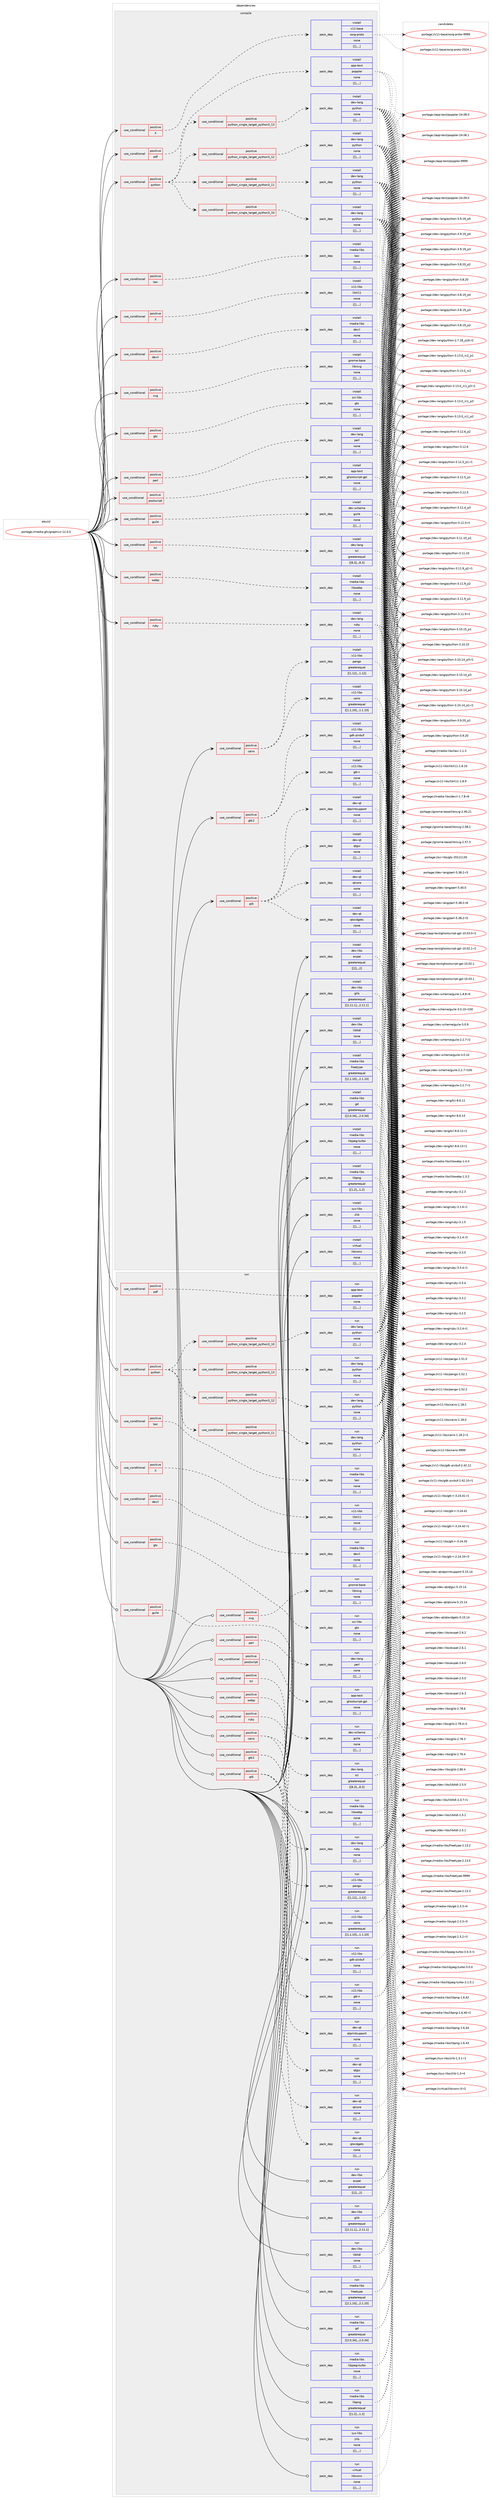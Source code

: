 digraph prolog {

# *************
# Graph options
# *************

newrank=true;
concentrate=true;
compound=true;
graph [rankdir=LR,fontname=Helvetica,fontsize=10,ranksep=1.5];#, ranksep=2.5, nodesep=0.2];
edge  [arrowhead=vee];
node  [fontname=Helvetica,fontsize=10];

# **********
# The ebuild
# **********

subgraph cluster_leftcol {
color=gray;
label=<<i>ebuild</i>>;
id [label="portage://media-gfx/graphviz-12.0.0", color=red, width=4, href="../media-gfx/graphviz-12.0.0.svg"];
}

# ****************
# The dependencies
# ****************

subgraph cluster_midcol {
color=gray;
label=<<i>dependencies</i>>;
subgraph cluster_compile {
fillcolor="#eeeeee";
style=filled;
label=<<i>compile</i>>;
subgraph cond76254 {
dependency299079 [label=<<TABLE BORDER="0" CELLBORDER="1" CELLSPACING="0" CELLPADDING="4"><TR><TD ROWSPAN="3" CELLPADDING="10">use_conditional</TD></TR><TR><TD>positive</TD></TR><TR><TD>X</TD></TR></TABLE>>, shape=none, color=red];
subgraph pack220460 {
dependency299080 [label=<<TABLE BORDER="0" CELLBORDER="1" CELLSPACING="0" CELLPADDING="4" WIDTH="220"><TR><TD ROWSPAN="6" CELLPADDING="30">pack_dep</TD></TR><TR><TD WIDTH="110">install</TD></TR><TR><TD>x11-base</TD></TR><TR><TD>xorg-proto</TD></TR><TR><TD>none</TD></TR><TR><TD>[[],,,,]</TD></TR></TABLE>>, shape=none, color=blue];
}
dependency299079:e -> dependency299080:w [weight=20,style="dashed",arrowhead="vee"];
}
id:e -> dependency299079:w [weight=20,style="solid",arrowhead="vee"];
subgraph cond76255 {
dependency299081 [label=<<TABLE BORDER="0" CELLBORDER="1" CELLSPACING="0" CELLPADDING="4"><TR><TD ROWSPAN="3" CELLPADDING="10">use_conditional</TD></TR><TR><TD>positive</TD></TR><TR><TD>X</TD></TR></TABLE>>, shape=none, color=red];
subgraph pack220461 {
dependency299082 [label=<<TABLE BORDER="0" CELLBORDER="1" CELLSPACING="0" CELLPADDING="4" WIDTH="220"><TR><TD ROWSPAN="6" CELLPADDING="30">pack_dep</TD></TR><TR><TD WIDTH="110">install</TD></TR><TR><TD>x11-libs</TD></TR><TR><TD>libX11</TD></TR><TR><TD>none</TD></TR><TR><TD>[[],,,,]</TD></TR></TABLE>>, shape=none, color=blue];
}
dependency299081:e -> dependency299082:w [weight=20,style="dashed",arrowhead="vee"];
}
id:e -> dependency299081:w [weight=20,style="solid",arrowhead="vee"];
subgraph cond76256 {
dependency299083 [label=<<TABLE BORDER="0" CELLBORDER="1" CELLSPACING="0" CELLPADDING="4"><TR><TD ROWSPAN="3" CELLPADDING="10">use_conditional</TD></TR><TR><TD>positive</TD></TR><TR><TD>cairo</TD></TR></TABLE>>, shape=none, color=red];
subgraph pack220462 {
dependency299084 [label=<<TABLE BORDER="0" CELLBORDER="1" CELLSPACING="0" CELLPADDING="4" WIDTH="220"><TR><TD ROWSPAN="6" CELLPADDING="30">pack_dep</TD></TR><TR><TD WIDTH="110">install</TD></TR><TR><TD>x11-libs</TD></TR><TR><TD>cairo</TD></TR><TR><TD>greaterequal</TD></TR><TR><TD>[[1,1,10],,,1.1.10]</TD></TR></TABLE>>, shape=none, color=blue];
}
dependency299083:e -> dependency299084:w [weight=20,style="dashed",arrowhead="vee"];
subgraph pack220463 {
dependency299085 [label=<<TABLE BORDER="0" CELLBORDER="1" CELLSPACING="0" CELLPADDING="4" WIDTH="220"><TR><TD ROWSPAN="6" CELLPADDING="30">pack_dep</TD></TR><TR><TD WIDTH="110">install</TD></TR><TR><TD>x11-libs</TD></TR><TR><TD>pango</TD></TR><TR><TD>greaterequal</TD></TR><TR><TD>[[1,12],,,1.12]</TD></TR></TABLE>>, shape=none, color=blue];
}
dependency299083:e -> dependency299085:w [weight=20,style="dashed",arrowhead="vee"];
}
id:e -> dependency299083:w [weight=20,style="solid",arrowhead="vee"];
subgraph cond76257 {
dependency299086 [label=<<TABLE BORDER="0" CELLBORDER="1" CELLSPACING="0" CELLPADDING="4"><TR><TD ROWSPAN="3" CELLPADDING="10">use_conditional</TD></TR><TR><TD>positive</TD></TR><TR><TD>devil</TD></TR></TABLE>>, shape=none, color=red];
subgraph pack220464 {
dependency299087 [label=<<TABLE BORDER="0" CELLBORDER="1" CELLSPACING="0" CELLPADDING="4" WIDTH="220"><TR><TD ROWSPAN="6" CELLPADDING="30">pack_dep</TD></TR><TR><TD WIDTH="110">install</TD></TR><TR><TD>media-libs</TD></TR><TR><TD>devil</TD></TR><TR><TD>none</TD></TR><TR><TD>[[],,,,]</TD></TR></TABLE>>, shape=none, color=blue];
}
dependency299086:e -> dependency299087:w [weight=20,style="dashed",arrowhead="vee"];
}
id:e -> dependency299086:w [weight=20,style="solid",arrowhead="vee"];
subgraph cond76258 {
dependency299088 [label=<<TABLE BORDER="0" CELLBORDER="1" CELLSPACING="0" CELLPADDING="4"><TR><TD ROWSPAN="3" CELLPADDING="10">use_conditional</TD></TR><TR><TD>positive</TD></TR><TR><TD>gtk2</TD></TR></TABLE>>, shape=none, color=red];
subgraph pack220465 {
dependency299089 [label=<<TABLE BORDER="0" CELLBORDER="1" CELLSPACING="0" CELLPADDING="4" WIDTH="220"><TR><TD ROWSPAN="6" CELLPADDING="30">pack_dep</TD></TR><TR><TD WIDTH="110">install</TD></TR><TR><TD>x11-libs</TD></TR><TR><TD>gdk-pixbuf</TD></TR><TR><TD>none</TD></TR><TR><TD>[[],,,,]</TD></TR></TABLE>>, shape=none, color=blue];
}
dependency299088:e -> dependency299089:w [weight=20,style="dashed",arrowhead="vee"];
subgraph pack220466 {
dependency299090 [label=<<TABLE BORDER="0" CELLBORDER="1" CELLSPACING="0" CELLPADDING="4" WIDTH="220"><TR><TD ROWSPAN="6" CELLPADDING="30">pack_dep</TD></TR><TR><TD WIDTH="110">install</TD></TR><TR><TD>x11-libs</TD></TR><TR><TD>gtk+</TD></TR><TR><TD>none</TD></TR><TR><TD>[[],,,,]</TD></TR></TABLE>>, shape=none, color=blue];
}
dependency299088:e -> dependency299090:w [weight=20,style="dashed",arrowhead="vee"];
}
id:e -> dependency299088:w [weight=20,style="solid",arrowhead="vee"];
subgraph cond76259 {
dependency299091 [label=<<TABLE BORDER="0" CELLBORDER="1" CELLSPACING="0" CELLPADDING="4"><TR><TD ROWSPAN="3" CELLPADDING="10">use_conditional</TD></TR><TR><TD>positive</TD></TR><TR><TD>gts</TD></TR></TABLE>>, shape=none, color=red];
subgraph pack220467 {
dependency299092 [label=<<TABLE BORDER="0" CELLBORDER="1" CELLSPACING="0" CELLPADDING="4" WIDTH="220"><TR><TD ROWSPAN="6" CELLPADDING="30">pack_dep</TD></TR><TR><TD WIDTH="110">install</TD></TR><TR><TD>sci-libs</TD></TR><TR><TD>gts</TD></TR><TR><TD>none</TD></TR><TR><TD>[[],,,,]</TD></TR></TABLE>>, shape=none, color=blue];
}
dependency299091:e -> dependency299092:w [weight=20,style="dashed",arrowhead="vee"];
}
id:e -> dependency299091:w [weight=20,style="solid",arrowhead="vee"];
subgraph cond76260 {
dependency299093 [label=<<TABLE BORDER="0" CELLBORDER="1" CELLSPACING="0" CELLPADDING="4"><TR><TD ROWSPAN="3" CELLPADDING="10">use_conditional</TD></TR><TR><TD>positive</TD></TR><TR><TD>guile</TD></TR></TABLE>>, shape=none, color=red];
subgraph pack220468 {
dependency299094 [label=<<TABLE BORDER="0" CELLBORDER="1" CELLSPACING="0" CELLPADDING="4" WIDTH="220"><TR><TD ROWSPAN="6" CELLPADDING="30">pack_dep</TD></TR><TR><TD WIDTH="110">install</TD></TR><TR><TD>dev-scheme</TD></TR><TR><TD>guile</TD></TR><TR><TD>none</TD></TR><TR><TD>[[],,,,]</TD></TR></TABLE>>, shape=none, color=blue];
}
dependency299093:e -> dependency299094:w [weight=20,style="dashed",arrowhead="vee"];
}
id:e -> dependency299093:w [weight=20,style="solid",arrowhead="vee"];
subgraph cond76261 {
dependency299095 [label=<<TABLE BORDER="0" CELLBORDER="1" CELLSPACING="0" CELLPADDING="4"><TR><TD ROWSPAN="3" CELLPADDING="10">use_conditional</TD></TR><TR><TD>positive</TD></TR><TR><TD>lasi</TD></TR></TABLE>>, shape=none, color=red];
subgraph pack220469 {
dependency299096 [label=<<TABLE BORDER="0" CELLBORDER="1" CELLSPACING="0" CELLPADDING="4" WIDTH="220"><TR><TD ROWSPAN="6" CELLPADDING="30">pack_dep</TD></TR><TR><TD WIDTH="110">install</TD></TR><TR><TD>media-libs</TD></TR><TR><TD>lasi</TD></TR><TR><TD>none</TD></TR><TR><TD>[[],,,,]</TD></TR></TABLE>>, shape=none, color=blue];
}
dependency299095:e -> dependency299096:w [weight=20,style="dashed",arrowhead="vee"];
}
id:e -> dependency299095:w [weight=20,style="solid",arrowhead="vee"];
subgraph cond76262 {
dependency299097 [label=<<TABLE BORDER="0" CELLBORDER="1" CELLSPACING="0" CELLPADDING="4"><TR><TD ROWSPAN="3" CELLPADDING="10">use_conditional</TD></TR><TR><TD>positive</TD></TR><TR><TD>pdf</TD></TR></TABLE>>, shape=none, color=red];
subgraph pack220470 {
dependency299098 [label=<<TABLE BORDER="0" CELLBORDER="1" CELLSPACING="0" CELLPADDING="4" WIDTH="220"><TR><TD ROWSPAN="6" CELLPADDING="30">pack_dep</TD></TR><TR><TD WIDTH="110">install</TD></TR><TR><TD>app-text</TD></TR><TR><TD>poppler</TD></TR><TR><TD>none</TD></TR><TR><TD>[[],,,,]</TD></TR></TABLE>>, shape=none, color=blue];
}
dependency299097:e -> dependency299098:w [weight=20,style="dashed",arrowhead="vee"];
}
id:e -> dependency299097:w [weight=20,style="solid",arrowhead="vee"];
subgraph cond76263 {
dependency299099 [label=<<TABLE BORDER="0" CELLBORDER="1" CELLSPACING="0" CELLPADDING="4"><TR><TD ROWSPAN="3" CELLPADDING="10">use_conditional</TD></TR><TR><TD>positive</TD></TR><TR><TD>perl</TD></TR></TABLE>>, shape=none, color=red];
subgraph pack220471 {
dependency299100 [label=<<TABLE BORDER="0" CELLBORDER="1" CELLSPACING="0" CELLPADDING="4" WIDTH="220"><TR><TD ROWSPAN="6" CELLPADDING="30">pack_dep</TD></TR><TR><TD WIDTH="110">install</TD></TR><TR><TD>dev-lang</TD></TR><TR><TD>perl</TD></TR><TR><TD>none</TD></TR><TR><TD>[[],,,,]</TD></TR></TABLE>>, shape=none, color=blue];
}
dependency299099:e -> dependency299100:w [weight=20,style="dashed",arrowhead="vee"];
}
id:e -> dependency299099:w [weight=20,style="solid",arrowhead="vee"];
subgraph cond76264 {
dependency299101 [label=<<TABLE BORDER="0" CELLBORDER="1" CELLSPACING="0" CELLPADDING="4"><TR><TD ROWSPAN="3" CELLPADDING="10">use_conditional</TD></TR><TR><TD>positive</TD></TR><TR><TD>postscript</TD></TR></TABLE>>, shape=none, color=red];
subgraph pack220472 {
dependency299102 [label=<<TABLE BORDER="0" CELLBORDER="1" CELLSPACING="0" CELLPADDING="4" WIDTH="220"><TR><TD ROWSPAN="6" CELLPADDING="30">pack_dep</TD></TR><TR><TD WIDTH="110">install</TD></TR><TR><TD>app-text</TD></TR><TR><TD>ghostscript-gpl</TD></TR><TR><TD>none</TD></TR><TR><TD>[[],,,,]</TD></TR></TABLE>>, shape=none, color=blue];
}
dependency299101:e -> dependency299102:w [weight=20,style="dashed",arrowhead="vee"];
}
id:e -> dependency299101:w [weight=20,style="solid",arrowhead="vee"];
subgraph cond76265 {
dependency299103 [label=<<TABLE BORDER="0" CELLBORDER="1" CELLSPACING="0" CELLPADDING="4"><TR><TD ROWSPAN="3" CELLPADDING="10">use_conditional</TD></TR><TR><TD>positive</TD></TR><TR><TD>python</TD></TR></TABLE>>, shape=none, color=red];
subgraph cond76266 {
dependency299104 [label=<<TABLE BORDER="0" CELLBORDER="1" CELLSPACING="0" CELLPADDING="4"><TR><TD ROWSPAN="3" CELLPADDING="10">use_conditional</TD></TR><TR><TD>positive</TD></TR><TR><TD>python_single_target_python3_10</TD></TR></TABLE>>, shape=none, color=red];
subgraph pack220473 {
dependency299105 [label=<<TABLE BORDER="0" CELLBORDER="1" CELLSPACING="0" CELLPADDING="4" WIDTH="220"><TR><TD ROWSPAN="6" CELLPADDING="30">pack_dep</TD></TR><TR><TD WIDTH="110">install</TD></TR><TR><TD>dev-lang</TD></TR><TR><TD>python</TD></TR><TR><TD>none</TD></TR><TR><TD>[[],,,,]</TD></TR></TABLE>>, shape=none, color=blue];
}
dependency299104:e -> dependency299105:w [weight=20,style="dashed",arrowhead="vee"];
}
dependency299103:e -> dependency299104:w [weight=20,style="dashed",arrowhead="vee"];
subgraph cond76267 {
dependency299106 [label=<<TABLE BORDER="0" CELLBORDER="1" CELLSPACING="0" CELLPADDING="4"><TR><TD ROWSPAN="3" CELLPADDING="10">use_conditional</TD></TR><TR><TD>positive</TD></TR><TR><TD>python_single_target_python3_11</TD></TR></TABLE>>, shape=none, color=red];
subgraph pack220474 {
dependency299107 [label=<<TABLE BORDER="0" CELLBORDER="1" CELLSPACING="0" CELLPADDING="4" WIDTH="220"><TR><TD ROWSPAN="6" CELLPADDING="30">pack_dep</TD></TR><TR><TD WIDTH="110">install</TD></TR><TR><TD>dev-lang</TD></TR><TR><TD>python</TD></TR><TR><TD>none</TD></TR><TR><TD>[[],,,,]</TD></TR></TABLE>>, shape=none, color=blue];
}
dependency299106:e -> dependency299107:w [weight=20,style="dashed",arrowhead="vee"];
}
dependency299103:e -> dependency299106:w [weight=20,style="dashed",arrowhead="vee"];
subgraph cond76268 {
dependency299108 [label=<<TABLE BORDER="0" CELLBORDER="1" CELLSPACING="0" CELLPADDING="4"><TR><TD ROWSPAN="3" CELLPADDING="10">use_conditional</TD></TR><TR><TD>positive</TD></TR><TR><TD>python_single_target_python3_12</TD></TR></TABLE>>, shape=none, color=red];
subgraph pack220475 {
dependency299109 [label=<<TABLE BORDER="0" CELLBORDER="1" CELLSPACING="0" CELLPADDING="4" WIDTH="220"><TR><TD ROWSPAN="6" CELLPADDING="30">pack_dep</TD></TR><TR><TD WIDTH="110">install</TD></TR><TR><TD>dev-lang</TD></TR><TR><TD>python</TD></TR><TR><TD>none</TD></TR><TR><TD>[[],,,,]</TD></TR></TABLE>>, shape=none, color=blue];
}
dependency299108:e -> dependency299109:w [weight=20,style="dashed",arrowhead="vee"];
}
dependency299103:e -> dependency299108:w [weight=20,style="dashed",arrowhead="vee"];
subgraph cond76269 {
dependency299110 [label=<<TABLE BORDER="0" CELLBORDER="1" CELLSPACING="0" CELLPADDING="4"><TR><TD ROWSPAN="3" CELLPADDING="10">use_conditional</TD></TR><TR><TD>positive</TD></TR><TR><TD>python_single_target_python3_13</TD></TR></TABLE>>, shape=none, color=red];
subgraph pack220476 {
dependency299111 [label=<<TABLE BORDER="0" CELLBORDER="1" CELLSPACING="0" CELLPADDING="4" WIDTH="220"><TR><TD ROWSPAN="6" CELLPADDING="30">pack_dep</TD></TR><TR><TD WIDTH="110">install</TD></TR><TR><TD>dev-lang</TD></TR><TR><TD>python</TD></TR><TR><TD>none</TD></TR><TR><TD>[[],,,,]</TD></TR></TABLE>>, shape=none, color=blue];
}
dependency299110:e -> dependency299111:w [weight=20,style="dashed",arrowhead="vee"];
}
dependency299103:e -> dependency299110:w [weight=20,style="dashed",arrowhead="vee"];
}
id:e -> dependency299103:w [weight=20,style="solid",arrowhead="vee"];
subgraph cond76270 {
dependency299112 [label=<<TABLE BORDER="0" CELLBORDER="1" CELLSPACING="0" CELLPADDING="4"><TR><TD ROWSPAN="3" CELLPADDING="10">use_conditional</TD></TR><TR><TD>positive</TD></TR><TR><TD>qt5</TD></TR></TABLE>>, shape=none, color=red];
subgraph pack220477 {
dependency299113 [label=<<TABLE BORDER="0" CELLBORDER="1" CELLSPACING="0" CELLPADDING="4" WIDTH="220"><TR><TD ROWSPAN="6" CELLPADDING="30">pack_dep</TD></TR><TR><TD WIDTH="110">install</TD></TR><TR><TD>dev-qt</TD></TR><TR><TD>qtcore</TD></TR><TR><TD>none</TD></TR><TR><TD>[[],,,,]</TD></TR></TABLE>>, shape=none, color=blue];
}
dependency299112:e -> dependency299113:w [weight=20,style="dashed",arrowhead="vee"];
subgraph pack220478 {
dependency299114 [label=<<TABLE BORDER="0" CELLBORDER="1" CELLSPACING="0" CELLPADDING="4" WIDTH="220"><TR><TD ROWSPAN="6" CELLPADDING="30">pack_dep</TD></TR><TR><TD WIDTH="110">install</TD></TR><TR><TD>dev-qt</TD></TR><TR><TD>qtgui</TD></TR><TR><TD>none</TD></TR><TR><TD>[[],,,,]</TD></TR></TABLE>>, shape=none, color=blue];
}
dependency299112:e -> dependency299114:w [weight=20,style="dashed",arrowhead="vee"];
subgraph pack220479 {
dependency299115 [label=<<TABLE BORDER="0" CELLBORDER="1" CELLSPACING="0" CELLPADDING="4" WIDTH="220"><TR><TD ROWSPAN="6" CELLPADDING="30">pack_dep</TD></TR><TR><TD WIDTH="110">install</TD></TR><TR><TD>dev-qt</TD></TR><TR><TD>qtprintsupport</TD></TR><TR><TD>none</TD></TR><TR><TD>[[],,,,]</TD></TR></TABLE>>, shape=none, color=blue];
}
dependency299112:e -> dependency299115:w [weight=20,style="dashed",arrowhead="vee"];
subgraph pack220480 {
dependency299116 [label=<<TABLE BORDER="0" CELLBORDER="1" CELLSPACING="0" CELLPADDING="4" WIDTH="220"><TR><TD ROWSPAN="6" CELLPADDING="30">pack_dep</TD></TR><TR><TD WIDTH="110">install</TD></TR><TR><TD>dev-qt</TD></TR><TR><TD>qtwidgets</TD></TR><TR><TD>none</TD></TR><TR><TD>[[],,,,]</TD></TR></TABLE>>, shape=none, color=blue];
}
dependency299112:e -> dependency299116:w [weight=20,style="dashed",arrowhead="vee"];
}
id:e -> dependency299112:w [weight=20,style="solid",arrowhead="vee"];
subgraph cond76271 {
dependency299117 [label=<<TABLE BORDER="0" CELLBORDER="1" CELLSPACING="0" CELLPADDING="4"><TR><TD ROWSPAN="3" CELLPADDING="10">use_conditional</TD></TR><TR><TD>positive</TD></TR><TR><TD>ruby</TD></TR></TABLE>>, shape=none, color=red];
subgraph pack220481 {
dependency299118 [label=<<TABLE BORDER="0" CELLBORDER="1" CELLSPACING="0" CELLPADDING="4" WIDTH="220"><TR><TD ROWSPAN="6" CELLPADDING="30">pack_dep</TD></TR><TR><TD WIDTH="110">install</TD></TR><TR><TD>dev-lang</TD></TR><TR><TD>ruby</TD></TR><TR><TD>none</TD></TR><TR><TD>[[],,,,]</TD></TR></TABLE>>, shape=none, color=blue];
}
dependency299117:e -> dependency299118:w [weight=20,style="dashed",arrowhead="vee"];
}
id:e -> dependency299117:w [weight=20,style="solid",arrowhead="vee"];
subgraph cond76272 {
dependency299119 [label=<<TABLE BORDER="0" CELLBORDER="1" CELLSPACING="0" CELLPADDING="4"><TR><TD ROWSPAN="3" CELLPADDING="10">use_conditional</TD></TR><TR><TD>positive</TD></TR><TR><TD>svg</TD></TR></TABLE>>, shape=none, color=red];
subgraph pack220482 {
dependency299120 [label=<<TABLE BORDER="0" CELLBORDER="1" CELLSPACING="0" CELLPADDING="4" WIDTH="220"><TR><TD ROWSPAN="6" CELLPADDING="30">pack_dep</TD></TR><TR><TD WIDTH="110">install</TD></TR><TR><TD>gnome-base</TD></TR><TR><TD>librsvg</TD></TR><TR><TD>none</TD></TR><TR><TD>[[],,,,]</TD></TR></TABLE>>, shape=none, color=blue];
}
dependency299119:e -> dependency299120:w [weight=20,style="dashed",arrowhead="vee"];
}
id:e -> dependency299119:w [weight=20,style="solid",arrowhead="vee"];
subgraph cond76273 {
dependency299121 [label=<<TABLE BORDER="0" CELLBORDER="1" CELLSPACING="0" CELLPADDING="4"><TR><TD ROWSPAN="3" CELLPADDING="10">use_conditional</TD></TR><TR><TD>positive</TD></TR><TR><TD>tcl</TD></TR></TABLE>>, shape=none, color=red];
subgraph pack220483 {
dependency299122 [label=<<TABLE BORDER="0" CELLBORDER="1" CELLSPACING="0" CELLPADDING="4" WIDTH="220"><TR><TD ROWSPAN="6" CELLPADDING="30">pack_dep</TD></TR><TR><TD WIDTH="110">install</TD></TR><TR><TD>dev-lang</TD></TR><TR><TD>tcl</TD></TR><TR><TD>greaterequal</TD></TR><TR><TD>[[8,3],,,8.3]</TD></TR></TABLE>>, shape=none, color=blue];
}
dependency299121:e -> dependency299122:w [weight=20,style="dashed",arrowhead="vee"];
}
id:e -> dependency299121:w [weight=20,style="solid",arrowhead="vee"];
subgraph cond76274 {
dependency299123 [label=<<TABLE BORDER="0" CELLBORDER="1" CELLSPACING="0" CELLPADDING="4"><TR><TD ROWSPAN="3" CELLPADDING="10">use_conditional</TD></TR><TR><TD>positive</TD></TR><TR><TD>webp</TD></TR></TABLE>>, shape=none, color=red];
subgraph pack220484 {
dependency299124 [label=<<TABLE BORDER="0" CELLBORDER="1" CELLSPACING="0" CELLPADDING="4" WIDTH="220"><TR><TD ROWSPAN="6" CELLPADDING="30">pack_dep</TD></TR><TR><TD WIDTH="110">install</TD></TR><TR><TD>media-libs</TD></TR><TR><TD>libwebp</TD></TR><TR><TD>none</TD></TR><TR><TD>[[],,,,]</TD></TR></TABLE>>, shape=none, color=blue];
}
dependency299123:e -> dependency299124:w [weight=20,style="dashed",arrowhead="vee"];
}
id:e -> dependency299123:w [weight=20,style="solid",arrowhead="vee"];
subgraph pack220485 {
dependency299125 [label=<<TABLE BORDER="0" CELLBORDER="1" CELLSPACING="0" CELLPADDING="4" WIDTH="220"><TR><TD ROWSPAN="6" CELLPADDING="30">pack_dep</TD></TR><TR><TD WIDTH="110">install</TD></TR><TR><TD>dev-libs</TD></TR><TR><TD>expat</TD></TR><TR><TD>greaterequal</TD></TR><TR><TD>[[2],,,2]</TD></TR></TABLE>>, shape=none, color=blue];
}
id:e -> dependency299125:w [weight=20,style="solid",arrowhead="vee"];
subgraph pack220486 {
dependency299126 [label=<<TABLE BORDER="0" CELLBORDER="1" CELLSPACING="0" CELLPADDING="4" WIDTH="220"><TR><TD ROWSPAN="6" CELLPADDING="30">pack_dep</TD></TR><TR><TD WIDTH="110">install</TD></TR><TR><TD>dev-libs</TD></TR><TR><TD>glib</TD></TR><TR><TD>greaterequal</TD></TR><TR><TD>[[2,11,1],,,2.11.1]</TD></TR></TABLE>>, shape=none, color=blue];
}
id:e -> dependency299126:w [weight=20,style="solid",arrowhead="vee"];
subgraph pack220487 {
dependency299127 [label=<<TABLE BORDER="0" CELLBORDER="1" CELLSPACING="0" CELLPADDING="4" WIDTH="220"><TR><TD ROWSPAN="6" CELLPADDING="30">pack_dep</TD></TR><TR><TD WIDTH="110">install</TD></TR><TR><TD>dev-libs</TD></TR><TR><TD>libltdl</TD></TR><TR><TD>none</TD></TR><TR><TD>[[],,,,]</TD></TR></TABLE>>, shape=none, color=blue];
}
id:e -> dependency299127:w [weight=20,style="solid",arrowhead="vee"];
subgraph pack220488 {
dependency299128 [label=<<TABLE BORDER="0" CELLBORDER="1" CELLSPACING="0" CELLPADDING="4" WIDTH="220"><TR><TD ROWSPAN="6" CELLPADDING="30">pack_dep</TD></TR><TR><TD WIDTH="110">install</TD></TR><TR><TD>media-libs</TD></TR><TR><TD>freetype</TD></TR><TR><TD>greaterequal</TD></TR><TR><TD>[[2,1,10],,,2.1.10]</TD></TR></TABLE>>, shape=none, color=blue];
}
id:e -> dependency299128:w [weight=20,style="solid",arrowhead="vee"];
subgraph pack220489 {
dependency299129 [label=<<TABLE BORDER="0" CELLBORDER="1" CELLSPACING="0" CELLPADDING="4" WIDTH="220"><TR><TD ROWSPAN="6" CELLPADDING="30">pack_dep</TD></TR><TR><TD WIDTH="110">install</TD></TR><TR><TD>media-libs</TD></TR><TR><TD>gd</TD></TR><TR><TD>greaterequal</TD></TR><TR><TD>[[2,0,34],,,2.0.34]</TD></TR></TABLE>>, shape=none, color=blue];
}
id:e -> dependency299129:w [weight=20,style="solid",arrowhead="vee"];
subgraph pack220490 {
dependency299130 [label=<<TABLE BORDER="0" CELLBORDER="1" CELLSPACING="0" CELLPADDING="4" WIDTH="220"><TR><TD ROWSPAN="6" CELLPADDING="30">pack_dep</TD></TR><TR><TD WIDTH="110">install</TD></TR><TR><TD>media-libs</TD></TR><TR><TD>libjpeg-turbo</TD></TR><TR><TD>none</TD></TR><TR><TD>[[],,,,]</TD></TR></TABLE>>, shape=none, color=blue];
}
id:e -> dependency299130:w [weight=20,style="solid",arrowhead="vee"];
subgraph pack220491 {
dependency299131 [label=<<TABLE BORDER="0" CELLBORDER="1" CELLSPACING="0" CELLPADDING="4" WIDTH="220"><TR><TD ROWSPAN="6" CELLPADDING="30">pack_dep</TD></TR><TR><TD WIDTH="110">install</TD></TR><TR><TD>media-libs</TD></TR><TR><TD>libpng</TD></TR><TR><TD>greaterequal</TD></TR><TR><TD>[[1,2],,,1.2]</TD></TR></TABLE>>, shape=none, color=blue];
}
id:e -> dependency299131:w [weight=20,style="solid",arrowhead="vee"];
subgraph pack220492 {
dependency299132 [label=<<TABLE BORDER="0" CELLBORDER="1" CELLSPACING="0" CELLPADDING="4" WIDTH="220"><TR><TD ROWSPAN="6" CELLPADDING="30">pack_dep</TD></TR><TR><TD WIDTH="110">install</TD></TR><TR><TD>sys-libs</TD></TR><TR><TD>zlib</TD></TR><TR><TD>none</TD></TR><TR><TD>[[],,,,]</TD></TR></TABLE>>, shape=none, color=blue];
}
id:e -> dependency299132:w [weight=20,style="solid",arrowhead="vee"];
subgraph pack220493 {
dependency299133 [label=<<TABLE BORDER="0" CELLBORDER="1" CELLSPACING="0" CELLPADDING="4" WIDTH="220"><TR><TD ROWSPAN="6" CELLPADDING="30">pack_dep</TD></TR><TR><TD WIDTH="110">install</TD></TR><TR><TD>virtual</TD></TR><TR><TD>libiconv</TD></TR><TR><TD>none</TD></TR><TR><TD>[[],,,,]</TD></TR></TABLE>>, shape=none, color=blue];
}
id:e -> dependency299133:w [weight=20,style="solid",arrowhead="vee"];
}
subgraph cluster_compileandrun {
fillcolor="#eeeeee";
style=filled;
label=<<i>compile and run</i>>;
}
subgraph cluster_run {
fillcolor="#eeeeee";
style=filled;
label=<<i>run</i>>;
subgraph cond76275 {
dependency299134 [label=<<TABLE BORDER="0" CELLBORDER="1" CELLSPACING="0" CELLPADDING="4"><TR><TD ROWSPAN="3" CELLPADDING="10">use_conditional</TD></TR><TR><TD>positive</TD></TR><TR><TD>X</TD></TR></TABLE>>, shape=none, color=red];
subgraph pack220494 {
dependency299135 [label=<<TABLE BORDER="0" CELLBORDER="1" CELLSPACING="0" CELLPADDING="4" WIDTH="220"><TR><TD ROWSPAN="6" CELLPADDING="30">pack_dep</TD></TR><TR><TD WIDTH="110">run</TD></TR><TR><TD>x11-libs</TD></TR><TR><TD>libX11</TD></TR><TR><TD>none</TD></TR><TR><TD>[[],,,,]</TD></TR></TABLE>>, shape=none, color=blue];
}
dependency299134:e -> dependency299135:w [weight=20,style="dashed",arrowhead="vee"];
}
id:e -> dependency299134:w [weight=20,style="solid",arrowhead="odot"];
subgraph cond76276 {
dependency299136 [label=<<TABLE BORDER="0" CELLBORDER="1" CELLSPACING="0" CELLPADDING="4"><TR><TD ROWSPAN="3" CELLPADDING="10">use_conditional</TD></TR><TR><TD>positive</TD></TR><TR><TD>cairo</TD></TR></TABLE>>, shape=none, color=red];
subgraph pack220495 {
dependency299137 [label=<<TABLE BORDER="0" CELLBORDER="1" CELLSPACING="0" CELLPADDING="4" WIDTH="220"><TR><TD ROWSPAN="6" CELLPADDING="30">pack_dep</TD></TR><TR><TD WIDTH="110">run</TD></TR><TR><TD>x11-libs</TD></TR><TR><TD>cairo</TD></TR><TR><TD>greaterequal</TD></TR><TR><TD>[[1,1,10],,,1.1.10]</TD></TR></TABLE>>, shape=none, color=blue];
}
dependency299136:e -> dependency299137:w [weight=20,style="dashed",arrowhead="vee"];
subgraph pack220496 {
dependency299138 [label=<<TABLE BORDER="0" CELLBORDER="1" CELLSPACING="0" CELLPADDING="4" WIDTH="220"><TR><TD ROWSPAN="6" CELLPADDING="30">pack_dep</TD></TR><TR><TD WIDTH="110">run</TD></TR><TR><TD>x11-libs</TD></TR><TR><TD>pango</TD></TR><TR><TD>greaterequal</TD></TR><TR><TD>[[1,12],,,1.12]</TD></TR></TABLE>>, shape=none, color=blue];
}
dependency299136:e -> dependency299138:w [weight=20,style="dashed",arrowhead="vee"];
}
id:e -> dependency299136:w [weight=20,style="solid",arrowhead="odot"];
subgraph cond76277 {
dependency299139 [label=<<TABLE BORDER="0" CELLBORDER="1" CELLSPACING="0" CELLPADDING="4"><TR><TD ROWSPAN="3" CELLPADDING="10">use_conditional</TD></TR><TR><TD>positive</TD></TR><TR><TD>devil</TD></TR></TABLE>>, shape=none, color=red];
subgraph pack220497 {
dependency299140 [label=<<TABLE BORDER="0" CELLBORDER="1" CELLSPACING="0" CELLPADDING="4" WIDTH="220"><TR><TD ROWSPAN="6" CELLPADDING="30">pack_dep</TD></TR><TR><TD WIDTH="110">run</TD></TR><TR><TD>media-libs</TD></TR><TR><TD>devil</TD></TR><TR><TD>none</TD></TR><TR><TD>[[],,,,]</TD></TR></TABLE>>, shape=none, color=blue];
}
dependency299139:e -> dependency299140:w [weight=20,style="dashed",arrowhead="vee"];
}
id:e -> dependency299139:w [weight=20,style="solid",arrowhead="odot"];
subgraph cond76278 {
dependency299141 [label=<<TABLE BORDER="0" CELLBORDER="1" CELLSPACING="0" CELLPADDING="4"><TR><TD ROWSPAN="3" CELLPADDING="10">use_conditional</TD></TR><TR><TD>positive</TD></TR><TR><TD>gtk2</TD></TR></TABLE>>, shape=none, color=red];
subgraph pack220498 {
dependency299142 [label=<<TABLE BORDER="0" CELLBORDER="1" CELLSPACING="0" CELLPADDING="4" WIDTH="220"><TR><TD ROWSPAN="6" CELLPADDING="30">pack_dep</TD></TR><TR><TD WIDTH="110">run</TD></TR><TR><TD>x11-libs</TD></TR><TR><TD>gdk-pixbuf</TD></TR><TR><TD>none</TD></TR><TR><TD>[[],,,,]</TD></TR></TABLE>>, shape=none, color=blue];
}
dependency299141:e -> dependency299142:w [weight=20,style="dashed",arrowhead="vee"];
subgraph pack220499 {
dependency299143 [label=<<TABLE BORDER="0" CELLBORDER="1" CELLSPACING="0" CELLPADDING="4" WIDTH="220"><TR><TD ROWSPAN="6" CELLPADDING="30">pack_dep</TD></TR><TR><TD WIDTH="110">run</TD></TR><TR><TD>x11-libs</TD></TR><TR><TD>gtk+</TD></TR><TR><TD>none</TD></TR><TR><TD>[[],,,,]</TD></TR></TABLE>>, shape=none, color=blue];
}
dependency299141:e -> dependency299143:w [weight=20,style="dashed",arrowhead="vee"];
}
id:e -> dependency299141:w [weight=20,style="solid",arrowhead="odot"];
subgraph cond76279 {
dependency299144 [label=<<TABLE BORDER="0" CELLBORDER="1" CELLSPACING="0" CELLPADDING="4"><TR><TD ROWSPAN="3" CELLPADDING="10">use_conditional</TD></TR><TR><TD>positive</TD></TR><TR><TD>gts</TD></TR></TABLE>>, shape=none, color=red];
subgraph pack220500 {
dependency299145 [label=<<TABLE BORDER="0" CELLBORDER="1" CELLSPACING="0" CELLPADDING="4" WIDTH="220"><TR><TD ROWSPAN="6" CELLPADDING="30">pack_dep</TD></TR><TR><TD WIDTH="110">run</TD></TR><TR><TD>sci-libs</TD></TR><TR><TD>gts</TD></TR><TR><TD>none</TD></TR><TR><TD>[[],,,,]</TD></TR></TABLE>>, shape=none, color=blue];
}
dependency299144:e -> dependency299145:w [weight=20,style="dashed",arrowhead="vee"];
}
id:e -> dependency299144:w [weight=20,style="solid",arrowhead="odot"];
subgraph cond76280 {
dependency299146 [label=<<TABLE BORDER="0" CELLBORDER="1" CELLSPACING="0" CELLPADDING="4"><TR><TD ROWSPAN="3" CELLPADDING="10">use_conditional</TD></TR><TR><TD>positive</TD></TR><TR><TD>guile</TD></TR></TABLE>>, shape=none, color=red];
subgraph pack220501 {
dependency299147 [label=<<TABLE BORDER="0" CELLBORDER="1" CELLSPACING="0" CELLPADDING="4" WIDTH="220"><TR><TD ROWSPAN="6" CELLPADDING="30">pack_dep</TD></TR><TR><TD WIDTH="110">run</TD></TR><TR><TD>dev-scheme</TD></TR><TR><TD>guile</TD></TR><TR><TD>none</TD></TR><TR><TD>[[],,,,]</TD></TR></TABLE>>, shape=none, color=blue];
}
dependency299146:e -> dependency299147:w [weight=20,style="dashed",arrowhead="vee"];
}
id:e -> dependency299146:w [weight=20,style="solid",arrowhead="odot"];
subgraph cond76281 {
dependency299148 [label=<<TABLE BORDER="0" CELLBORDER="1" CELLSPACING="0" CELLPADDING="4"><TR><TD ROWSPAN="3" CELLPADDING="10">use_conditional</TD></TR><TR><TD>positive</TD></TR><TR><TD>lasi</TD></TR></TABLE>>, shape=none, color=red];
subgraph pack220502 {
dependency299149 [label=<<TABLE BORDER="0" CELLBORDER="1" CELLSPACING="0" CELLPADDING="4" WIDTH="220"><TR><TD ROWSPAN="6" CELLPADDING="30">pack_dep</TD></TR><TR><TD WIDTH="110">run</TD></TR><TR><TD>media-libs</TD></TR><TR><TD>lasi</TD></TR><TR><TD>none</TD></TR><TR><TD>[[],,,,]</TD></TR></TABLE>>, shape=none, color=blue];
}
dependency299148:e -> dependency299149:w [weight=20,style="dashed",arrowhead="vee"];
}
id:e -> dependency299148:w [weight=20,style="solid",arrowhead="odot"];
subgraph cond76282 {
dependency299150 [label=<<TABLE BORDER="0" CELLBORDER="1" CELLSPACING="0" CELLPADDING="4"><TR><TD ROWSPAN="3" CELLPADDING="10">use_conditional</TD></TR><TR><TD>positive</TD></TR><TR><TD>pdf</TD></TR></TABLE>>, shape=none, color=red];
subgraph pack220503 {
dependency299151 [label=<<TABLE BORDER="0" CELLBORDER="1" CELLSPACING="0" CELLPADDING="4" WIDTH="220"><TR><TD ROWSPAN="6" CELLPADDING="30">pack_dep</TD></TR><TR><TD WIDTH="110">run</TD></TR><TR><TD>app-text</TD></TR><TR><TD>poppler</TD></TR><TR><TD>none</TD></TR><TR><TD>[[],,,,]</TD></TR></TABLE>>, shape=none, color=blue];
}
dependency299150:e -> dependency299151:w [weight=20,style="dashed",arrowhead="vee"];
}
id:e -> dependency299150:w [weight=20,style="solid",arrowhead="odot"];
subgraph cond76283 {
dependency299152 [label=<<TABLE BORDER="0" CELLBORDER="1" CELLSPACING="0" CELLPADDING="4"><TR><TD ROWSPAN="3" CELLPADDING="10">use_conditional</TD></TR><TR><TD>positive</TD></TR><TR><TD>perl</TD></TR></TABLE>>, shape=none, color=red];
subgraph pack220504 {
dependency299153 [label=<<TABLE BORDER="0" CELLBORDER="1" CELLSPACING="0" CELLPADDING="4" WIDTH="220"><TR><TD ROWSPAN="6" CELLPADDING="30">pack_dep</TD></TR><TR><TD WIDTH="110">run</TD></TR><TR><TD>dev-lang</TD></TR><TR><TD>perl</TD></TR><TR><TD>none</TD></TR><TR><TD>[[],,,,]</TD></TR></TABLE>>, shape=none, color=blue];
}
dependency299152:e -> dependency299153:w [weight=20,style="dashed",arrowhead="vee"];
}
id:e -> dependency299152:w [weight=20,style="solid",arrowhead="odot"];
subgraph cond76284 {
dependency299154 [label=<<TABLE BORDER="0" CELLBORDER="1" CELLSPACING="0" CELLPADDING="4"><TR><TD ROWSPAN="3" CELLPADDING="10">use_conditional</TD></TR><TR><TD>positive</TD></TR><TR><TD>postscript</TD></TR></TABLE>>, shape=none, color=red];
subgraph pack220505 {
dependency299155 [label=<<TABLE BORDER="0" CELLBORDER="1" CELLSPACING="0" CELLPADDING="4" WIDTH="220"><TR><TD ROWSPAN="6" CELLPADDING="30">pack_dep</TD></TR><TR><TD WIDTH="110">run</TD></TR><TR><TD>app-text</TD></TR><TR><TD>ghostscript-gpl</TD></TR><TR><TD>none</TD></TR><TR><TD>[[],,,,]</TD></TR></TABLE>>, shape=none, color=blue];
}
dependency299154:e -> dependency299155:w [weight=20,style="dashed",arrowhead="vee"];
}
id:e -> dependency299154:w [weight=20,style="solid",arrowhead="odot"];
subgraph cond76285 {
dependency299156 [label=<<TABLE BORDER="0" CELLBORDER="1" CELLSPACING="0" CELLPADDING="4"><TR><TD ROWSPAN="3" CELLPADDING="10">use_conditional</TD></TR><TR><TD>positive</TD></TR><TR><TD>python</TD></TR></TABLE>>, shape=none, color=red];
subgraph cond76286 {
dependency299157 [label=<<TABLE BORDER="0" CELLBORDER="1" CELLSPACING="0" CELLPADDING="4"><TR><TD ROWSPAN="3" CELLPADDING="10">use_conditional</TD></TR><TR><TD>positive</TD></TR><TR><TD>python_single_target_python3_10</TD></TR></TABLE>>, shape=none, color=red];
subgraph pack220506 {
dependency299158 [label=<<TABLE BORDER="0" CELLBORDER="1" CELLSPACING="0" CELLPADDING="4" WIDTH="220"><TR><TD ROWSPAN="6" CELLPADDING="30">pack_dep</TD></TR><TR><TD WIDTH="110">run</TD></TR><TR><TD>dev-lang</TD></TR><TR><TD>python</TD></TR><TR><TD>none</TD></TR><TR><TD>[[],,,,]</TD></TR></TABLE>>, shape=none, color=blue];
}
dependency299157:e -> dependency299158:w [weight=20,style="dashed",arrowhead="vee"];
}
dependency299156:e -> dependency299157:w [weight=20,style="dashed",arrowhead="vee"];
subgraph cond76287 {
dependency299159 [label=<<TABLE BORDER="0" CELLBORDER="1" CELLSPACING="0" CELLPADDING="4"><TR><TD ROWSPAN="3" CELLPADDING="10">use_conditional</TD></TR><TR><TD>positive</TD></TR><TR><TD>python_single_target_python3_11</TD></TR></TABLE>>, shape=none, color=red];
subgraph pack220507 {
dependency299160 [label=<<TABLE BORDER="0" CELLBORDER="1" CELLSPACING="0" CELLPADDING="4" WIDTH="220"><TR><TD ROWSPAN="6" CELLPADDING="30">pack_dep</TD></TR><TR><TD WIDTH="110">run</TD></TR><TR><TD>dev-lang</TD></TR><TR><TD>python</TD></TR><TR><TD>none</TD></TR><TR><TD>[[],,,,]</TD></TR></TABLE>>, shape=none, color=blue];
}
dependency299159:e -> dependency299160:w [weight=20,style="dashed",arrowhead="vee"];
}
dependency299156:e -> dependency299159:w [weight=20,style="dashed",arrowhead="vee"];
subgraph cond76288 {
dependency299161 [label=<<TABLE BORDER="0" CELLBORDER="1" CELLSPACING="0" CELLPADDING="4"><TR><TD ROWSPAN="3" CELLPADDING="10">use_conditional</TD></TR><TR><TD>positive</TD></TR><TR><TD>python_single_target_python3_12</TD></TR></TABLE>>, shape=none, color=red];
subgraph pack220508 {
dependency299162 [label=<<TABLE BORDER="0" CELLBORDER="1" CELLSPACING="0" CELLPADDING="4" WIDTH="220"><TR><TD ROWSPAN="6" CELLPADDING="30">pack_dep</TD></TR><TR><TD WIDTH="110">run</TD></TR><TR><TD>dev-lang</TD></TR><TR><TD>python</TD></TR><TR><TD>none</TD></TR><TR><TD>[[],,,,]</TD></TR></TABLE>>, shape=none, color=blue];
}
dependency299161:e -> dependency299162:w [weight=20,style="dashed",arrowhead="vee"];
}
dependency299156:e -> dependency299161:w [weight=20,style="dashed",arrowhead="vee"];
subgraph cond76289 {
dependency299163 [label=<<TABLE BORDER="0" CELLBORDER="1" CELLSPACING="0" CELLPADDING="4"><TR><TD ROWSPAN="3" CELLPADDING="10">use_conditional</TD></TR><TR><TD>positive</TD></TR><TR><TD>python_single_target_python3_13</TD></TR></TABLE>>, shape=none, color=red];
subgraph pack220509 {
dependency299164 [label=<<TABLE BORDER="0" CELLBORDER="1" CELLSPACING="0" CELLPADDING="4" WIDTH="220"><TR><TD ROWSPAN="6" CELLPADDING="30">pack_dep</TD></TR><TR><TD WIDTH="110">run</TD></TR><TR><TD>dev-lang</TD></TR><TR><TD>python</TD></TR><TR><TD>none</TD></TR><TR><TD>[[],,,,]</TD></TR></TABLE>>, shape=none, color=blue];
}
dependency299163:e -> dependency299164:w [weight=20,style="dashed",arrowhead="vee"];
}
dependency299156:e -> dependency299163:w [weight=20,style="dashed",arrowhead="vee"];
}
id:e -> dependency299156:w [weight=20,style="solid",arrowhead="odot"];
subgraph cond76290 {
dependency299165 [label=<<TABLE BORDER="0" CELLBORDER="1" CELLSPACING="0" CELLPADDING="4"><TR><TD ROWSPAN="3" CELLPADDING="10">use_conditional</TD></TR><TR><TD>positive</TD></TR><TR><TD>qt5</TD></TR></TABLE>>, shape=none, color=red];
subgraph pack220510 {
dependency299166 [label=<<TABLE BORDER="0" CELLBORDER="1" CELLSPACING="0" CELLPADDING="4" WIDTH="220"><TR><TD ROWSPAN="6" CELLPADDING="30">pack_dep</TD></TR><TR><TD WIDTH="110">run</TD></TR><TR><TD>dev-qt</TD></TR><TR><TD>qtcore</TD></TR><TR><TD>none</TD></TR><TR><TD>[[],,,,]</TD></TR></TABLE>>, shape=none, color=blue];
}
dependency299165:e -> dependency299166:w [weight=20,style="dashed",arrowhead="vee"];
subgraph pack220511 {
dependency299167 [label=<<TABLE BORDER="0" CELLBORDER="1" CELLSPACING="0" CELLPADDING="4" WIDTH="220"><TR><TD ROWSPAN="6" CELLPADDING="30">pack_dep</TD></TR><TR><TD WIDTH="110">run</TD></TR><TR><TD>dev-qt</TD></TR><TR><TD>qtgui</TD></TR><TR><TD>none</TD></TR><TR><TD>[[],,,,]</TD></TR></TABLE>>, shape=none, color=blue];
}
dependency299165:e -> dependency299167:w [weight=20,style="dashed",arrowhead="vee"];
subgraph pack220512 {
dependency299168 [label=<<TABLE BORDER="0" CELLBORDER="1" CELLSPACING="0" CELLPADDING="4" WIDTH="220"><TR><TD ROWSPAN="6" CELLPADDING="30">pack_dep</TD></TR><TR><TD WIDTH="110">run</TD></TR><TR><TD>dev-qt</TD></TR><TR><TD>qtprintsupport</TD></TR><TR><TD>none</TD></TR><TR><TD>[[],,,,]</TD></TR></TABLE>>, shape=none, color=blue];
}
dependency299165:e -> dependency299168:w [weight=20,style="dashed",arrowhead="vee"];
subgraph pack220513 {
dependency299169 [label=<<TABLE BORDER="0" CELLBORDER="1" CELLSPACING="0" CELLPADDING="4" WIDTH="220"><TR><TD ROWSPAN="6" CELLPADDING="30">pack_dep</TD></TR><TR><TD WIDTH="110">run</TD></TR><TR><TD>dev-qt</TD></TR><TR><TD>qtwidgets</TD></TR><TR><TD>none</TD></TR><TR><TD>[[],,,,]</TD></TR></TABLE>>, shape=none, color=blue];
}
dependency299165:e -> dependency299169:w [weight=20,style="dashed",arrowhead="vee"];
}
id:e -> dependency299165:w [weight=20,style="solid",arrowhead="odot"];
subgraph cond76291 {
dependency299170 [label=<<TABLE BORDER="0" CELLBORDER="1" CELLSPACING="0" CELLPADDING="4"><TR><TD ROWSPAN="3" CELLPADDING="10">use_conditional</TD></TR><TR><TD>positive</TD></TR><TR><TD>ruby</TD></TR></TABLE>>, shape=none, color=red];
subgraph pack220514 {
dependency299171 [label=<<TABLE BORDER="0" CELLBORDER="1" CELLSPACING="0" CELLPADDING="4" WIDTH="220"><TR><TD ROWSPAN="6" CELLPADDING="30">pack_dep</TD></TR><TR><TD WIDTH="110">run</TD></TR><TR><TD>dev-lang</TD></TR><TR><TD>ruby</TD></TR><TR><TD>none</TD></TR><TR><TD>[[],,,,]</TD></TR></TABLE>>, shape=none, color=blue];
}
dependency299170:e -> dependency299171:w [weight=20,style="dashed",arrowhead="vee"];
}
id:e -> dependency299170:w [weight=20,style="solid",arrowhead="odot"];
subgraph cond76292 {
dependency299172 [label=<<TABLE BORDER="0" CELLBORDER="1" CELLSPACING="0" CELLPADDING="4"><TR><TD ROWSPAN="3" CELLPADDING="10">use_conditional</TD></TR><TR><TD>positive</TD></TR><TR><TD>svg</TD></TR></TABLE>>, shape=none, color=red];
subgraph pack220515 {
dependency299173 [label=<<TABLE BORDER="0" CELLBORDER="1" CELLSPACING="0" CELLPADDING="4" WIDTH="220"><TR><TD ROWSPAN="6" CELLPADDING="30">pack_dep</TD></TR><TR><TD WIDTH="110">run</TD></TR><TR><TD>gnome-base</TD></TR><TR><TD>librsvg</TD></TR><TR><TD>none</TD></TR><TR><TD>[[],,,,]</TD></TR></TABLE>>, shape=none, color=blue];
}
dependency299172:e -> dependency299173:w [weight=20,style="dashed",arrowhead="vee"];
}
id:e -> dependency299172:w [weight=20,style="solid",arrowhead="odot"];
subgraph cond76293 {
dependency299174 [label=<<TABLE BORDER="0" CELLBORDER="1" CELLSPACING="0" CELLPADDING="4"><TR><TD ROWSPAN="3" CELLPADDING="10">use_conditional</TD></TR><TR><TD>positive</TD></TR><TR><TD>tcl</TD></TR></TABLE>>, shape=none, color=red];
subgraph pack220516 {
dependency299175 [label=<<TABLE BORDER="0" CELLBORDER="1" CELLSPACING="0" CELLPADDING="4" WIDTH="220"><TR><TD ROWSPAN="6" CELLPADDING="30">pack_dep</TD></TR><TR><TD WIDTH="110">run</TD></TR><TR><TD>dev-lang</TD></TR><TR><TD>tcl</TD></TR><TR><TD>greaterequal</TD></TR><TR><TD>[[8,3],,,8.3]</TD></TR></TABLE>>, shape=none, color=blue];
}
dependency299174:e -> dependency299175:w [weight=20,style="dashed",arrowhead="vee"];
}
id:e -> dependency299174:w [weight=20,style="solid",arrowhead="odot"];
subgraph cond76294 {
dependency299176 [label=<<TABLE BORDER="0" CELLBORDER="1" CELLSPACING="0" CELLPADDING="4"><TR><TD ROWSPAN="3" CELLPADDING="10">use_conditional</TD></TR><TR><TD>positive</TD></TR><TR><TD>webp</TD></TR></TABLE>>, shape=none, color=red];
subgraph pack220517 {
dependency299177 [label=<<TABLE BORDER="0" CELLBORDER="1" CELLSPACING="0" CELLPADDING="4" WIDTH="220"><TR><TD ROWSPAN="6" CELLPADDING="30">pack_dep</TD></TR><TR><TD WIDTH="110">run</TD></TR><TR><TD>media-libs</TD></TR><TR><TD>libwebp</TD></TR><TR><TD>none</TD></TR><TR><TD>[[],,,,]</TD></TR></TABLE>>, shape=none, color=blue];
}
dependency299176:e -> dependency299177:w [weight=20,style="dashed",arrowhead="vee"];
}
id:e -> dependency299176:w [weight=20,style="solid",arrowhead="odot"];
subgraph pack220518 {
dependency299178 [label=<<TABLE BORDER="0" CELLBORDER="1" CELLSPACING="0" CELLPADDING="4" WIDTH="220"><TR><TD ROWSPAN="6" CELLPADDING="30">pack_dep</TD></TR><TR><TD WIDTH="110">run</TD></TR><TR><TD>dev-libs</TD></TR><TR><TD>expat</TD></TR><TR><TD>greaterequal</TD></TR><TR><TD>[[2],,,2]</TD></TR></TABLE>>, shape=none, color=blue];
}
id:e -> dependency299178:w [weight=20,style="solid",arrowhead="odot"];
subgraph pack220519 {
dependency299179 [label=<<TABLE BORDER="0" CELLBORDER="1" CELLSPACING="0" CELLPADDING="4" WIDTH="220"><TR><TD ROWSPAN="6" CELLPADDING="30">pack_dep</TD></TR><TR><TD WIDTH="110">run</TD></TR><TR><TD>dev-libs</TD></TR><TR><TD>glib</TD></TR><TR><TD>greaterequal</TD></TR><TR><TD>[[2,11,1],,,2.11.1]</TD></TR></TABLE>>, shape=none, color=blue];
}
id:e -> dependency299179:w [weight=20,style="solid",arrowhead="odot"];
subgraph pack220520 {
dependency299180 [label=<<TABLE BORDER="0" CELLBORDER="1" CELLSPACING="0" CELLPADDING="4" WIDTH="220"><TR><TD ROWSPAN="6" CELLPADDING="30">pack_dep</TD></TR><TR><TD WIDTH="110">run</TD></TR><TR><TD>dev-libs</TD></TR><TR><TD>libltdl</TD></TR><TR><TD>none</TD></TR><TR><TD>[[],,,,]</TD></TR></TABLE>>, shape=none, color=blue];
}
id:e -> dependency299180:w [weight=20,style="solid",arrowhead="odot"];
subgraph pack220521 {
dependency299181 [label=<<TABLE BORDER="0" CELLBORDER="1" CELLSPACING="0" CELLPADDING="4" WIDTH="220"><TR><TD ROWSPAN="6" CELLPADDING="30">pack_dep</TD></TR><TR><TD WIDTH="110">run</TD></TR><TR><TD>media-libs</TD></TR><TR><TD>freetype</TD></TR><TR><TD>greaterequal</TD></TR><TR><TD>[[2,1,10],,,2.1.10]</TD></TR></TABLE>>, shape=none, color=blue];
}
id:e -> dependency299181:w [weight=20,style="solid",arrowhead="odot"];
subgraph pack220522 {
dependency299182 [label=<<TABLE BORDER="0" CELLBORDER="1" CELLSPACING="0" CELLPADDING="4" WIDTH="220"><TR><TD ROWSPAN="6" CELLPADDING="30">pack_dep</TD></TR><TR><TD WIDTH="110">run</TD></TR><TR><TD>media-libs</TD></TR><TR><TD>gd</TD></TR><TR><TD>greaterequal</TD></TR><TR><TD>[[2,0,34],,,2.0.34]</TD></TR></TABLE>>, shape=none, color=blue];
}
id:e -> dependency299182:w [weight=20,style="solid",arrowhead="odot"];
subgraph pack220523 {
dependency299183 [label=<<TABLE BORDER="0" CELLBORDER="1" CELLSPACING="0" CELLPADDING="4" WIDTH="220"><TR><TD ROWSPAN="6" CELLPADDING="30">pack_dep</TD></TR><TR><TD WIDTH="110">run</TD></TR><TR><TD>media-libs</TD></TR><TR><TD>libjpeg-turbo</TD></TR><TR><TD>none</TD></TR><TR><TD>[[],,,,]</TD></TR></TABLE>>, shape=none, color=blue];
}
id:e -> dependency299183:w [weight=20,style="solid",arrowhead="odot"];
subgraph pack220524 {
dependency299184 [label=<<TABLE BORDER="0" CELLBORDER="1" CELLSPACING="0" CELLPADDING="4" WIDTH="220"><TR><TD ROWSPAN="6" CELLPADDING="30">pack_dep</TD></TR><TR><TD WIDTH="110">run</TD></TR><TR><TD>media-libs</TD></TR><TR><TD>libpng</TD></TR><TR><TD>greaterequal</TD></TR><TR><TD>[[1,2],,,1.2]</TD></TR></TABLE>>, shape=none, color=blue];
}
id:e -> dependency299184:w [weight=20,style="solid",arrowhead="odot"];
subgraph pack220525 {
dependency299185 [label=<<TABLE BORDER="0" CELLBORDER="1" CELLSPACING="0" CELLPADDING="4" WIDTH="220"><TR><TD ROWSPAN="6" CELLPADDING="30">pack_dep</TD></TR><TR><TD WIDTH="110">run</TD></TR><TR><TD>sys-libs</TD></TR><TR><TD>zlib</TD></TR><TR><TD>none</TD></TR><TR><TD>[[],,,,]</TD></TR></TABLE>>, shape=none, color=blue];
}
id:e -> dependency299185:w [weight=20,style="solid",arrowhead="odot"];
subgraph pack220526 {
dependency299186 [label=<<TABLE BORDER="0" CELLBORDER="1" CELLSPACING="0" CELLPADDING="4" WIDTH="220"><TR><TD ROWSPAN="6" CELLPADDING="30">pack_dep</TD></TR><TR><TD WIDTH="110">run</TD></TR><TR><TD>virtual</TD></TR><TR><TD>libiconv</TD></TR><TR><TD>none</TD></TR><TR><TD>[[],,,,]</TD></TR></TABLE>>, shape=none, color=blue];
}
id:e -> dependency299186:w [weight=20,style="solid",arrowhead="odot"];
}
}

# **************
# The candidates
# **************

subgraph cluster_choices {
rank=same;
color=gray;
label=<<i>candidates</i>>;

subgraph choice220460 {
color=black;
nodesep=1;
choice120494945989711510147120111114103451121141111161114557575757 [label="portage://x11-base/xorg-proto-9999", color=red, width=4,href="../x11-base/xorg-proto-9999.svg"];
choice1204949459897115101471201111141034511211411111611145504850524649 [label="portage://x11-base/xorg-proto-2024.1", color=red, width=4,href="../x11-base/xorg-proto-2024.1.svg"];
dependency299080:e -> choice120494945989711510147120111114103451121141111161114557575757:w [style=dotted,weight="100"];
dependency299080:e -> choice1204949459897115101471201111141034511211411111611145504850524649:w [style=dotted,weight="100"];
}
subgraph choice220461 {
color=black;
nodesep=1;
choice12049494510810598115471081059888494945494656464948 [label="portage://x11-libs/libX11-1.8.10", color=red, width=4,href="../x11-libs/libX11-1.8.10.svg"];
choice120494945108105981154710810598884949454946564657 [label="portage://x11-libs/libX11-1.8.9", color=red, width=4,href="../x11-libs/libX11-1.8.9.svg"];
dependency299082:e -> choice12049494510810598115471081059888494945494656464948:w [style=dotted,weight="100"];
dependency299082:e -> choice120494945108105981154710810598884949454946564657:w [style=dotted,weight="100"];
}
subgraph choice220462 {
color=black;
nodesep=1;
choice120494945108105981154799971051141114557575757 [label="portage://x11-libs/cairo-9999", color=red, width=4,href="../x11-libs/cairo-9999.svg"];
choice12049494510810598115479997105114111454946495646504511449 [label="portage://x11-libs/cairo-1.18.2-r1", color=red, width=4,href="../x11-libs/cairo-1.18.2-r1.svg"];
choice1204949451081059811547999710511411145494649564650 [label="portage://x11-libs/cairo-1.18.2", color=red, width=4,href="../x11-libs/cairo-1.18.2.svg"];
choice1204949451081059811547999710511411145494649564648 [label="portage://x11-libs/cairo-1.18.0", color=red, width=4,href="../x11-libs/cairo-1.18.0.svg"];
dependency299084:e -> choice120494945108105981154799971051141114557575757:w [style=dotted,weight="100"];
dependency299084:e -> choice12049494510810598115479997105114111454946495646504511449:w [style=dotted,weight="100"];
dependency299084:e -> choice1204949451081059811547999710511411145494649564650:w [style=dotted,weight="100"];
dependency299084:e -> choice1204949451081059811547999710511411145494649564648:w [style=dotted,weight="100"];
}
subgraph choice220463 {
color=black;
nodesep=1;
choice12049494510810598115471129711010311145494653504650 [label="portage://x11-libs/pango-1.52.2", color=red, width=4,href="../x11-libs/pango-1.52.2.svg"];
choice12049494510810598115471129711010311145494653504649 [label="portage://x11-libs/pango-1.52.1", color=red, width=4,href="../x11-libs/pango-1.52.1.svg"];
choice12049494510810598115471129711010311145494653494648 [label="portage://x11-libs/pango-1.51.0", color=red, width=4,href="../x11-libs/pango-1.51.0.svg"];
dependency299085:e -> choice12049494510810598115471129711010311145494653504650:w [style=dotted,weight="100"];
dependency299085:e -> choice12049494510810598115471129711010311145494653504649:w [style=dotted,weight="100"];
dependency299085:e -> choice12049494510810598115471129711010311145494653494648:w [style=dotted,weight="100"];
}
subgraph choice220464 {
color=black;
nodesep=1;
choice109101100105974510810598115471001011181051084549465546564511454 [label="portage://media-libs/devil-1.7.8-r6", color=red, width=4,href="../media-libs/devil-1.7.8-r6.svg"];
dependency299087:e -> choice109101100105974510810598115471001011181051084549465546564511454:w [style=dotted,weight="100"];
}
subgraph choice220465 {
color=black;
nodesep=1;
choice120494945108105981154710310010745112105120981171024550465250464950 [label="portage://x11-libs/gdk-pixbuf-2.42.12", color=red, width=4,href="../x11-libs/gdk-pixbuf-2.42.12.svg"];
choice1204949451081059811547103100107451121051209811710245504652504649484511449 [label="portage://x11-libs/gdk-pixbuf-2.42.10-r1", color=red, width=4,href="../x11-libs/gdk-pixbuf-2.42.10-r1.svg"];
dependency299089:e -> choice120494945108105981154710310010745112105120981171024550465250464950:w [style=dotted,weight="100"];
dependency299089:e -> choice1204949451081059811547103100107451121051209811710245504652504649484511449:w [style=dotted,weight="100"];
}
subgraph choice220466 {
color=black;
nodesep=1;
choice12049494510810598115471031161074345514650524652504511449 [label="portage://x11-libs/gtk+-3.24.42-r1", color=red, width=4,href="../x11-libs/gtk+-3.24.42-r1.svg"];
choice12049494510810598115471031161074345514650524652494511449 [label="portage://x11-libs/gtk+-3.24.41-r1", color=red, width=4,href="../x11-libs/gtk+-3.24.41-r1.svg"];
choice1204949451081059811547103116107434551465052465249 [label="portage://x11-libs/gtk+-3.24.41", color=red, width=4,href="../x11-libs/gtk+-3.24.41.svg"];
choice1204949451081059811547103116107434551465052465153 [label="portage://x11-libs/gtk+-3.24.35", color=red, width=4,href="../x11-libs/gtk+-3.24.35.svg"];
choice12049494510810598115471031161074345504650524651514511451 [label="portage://x11-libs/gtk+-2.24.33-r3", color=red, width=4,href="../x11-libs/gtk+-2.24.33-r3.svg"];
dependency299090:e -> choice12049494510810598115471031161074345514650524652504511449:w [style=dotted,weight="100"];
dependency299090:e -> choice12049494510810598115471031161074345514650524652494511449:w [style=dotted,weight="100"];
dependency299090:e -> choice1204949451081059811547103116107434551465052465249:w [style=dotted,weight="100"];
dependency299090:e -> choice1204949451081059811547103116107434551465052465153:w [style=dotted,weight="100"];
dependency299090:e -> choice12049494510810598115471031161074345504650524651514511451:w [style=dotted,weight="100"];
}
subgraph choice220467 {
color=black;
nodesep=1;
choice11599105451081059811547103116115455048495049495148 [label="portage://sci-libs/gts-20121130", color=red, width=4,href="../sci-libs/gts-20121130.svg"];
dependency299092:e -> choice11599105451081059811547103116115455048495049495148:w [style=dotted,weight="100"];
}
subgraph choice220468 {
color=black;
nodesep=1;
choice1001011184511599104101109101471031171051081014551464846494845114494848 [label="portage://dev-scheme/guile-3.0.10-r100", color=red, width=4,href="../dev-scheme/guile-3.0.10-r100.svg"];
choice10010111845115991041011091014710311710510810145514648464948 [label="portage://dev-scheme/guile-3.0.10", color=red, width=4,href="../dev-scheme/guile-3.0.10.svg"];
choice100101118451159910410110910147103117105108101455146484657 [label="portage://dev-scheme/guile-3.0.9", color=red, width=4,href="../dev-scheme/guile-3.0.9.svg"];
choice1001011184511599104101109101471031171051081014550465046554511450 [label="portage://dev-scheme/guile-2.2.7-r2", color=red, width=4,href="../dev-scheme/guile-2.2.7-r2.svg"];
choice10010111845115991041011091014710311710510810145504650465545114494848 [label="portage://dev-scheme/guile-2.2.7-r100", color=red, width=4,href="../dev-scheme/guile-2.2.7-r100.svg"];
choice1001011184511599104101109101471031171051081014550465046554511449 [label="portage://dev-scheme/guile-2.2.7-r1", color=red, width=4,href="../dev-scheme/guile-2.2.7-r1.svg"];
choice1001011184511599104101109101471031171051081014549465646564511452 [label="portage://dev-scheme/guile-1.8.8-r4", color=red, width=4,href="../dev-scheme/guile-1.8.8-r4.svg"];
dependency299094:e -> choice1001011184511599104101109101471031171051081014551464846494845114494848:w [style=dotted,weight="100"];
dependency299094:e -> choice10010111845115991041011091014710311710510810145514648464948:w [style=dotted,weight="100"];
dependency299094:e -> choice100101118451159910410110910147103117105108101455146484657:w [style=dotted,weight="100"];
dependency299094:e -> choice1001011184511599104101109101471031171051081014550465046554511450:w [style=dotted,weight="100"];
dependency299094:e -> choice10010111845115991041011091014710311710510810145504650465545114494848:w [style=dotted,weight="100"];
dependency299094:e -> choice1001011184511599104101109101471031171051081014550465046554511449:w [style=dotted,weight="100"];
dependency299094:e -> choice1001011184511599104101109101471031171051081014549465646564511452:w [style=dotted,weight="100"];
}
subgraph choice220469 {
color=black;
nodesep=1;
choice1091011001059745108105981154710897115105454946494651 [label="portage://media-libs/lasi-1.1.3", color=red, width=4,href="../media-libs/lasi-1.1.3.svg"];
dependency299096:e -> choice1091011001059745108105981154710897115105454946494651:w [style=dotted,weight="100"];
}
subgraph choice220470 {
color=black;
nodesep=1;
choice9711211245116101120116471121111121121081011144557575757 [label="portage://app-text/poppler-9999", color=red, width=4,href="../app-text/poppler-9999.svg"];
choice9711211245116101120116471121111121121081011144550524648574648 [label="portage://app-text/poppler-24.09.0", color=red, width=4,href="../app-text/poppler-24.09.0.svg"];
choice9711211245116101120116471121111121121081011144550524648564648 [label="portage://app-text/poppler-24.08.0", color=red, width=4,href="../app-text/poppler-24.08.0.svg"];
choice9711211245116101120116471121111121121081011144550524648544649 [label="portage://app-text/poppler-24.06.1", color=red, width=4,href="../app-text/poppler-24.06.1.svg"];
dependency299098:e -> choice9711211245116101120116471121111121121081011144557575757:w [style=dotted,weight="100"];
dependency299098:e -> choice9711211245116101120116471121111121121081011144550524648574648:w [style=dotted,weight="100"];
dependency299098:e -> choice9711211245116101120116471121111121121081011144550524648564648:w [style=dotted,weight="100"];
dependency299098:e -> choice9711211245116101120116471121111121121081011144550524648544649:w [style=dotted,weight="100"];
}
subgraph choice220471 {
color=black;
nodesep=1;
choice10010111845108971101034711210111410845534652484648 [label="portage://dev-lang/perl-5.40.0", color=red, width=4,href="../dev-lang/perl-5.40.0.svg"];
choice100101118451089711010347112101114108455346515646504511454 [label="portage://dev-lang/perl-5.38.2-r6", color=red, width=4,href="../dev-lang/perl-5.38.2-r6.svg"];
choice100101118451089711010347112101114108455346515646504511453 [label="portage://dev-lang/perl-5.38.2-r5", color=red, width=4,href="../dev-lang/perl-5.38.2-r5.svg"];
choice100101118451089711010347112101114108455346515646504511451 [label="portage://dev-lang/perl-5.38.2-r3", color=red, width=4,href="../dev-lang/perl-5.38.2-r3.svg"];
dependency299100:e -> choice10010111845108971101034711210111410845534652484648:w [style=dotted,weight="100"];
dependency299100:e -> choice100101118451089711010347112101114108455346515646504511454:w [style=dotted,weight="100"];
dependency299100:e -> choice100101118451089711010347112101114108455346515646504511453:w [style=dotted,weight="100"];
dependency299100:e -> choice100101118451089711010347112101114108455346515646504511451:w [style=dotted,weight="100"];
}
subgraph choice220472 {
color=black;
nodesep=1;
choice97112112451161011201164710310411111511611599114105112116451031121084549484648514649 [label="portage://app-text/ghostscript-gpl-10.03.1", color=red, width=4,href="../app-text/ghostscript-gpl-10.03.1.svg"];
choice971121124511610112011647103104111115116115991141051121164510311210845494846485146484511449 [label="portage://app-text/ghostscript-gpl-10.03.0-r1", color=red, width=4,href="../app-text/ghostscript-gpl-10.03.0-r1.svg"];
choice971121124511610112011647103104111115116115991141051121164510311210845494846485046494511449 [label="portage://app-text/ghostscript-gpl-10.02.1-r1", color=red, width=4,href="../app-text/ghostscript-gpl-10.02.1-r1.svg"];
choice97112112451161011201164710310411111511611599114105112116451031121084549484648504649 [label="portage://app-text/ghostscript-gpl-10.02.1", color=red, width=4,href="../app-text/ghostscript-gpl-10.02.1.svg"];
dependency299102:e -> choice97112112451161011201164710310411111511611599114105112116451031121084549484648514649:w [style=dotted,weight="100"];
dependency299102:e -> choice971121124511610112011647103104111115116115991141051121164510311210845494846485146484511449:w [style=dotted,weight="100"];
dependency299102:e -> choice971121124511610112011647103104111115116115991141051121164510311210845494846485046494511449:w [style=dotted,weight="100"];
dependency299102:e -> choice97112112451161011201164710310411111511611599114105112116451031121084549484648504649:w [style=dotted,weight="100"];
}
subgraph choice220473 {
color=black;
nodesep=1;
choice100101118451089711010347112121116104111110455146495146489511499509511249 [label="portage://dev-lang/python-3.13.0_rc2_p1", color=red, width=4,href="../dev-lang/python-3.13.0_rc2_p1.svg"];
choice10010111845108971101034711212111610411111045514649514648951149950 [label="portage://dev-lang/python-3.13.0_rc2", color=red, width=4,href="../dev-lang/python-3.13.0_rc2.svg"];
choice1001011184510897110103471121211161041111104551464951464895114994995112514511449 [label="portage://dev-lang/python-3.13.0_rc1_p3-r1", color=red, width=4,href="../dev-lang/python-3.13.0_rc1_p3-r1.svg"];
choice100101118451089711010347112121116104111110455146495146489511499499511251 [label="portage://dev-lang/python-3.13.0_rc1_p3", color=red, width=4,href="../dev-lang/python-3.13.0_rc1_p3.svg"];
choice100101118451089711010347112121116104111110455146495146489511499499511250 [label="portage://dev-lang/python-3.13.0_rc1_p2", color=red, width=4,href="../dev-lang/python-3.13.0_rc1_p2.svg"];
choice100101118451089711010347112121116104111110455146495046549511250 [label="portage://dev-lang/python-3.12.6_p2", color=red, width=4,href="../dev-lang/python-3.12.6_p2.svg"];
choice10010111845108971101034711212111610411111045514649504654 [label="portage://dev-lang/python-3.12.6", color=red, width=4,href="../dev-lang/python-3.12.6.svg"];
choice1001011184510897110103471121211161041111104551464950465395112494511449 [label="portage://dev-lang/python-3.12.5_p1-r1", color=red, width=4,href="../dev-lang/python-3.12.5_p1-r1.svg"];
choice100101118451089711010347112121116104111110455146495046539511249 [label="portage://dev-lang/python-3.12.5_p1", color=red, width=4,href="../dev-lang/python-3.12.5_p1.svg"];
choice10010111845108971101034711212111610411111045514649504653 [label="portage://dev-lang/python-3.12.5", color=red, width=4,href="../dev-lang/python-3.12.5.svg"];
choice100101118451089711010347112121116104111110455146495046529511251 [label="portage://dev-lang/python-3.12.4_p3", color=red, width=4,href="../dev-lang/python-3.12.4_p3.svg"];
choice100101118451089711010347112121116104111110455146495046514511449 [label="portage://dev-lang/python-3.12.3-r1", color=red, width=4,href="../dev-lang/python-3.12.3-r1.svg"];
choice10010111845108971101034711212111610411111045514649494649489511249 [label="portage://dev-lang/python-3.11.10_p1", color=red, width=4,href="../dev-lang/python-3.11.10_p1.svg"];
choice1001011184510897110103471121211161041111104551464949464948 [label="portage://dev-lang/python-3.11.10", color=red, width=4,href="../dev-lang/python-3.11.10.svg"];
choice1001011184510897110103471121211161041111104551464949465795112504511449 [label="portage://dev-lang/python-3.11.9_p2-r1", color=red, width=4,href="../dev-lang/python-3.11.9_p2-r1.svg"];
choice100101118451089711010347112121116104111110455146494946579511250 [label="portage://dev-lang/python-3.11.9_p2", color=red, width=4,href="../dev-lang/python-3.11.9_p2.svg"];
choice100101118451089711010347112121116104111110455146494946579511249 [label="portage://dev-lang/python-3.11.9_p1", color=red, width=4,href="../dev-lang/python-3.11.9_p1.svg"];
choice100101118451089711010347112121116104111110455146494946574511449 [label="portage://dev-lang/python-3.11.9-r1", color=red, width=4,href="../dev-lang/python-3.11.9-r1.svg"];
choice10010111845108971101034711212111610411111045514649484649539511249 [label="portage://dev-lang/python-3.10.15_p1", color=red, width=4,href="../dev-lang/python-3.10.15_p1.svg"];
choice1001011184510897110103471121211161041111104551464948464953 [label="portage://dev-lang/python-3.10.15", color=red, width=4,href="../dev-lang/python-3.10.15.svg"];
choice100101118451089711010347112121116104111110455146494846495295112514511449 [label="portage://dev-lang/python-3.10.14_p3-r1", color=red, width=4,href="../dev-lang/python-3.10.14_p3-r1.svg"];
choice10010111845108971101034711212111610411111045514649484649529511251 [label="portage://dev-lang/python-3.10.14_p3", color=red, width=4,href="../dev-lang/python-3.10.14_p3.svg"];
choice10010111845108971101034711212111610411111045514649484649529511250 [label="portage://dev-lang/python-3.10.14_p2", color=red, width=4,href="../dev-lang/python-3.10.14_p2.svg"];
choice100101118451089711010347112121116104111110455146494846495295112494511449 [label="portage://dev-lang/python-3.10.14_p1-r1", color=red, width=4,href="../dev-lang/python-3.10.14_p1-r1.svg"];
choice100101118451089711010347112121116104111110455146574650489511249 [label="portage://dev-lang/python-3.9.20_p1", color=red, width=4,href="../dev-lang/python-3.9.20_p1.svg"];
choice10010111845108971101034711212111610411111045514657465048 [label="portage://dev-lang/python-3.9.20", color=red, width=4,href="../dev-lang/python-3.9.20.svg"];
choice100101118451089711010347112121116104111110455146574649579511253 [label="portage://dev-lang/python-3.9.19_p5", color=red, width=4,href="../dev-lang/python-3.9.19_p5.svg"];
choice100101118451089711010347112121116104111110455146574649579511252 [label="portage://dev-lang/python-3.9.19_p4", color=red, width=4,href="../dev-lang/python-3.9.19_p4.svg"];
choice100101118451089711010347112121116104111110455146574649579511251 [label="portage://dev-lang/python-3.9.19_p3", color=red, width=4,href="../dev-lang/python-3.9.19_p3.svg"];
choice100101118451089711010347112121116104111110455146564650489511250 [label="portage://dev-lang/python-3.8.20_p2", color=red, width=4,href="../dev-lang/python-3.8.20_p2.svg"];
choice10010111845108971101034711212111610411111045514656465048 [label="portage://dev-lang/python-3.8.20", color=red, width=4,href="../dev-lang/python-3.8.20.svg"];
choice100101118451089711010347112121116104111110455146564649579511252 [label="portage://dev-lang/python-3.8.19_p4", color=red, width=4,href="../dev-lang/python-3.8.19_p4.svg"];
choice100101118451089711010347112121116104111110455146564649579511251 [label="portage://dev-lang/python-3.8.19_p3", color=red, width=4,href="../dev-lang/python-3.8.19_p3.svg"];
choice100101118451089711010347112121116104111110455146564649579511250 [label="portage://dev-lang/python-3.8.19_p2", color=red, width=4,href="../dev-lang/python-3.8.19_p2.svg"];
choice100101118451089711010347112121116104111110455046554649569511249544511450 [label="portage://dev-lang/python-2.7.18_p16-r2", color=red, width=4,href="../dev-lang/python-2.7.18_p16-r2.svg"];
dependency299105:e -> choice100101118451089711010347112121116104111110455146495146489511499509511249:w [style=dotted,weight="100"];
dependency299105:e -> choice10010111845108971101034711212111610411111045514649514648951149950:w [style=dotted,weight="100"];
dependency299105:e -> choice1001011184510897110103471121211161041111104551464951464895114994995112514511449:w [style=dotted,weight="100"];
dependency299105:e -> choice100101118451089711010347112121116104111110455146495146489511499499511251:w [style=dotted,weight="100"];
dependency299105:e -> choice100101118451089711010347112121116104111110455146495146489511499499511250:w [style=dotted,weight="100"];
dependency299105:e -> choice100101118451089711010347112121116104111110455146495046549511250:w [style=dotted,weight="100"];
dependency299105:e -> choice10010111845108971101034711212111610411111045514649504654:w [style=dotted,weight="100"];
dependency299105:e -> choice1001011184510897110103471121211161041111104551464950465395112494511449:w [style=dotted,weight="100"];
dependency299105:e -> choice100101118451089711010347112121116104111110455146495046539511249:w [style=dotted,weight="100"];
dependency299105:e -> choice10010111845108971101034711212111610411111045514649504653:w [style=dotted,weight="100"];
dependency299105:e -> choice100101118451089711010347112121116104111110455146495046529511251:w [style=dotted,weight="100"];
dependency299105:e -> choice100101118451089711010347112121116104111110455146495046514511449:w [style=dotted,weight="100"];
dependency299105:e -> choice10010111845108971101034711212111610411111045514649494649489511249:w [style=dotted,weight="100"];
dependency299105:e -> choice1001011184510897110103471121211161041111104551464949464948:w [style=dotted,weight="100"];
dependency299105:e -> choice1001011184510897110103471121211161041111104551464949465795112504511449:w [style=dotted,weight="100"];
dependency299105:e -> choice100101118451089711010347112121116104111110455146494946579511250:w [style=dotted,weight="100"];
dependency299105:e -> choice100101118451089711010347112121116104111110455146494946579511249:w [style=dotted,weight="100"];
dependency299105:e -> choice100101118451089711010347112121116104111110455146494946574511449:w [style=dotted,weight="100"];
dependency299105:e -> choice10010111845108971101034711212111610411111045514649484649539511249:w [style=dotted,weight="100"];
dependency299105:e -> choice1001011184510897110103471121211161041111104551464948464953:w [style=dotted,weight="100"];
dependency299105:e -> choice100101118451089711010347112121116104111110455146494846495295112514511449:w [style=dotted,weight="100"];
dependency299105:e -> choice10010111845108971101034711212111610411111045514649484649529511251:w [style=dotted,weight="100"];
dependency299105:e -> choice10010111845108971101034711212111610411111045514649484649529511250:w [style=dotted,weight="100"];
dependency299105:e -> choice100101118451089711010347112121116104111110455146494846495295112494511449:w [style=dotted,weight="100"];
dependency299105:e -> choice100101118451089711010347112121116104111110455146574650489511249:w [style=dotted,weight="100"];
dependency299105:e -> choice10010111845108971101034711212111610411111045514657465048:w [style=dotted,weight="100"];
dependency299105:e -> choice100101118451089711010347112121116104111110455146574649579511253:w [style=dotted,weight="100"];
dependency299105:e -> choice100101118451089711010347112121116104111110455146574649579511252:w [style=dotted,weight="100"];
dependency299105:e -> choice100101118451089711010347112121116104111110455146574649579511251:w [style=dotted,weight="100"];
dependency299105:e -> choice100101118451089711010347112121116104111110455146564650489511250:w [style=dotted,weight="100"];
dependency299105:e -> choice10010111845108971101034711212111610411111045514656465048:w [style=dotted,weight="100"];
dependency299105:e -> choice100101118451089711010347112121116104111110455146564649579511252:w [style=dotted,weight="100"];
dependency299105:e -> choice100101118451089711010347112121116104111110455146564649579511251:w [style=dotted,weight="100"];
dependency299105:e -> choice100101118451089711010347112121116104111110455146564649579511250:w [style=dotted,weight="100"];
dependency299105:e -> choice100101118451089711010347112121116104111110455046554649569511249544511450:w [style=dotted,weight="100"];
}
subgraph choice220474 {
color=black;
nodesep=1;
choice100101118451089711010347112121116104111110455146495146489511499509511249 [label="portage://dev-lang/python-3.13.0_rc2_p1", color=red, width=4,href="../dev-lang/python-3.13.0_rc2_p1.svg"];
choice10010111845108971101034711212111610411111045514649514648951149950 [label="portage://dev-lang/python-3.13.0_rc2", color=red, width=4,href="../dev-lang/python-3.13.0_rc2.svg"];
choice1001011184510897110103471121211161041111104551464951464895114994995112514511449 [label="portage://dev-lang/python-3.13.0_rc1_p3-r1", color=red, width=4,href="../dev-lang/python-3.13.0_rc1_p3-r1.svg"];
choice100101118451089711010347112121116104111110455146495146489511499499511251 [label="portage://dev-lang/python-3.13.0_rc1_p3", color=red, width=4,href="../dev-lang/python-3.13.0_rc1_p3.svg"];
choice100101118451089711010347112121116104111110455146495146489511499499511250 [label="portage://dev-lang/python-3.13.0_rc1_p2", color=red, width=4,href="../dev-lang/python-3.13.0_rc1_p2.svg"];
choice100101118451089711010347112121116104111110455146495046549511250 [label="portage://dev-lang/python-3.12.6_p2", color=red, width=4,href="../dev-lang/python-3.12.6_p2.svg"];
choice10010111845108971101034711212111610411111045514649504654 [label="portage://dev-lang/python-3.12.6", color=red, width=4,href="../dev-lang/python-3.12.6.svg"];
choice1001011184510897110103471121211161041111104551464950465395112494511449 [label="portage://dev-lang/python-3.12.5_p1-r1", color=red, width=4,href="../dev-lang/python-3.12.5_p1-r1.svg"];
choice100101118451089711010347112121116104111110455146495046539511249 [label="portage://dev-lang/python-3.12.5_p1", color=red, width=4,href="../dev-lang/python-3.12.5_p1.svg"];
choice10010111845108971101034711212111610411111045514649504653 [label="portage://dev-lang/python-3.12.5", color=red, width=4,href="../dev-lang/python-3.12.5.svg"];
choice100101118451089711010347112121116104111110455146495046529511251 [label="portage://dev-lang/python-3.12.4_p3", color=red, width=4,href="../dev-lang/python-3.12.4_p3.svg"];
choice100101118451089711010347112121116104111110455146495046514511449 [label="portage://dev-lang/python-3.12.3-r1", color=red, width=4,href="../dev-lang/python-3.12.3-r1.svg"];
choice10010111845108971101034711212111610411111045514649494649489511249 [label="portage://dev-lang/python-3.11.10_p1", color=red, width=4,href="../dev-lang/python-3.11.10_p1.svg"];
choice1001011184510897110103471121211161041111104551464949464948 [label="portage://dev-lang/python-3.11.10", color=red, width=4,href="../dev-lang/python-3.11.10.svg"];
choice1001011184510897110103471121211161041111104551464949465795112504511449 [label="portage://dev-lang/python-3.11.9_p2-r1", color=red, width=4,href="../dev-lang/python-3.11.9_p2-r1.svg"];
choice100101118451089711010347112121116104111110455146494946579511250 [label="portage://dev-lang/python-3.11.9_p2", color=red, width=4,href="../dev-lang/python-3.11.9_p2.svg"];
choice100101118451089711010347112121116104111110455146494946579511249 [label="portage://dev-lang/python-3.11.9_p1", color=red, width=4,href="../dev-lang/python-3.11.9_p1.svg"];
choice100101118451089711010347112121116104111110455146494946574511449 [label="portage://dev-lang/python-3.11.9-r1", color=red, width=4,href="../dev-lang/python-3.11.9-r1.svg"];
choice10010111845108971101034711212111610411111045514649484649539511249 [label="portage://dev-lang/python-3.10.15_p1", color=red, width=4,href="../dev-lang/python-3.10.15_p1.svg"];
choice1001011184510897110103471121211161041111104551464948464953 [label="portage://dev-lang/python-3.10.15", color=red, width=4,href="../dev-lang/python-3.10.15.svg"];
choice100101118451089711010347112121116104111110455146494846495295112514511449 [label="portage://dev-lang/python-3.10.14_p3-r1", color=red, width=4,href="../dev-lang/python-3.10.14_p3-r1.svg"];
choice10010111845108971101034711212111610411111045514649484649529511251 [label="portage://dev-lang/python-3.10.14_p3", color=red, width=4,href="../dev-lang/python-3.10.14_p3.svg"];
choice10010111845108971101034711212111610411111045514649484649529511250 [label="portage://dev-lang/python-3.10.14_p2", color=red, width=4,href="../dev-lang/python-3.10.14_p2.svg"];
choice100101118451089711010347112121116104111110455146494846495295112494511449 [label="portage://dev-lang/python-3.10.14_p1-r1", color=red, width=4,href="../dev-lang/python-3.10.14_p1-r1.svg"];
choice100101118451089711010347112121116104111110455146574650489511249 [label="portage://dev-lang/python-3.9.20_p1", color=red, width=4,href="../dev-lang/python-3.9.20_p1.svg"];
choice10010111845108971101034711212111610411111045514657465048 [label="portage://dev-lang/python-3.9.20", color=red, width=4,href="../dev-lang/python-3.9.20.svg"];
choice100101118451089711010347112121116104111110455146574649579511253 [label="portage://dev-lang/python-3.9.19_p5", color=red, width=4,href="../dev-lang/python-3.9.19_p5.svg"];
choice100101118451089711010347112121116104111110455146574649579511252 [label="portage://dev-lang/python-3.9.19_p4", color=red, width=4,href="../dev-lang/python-3.9.19_p4.svg"];
choice100101118451089711010347112121116104111110455146574649579511251 [label="portage://dev-lang/python-3.9.19_p3", color=red, width=4,href="../dev-lang/python-3.9.19_p3.svg"];
choice100101118451089711010347112121116104111110455146564650489511250 [label="portage://dev-lang/python-3.8.20_p2", color=red, width=4,href="../dev-lang/python-3.8.20_p2.svg"];
choice10010111845108971101034711212111610411111045514656465048 [label="portage://dev-lang/python-3.8.20", color=red, width=4,href="../dev-lang/python-3.8.20.svg"];
choice100101118451089711010347112121116104111110455146564649579511252 [label="portage://dev-lang/python-3.8.19_p4", color=red, width=4,href="../dev-lang/python-3.8.19_p4.svg"];
choice100101118451089711010347112121116104111110455146564649579511251 [label="portage://dev-lang/python-3.8.19_p3", color=red, width=4,href="../dev-lang/python-3.8.19_p3.svg"];
choice100101118451089711010347112121116104111110455146564649579511250 [label="portage://dev-lang/python-3.8.19_p2", color=red, width=4,href="../dev-lang/python-3.8.19_p2.svg"];
choice100101118451089711010347112121116104111110455046554649569511249544511450 [label="portage://dev-lang/python-2.7.18_p16-r2", color=red, width=4,href="../dev-lang/python-2.7.18_p16-r2.svg"];
dependency299107:e -> choice100101118451089711010347112121116104111110455146495146489511499509511249:w [style=dotted,weight="100"];
dependency299107:e -> choice10010111845108971101034711212111610411111045514649514648951149950:w [style=dotted,weight="100"];
dependency299107:e -> choice1001011184510897110103471121211161041111104551464951464895114994995112514511449:w [style=dotted,weight="100"];
dependency299107:e -> choice100101118451089711010347112121116104111110455146495146489511499499511251:w [style=dotted,weight="100"];
dependency299107:e -> choice100101118451089711010347112121116104111110455146495146489511499499511250:w [style=dotted,weight="100"];
dependency299107:e -> choice100101118451089711010347112121116104111110455146495046549511250:w [style=dotted,weight="100"];
dependency299107:e -> choice10010111845108971101034711212111610411111045514649504654:w [style=dotted,weight="100"];
dependency299107:e -> choice1001011184510897110103471121211161041111104551464950465395112494511449:w [style=dotted,weight="100"];
dependency299107:e -> choice100101118451089711010347112121116104111110455146495046539511249:w [style=dotted,weight="100"];
dependency299107:e -> choice10010111845108971101034711212111610411111045514649504653:w [style=dotted,weight="100"];
dependency299107:e -> choice100101118451089711010347112121116104111110455146495046529511251:w [style=dotted,weight="100"];
dependency299107:e -> choice100101118451089711010347112121116104111110455146495046514511449:w [style=dotted,weight="100"];
dependency299107:e -> choice10010111845108971101034711212111610411111045514649494649489511249:w [style=dotted,weight="100"];
dependency299107:e -> choice1001011184510897110103471121211161041111104551464949464948:w [style=dotted,weight="100"];
dependency299107:e -> choice1001011184510897110103471121211161041111104551464949465795112504511449:w [style=dotted,weight="100"];
dependency299107:e -> choice100101118451089711010347112121116104111110455146494946579511250:w [style=dotted,weight="100"];
dependency299107:e -> choice100101118451089711010347112121116104111110455146494946579511249:w [style=dotted,weight="100"];
dependency299107:e -> choice100101118451089711010347112121116104111110455146494946574511449:w [style=dotted,weight="100"];
dependency299107:e -> choice10010111845108971101034711212111610411111045514649484649539511249:w [style=dotted,weight="100"];
dependency299107:e -> choice1001011184510897110103471121211161041111104551464948464953:w [style=dotted,weight="100"];
dependency299107:e -> choice100101118451089711010347112121116104111110455146494846495295112514511449:w [style=dotted,weight="100"];
dependency299107:e -> choice10010111845108971101034711212111610411111045514649484649529511251:w [style=dotted,weight="100"];
dependency299107:e -> choice10010111845108971101034711212111610411111045514649484649529511250:w [style=dotted,weight="100"];
dependency299107:e -> choice100101118451089711010347112121116104111110455146494846495295112494511449:w [style=dotted,weight="100"];
dependency299107:e -> choice100101118451089711010347112121116104111110455146574650489511249:w [style=dotted,weight="100"];
dependency299107:e -> choice10010111845108971101034711212111610411111045514657465048:w [style=dotted,weight="100"];
dependency299107:e -> choice100101118451089711010347112121116104111110455146574649579511253:w [style=dotted,weight="100"];
dependency299107:e -> choice100101118451089711010347112121116104111110455146574649579511252:w [style=dotted,weight="100"];
dependency299107:e -> choice100101118451089711010347112121116104111110455146574649579511251:w [style=dotted,weight="100"];
dependency299107:e -> choice100101118451089711010347112121116104111110455146564650489511250:w [style=dotted,weight="100"];
dependency299107:e -> choice10010111845108971101034711212111610411111045514656465048:w [style=dotted,weight="100"];
dependency299107:e -> choice100101118451089711010347112121116104111110455146564649579511252:w [style=dotted,weight="100"];
dependency299107:e -> choice100101118451089711010347112121116104111110455146564649579511251:w [style=dotted,weight="100"];
dependency299107:e -> choice100101118451089711010347112121116104111110455146564649579511250:w [style=dotted,weight="100"];
dependency299107:e -> choice100101118451089711010347112121116104111110455046554649569511249544511450:w [style=dotted,weight="100"];
}
subgraph choice220475 {
color=black;
nodesep=1;
choice100101118451089711010347112121116104111110455146495146489511499509511249 [label="portage://dev-lang/python-3.13.0_rc2_p1", color=red, width=4,href="../dev-lang/python-3.13.0_rc2_p1.svg"];
choice10010111845108971101034711212111610411111045514649514648951149950 [label="portage://dev-lang/python-3.13.0_rc2", color=red, width=4,href="../dev-lang/python-3.13.0_rc2.svg"];
choice1001011184510897110103471121211161041111104551464951464895114994995112514511449 [label="portage://dev-lang/python-3.13.0_rc1_p3-r1", color=red, width=4,href="../dev-lang/python-3.13.0_rc1_p3-r1.svg"];
choice100101118451089711010347112121116104111110455146495146489511499499511251 [label="portage://dev-lang/python-3.13.0_rc1_p3", color=red, width=4,href="../dev-lang/python-3.13.0_rc1_p3.svg"];
choice100101118451089711010347112121116104111110455146495146489511499499511250 [label="portage://dev-lang/python-3.13.0_rc1_p2", color=red, width=4,href="../dev-lang/python-3.13.0_rc1_p2.svg"];
choice100101118451089711010347112121116104111110455146495046549511250 [label="portage://dev-lang/python-3.12.6_p2", color=red, width=4,href="../dev-lang/python-3.12.6_p2.svg"];
choice10010111845108971101034711212111610411111045514649504654 [label="portage://dev-lang/python-3.12.6", color=red, width=4,href="../dev-lang/python-3.12.6.svg"];
choice1001011184510897110103471121211161041111104551464950465395112494511449 [label="portage://dev-lang/python-3.12.5_p1-r1", color=red, width=4,href="../dev-lang/python-3.12.5_p1-r1.svg"];
choice100101118451089711010347112121116104111110455146495046539511249 [label="portage://dev-lang/python-3.12.5_p1", color=red, width=4,href="../dev-lang/python-3.12.5_p1.svg"];
choice10010111845108971101034711212111610411111045514649504653 [label="portage://dev-lang/python-3.12.5", color=red, width=4,href="../dev-lang/python-3.12.5.svg"];
choice100101118451089711010347112121116104111110455146495046529511251 [label="portage://dev-lang/python-3.12.4_p3", color=red, width=4,href="../dev-lang/python-3.12.4_p3.svg"];
choice100101118451089711010347112121116104111110455146495046514511449 [label="portage://dev-lang/python-3.12.3-r1", color=red, width=4,href="../dev-lang/python-3.12.3-r1.svg"];
choice10010111845108971101034711212111610411111045514649494649489511249 [label="portage://dev-lang/python-3.11.10_p1", color=red, width=4,href="../dev-lang/python-3.11.10_p1.svg"];
choice1001011184510897110103471121211161041111104551464949464948 [label="portage://dev-lang/python-3.11.10", color=red, width=4,href="../dev-lang/python-3.11.10.svg"];
choice1001011184510897110103471121211161041111104551464949465795112504511449 [label="portage://dev-lang/python-3.11.9_p2-r1", color=red, width=4,href="../dev-lang/python-3.11.9_p2-r1.svg"];
choice100101118451089711010347112121116104111110455146494946579511250 [label="portage://dev-lang/python-3.11.9_p2", color=red, width=4,href="../dev-lang/python-3.11.9_p2.svg"];
choice100101118451089711010347112121116104111110455146494946579511249 [label="portage://dev-lang/python-3.11.9_p1", color=red, width=4,href="../dev-lang/python-3.11.9_p1.svg"];
choice100101118451089711010347112121116104111110455146494946574511449 [label="portage://dev-lang/python-3.11.9-r1", color=red, width=4,href="../dev-lang/python-3.11.9-r1.svg"];
choice10010111845108971101034711212111610411111045514649484649539511249 [label="portage://dev-lang/python-3.10.15_p1", color=red, width=4,href="../dev-lang/python-3.10.15_p1.svg"];
choice1001011184510897110103471121211161041111104551464948464953 [label="portage://dev-lang/python-3.10.15", color=red, width=4,href="../dev-lang/python-3.10.15.svg"];
choice100101118451089711010347112121116104111110455146494846495295112514511449 [label="portage://dev-lang/python-3.10.14_p3-r1", color=red, width=4,href="../dev-lang/python-3.10.14_p3-r1.svg"];
choice10010111845108971101034711212111610411111045514649484649529511251 [label="portage://dev-lang/python-3.10.14_p3", color=red, width=4,href="../dev-lang/python-3.10.14_p3.svg"];
choice10010111845108971101034711212111610411111045514649484649529511250 [label="portage://dev-lang/python-3.10.14_p2", color=red, width=4,href="../dev-lang/python-3.10.14_p2.svg"];
choice100101118451089711010347112121116104111110455146494846495295112494511449 [label="portage://dev-lang/python-3.10.14_p1-r1", color=red, width=4,href="../dev-lang/python-3.10.14_p1-r1.svg"];
choice100101118451089711010347112121116104111110455146574650489511249 [label="portage://dev-lang/python-3.9.20_p1", color=red, width=4,href="../dev-lang/python-3.9.20_p1.svg"];
choice10010111845108971101034711212111610411111045514657465048 [label="portage://dev-lang/python-3.9.20", color=red, width=4,href="../dev-lang/python-3.9.20.svg"];
choice100101118451089711010347112121116104111110455146574649579511253 [label="portage://dev-lang/python-3.9.19_p5", color=red, width=4,href="../dev-lang/python-3.9.19_p5.svg"];
choice100101118451089711010347112121116104111110455146574649579511252 [label="portage://dev-lang/python-3.9.19_p4", color=red, width=4,href="../dev-lang/python-3.9.19_p4.svg"];
choice100101118451089711010347112121116104111110455146574649579511251 [label="portage://dev-lang/python-3.9.19_p3", color=red, width=4,href="../dev-lang/python-3.9.19_p3.svg"];
choice100101118451089711010347112121116104111110455146564650489511250 [label="portage://dev-lang/python-3.8.20_p2", color=red, width=4,href="../dev-lang/python-3.8.20_p2.svg"];
choice10010111845108971101034711212111610411111045514656465048 [label="portage://dev-lang/python-3.8.20", color=red, width=4,href="../dev-lang/python-3.8.20.svg"];
choice100101118451089711010347112121116104111110455146564649579511252 [label="portage://dev-lang/python-3.8.19_p4", color=red, width=4,href="../dev-lang/python-3.8.19_p4.svg"];
choice100101118451089711010347112121116104111110455146564649579511251 [label="portage://dev-lang/python-3.8.19_p3", color=red, width=4,href="../dev-lang/python-3.8.19_p3.svg"];
choice100101118451089711010347112121116104111110455146564649579511250 [label="portage://dev-lang/python-3.8.19_p2", color=red, width=4,href="../dev-lang/python-3.8.19_p2.svg"];
choice100101118451089711010347112121116104111110455046554649569511249544511450 [label="portage://dev-lang/python-2.7.18_p16-r2", color=red, width=4,href="../dev-lang/python-2.7.18_p16-r2.svg"];
dependency299109:e -> choice100101118451089711010347112121116104111110455146495146489511499509511249:w [style=dotted,weight="100"];
dependency299109:e -> choice10010111845108971101034711212111610411111045514649514648951149950:w [style=dotted,weight="100"];
dependency299109:e -> choice1001011184510897110103471121211161041111104551464951464895114994995112514511449:w [style=dotted,weight="100"];
dependency299109:e -> choice100101118451089711010347112121116104111110455146495146489511499499511251:w [style=dotted,weight="100"];
dependency299109:e -> choice100101118451089711010347112121116104111110455146495146489511499499511250:w [style=dotted,weight="100"];
dependency299109:e -> choice100101118451089711010347112121116104111110455146495046549511250:w [style=dotted,weight="100"];
dependency299109:e -> choice10010111845108971101034711212111610411111045514649504654:w [style=dotted,weight="100"];
dependency299109:e -> choice1001011184510897110103471121211161041111104551464950465395112494511449:w [style=dotted,weight="100"];
dependency299109:e -> choice100101118451089711010347112121116104111110455146495046539511249:w [style=dotted,weight="100"];
dependency299109:e -> choice10010111845108971101034711212111610411111045514649504653:w [style=dotted,weight="100"];
dependency299109:e -> choice100101118451089711010347112121116104111110455146495046529511251:w [style=dotted,weight="100"];
dependency299109:e -> choice100101118451089711010347112121116104111110455146495046514511449:w [style=dotted,weight="100"];
dependency299109:e -> choice10010111845108971101034711212111610411111045514649494649489511249:w [style=dotted,weight="100"];
dependency299109:e -> choice1001011184510897110103471121211161041111104551464949464948:w [style=dotted,weight="100"];
dependency299109:e -> choice1001011184510897110103471121211161041111104551464949465795112504511449:w [style=dotted,weight="100"];
dependency299109:e -> choice100101118451089711010347112121116104111110455146494946579511250:w [style=dotted,weight="100"];
dependency299109:e -> choice100101118451089711010347112121116104111110455146494946579511249:w [style=dotted,weight="100"];
dependency299109:e -> choice100101118451089711010347112121116104111110455146494946574511449:w [style=dotted,weight="100"];
dependency299109:e -> choice10010111845108971101034711212111610411111045514649484649539511249:w [style=dotted,weight="100"];
dependency299109:e -> choice1001011184510897110103471121211161041111104551464948464953:w [style=dotted,weight="100"];
dependency299109:e -> choice100101118451089711010347112121116104111110455146494846495295112514511449:w [style=dotted,weight="100"];
dependency299109:e -> choice10010111845108971101034711212111610411111045514649484649529511251:w [style=dotted,weight="100"];
dependency299109:e -> choice10010111845108971101034711212111610411111045514649484649529511250:w [style=dotted,weight="100"];
dependency299109:e -> choice100101118451089711010347112121116104111110455146494846495295112494511449:w [style=dotted,weight="100"];
dependency299109:e -> choice100101118451089711010347112121116104111110455146574650489511249:w [style=dotted,weight="100"];
dependency299109:e -> choice10010111845108971101034711212111610411111045514657465048:w [style=dotted,weight="100"];
dependency299109:e -> choice100101118451089711010347112121116104111110455146574649579511253:w [style=dotted,weight="100"];
dependency299109:e -> choice100101118451089711010347112121116104111110455146574649579511252:w [style=dotted,weight="100"];
dependency299109:e -> choice100101118451089711010347112121116104111110455146574649579511251:w [style=dotted,weight="100"];
dependency299109:e -> choice100101118451089711010347112121116104111110455146564650489511250:w [style=dotted,weight="100"];
dependency299109:e -> choice10010111845108971101034711212111610411111045514656465048:w [style=dotted,weight="100"];
dependency299109:e -> choice100101118451089711010347112121116104111110455146564649579511252:w [style=dotted,weight="100"];
dependency299109:e -> choice100101118451089711010347112121116104111110455146564649579511251:w [style=dotted,weight="100"];
dependency299109:e -> choice100101118451089711010347112121116104111110455146564649579511250:w [style=dotted,weight="100"];
dependency299109:e -> choice100101118451089711010347112121116104111110455046554649569511249544511450:w [style=dotted,weight="100"];
}
subgraph choice220476 {
color=black;
nodesep=1;
choice100101118451089711010347112121116104111110455146495146489511499509511249 [label="portage://dev-lang/python-3.13.0_rc2_p1", color=red, width=4,href="../dev-lang/python-3.13.0_rc2_p1.svg"];
choice10010111845108971101034711212111610411111045514649514648951149950 [label="portage://dev-lang/python-3.13.0_rc2", color=red, width=4,href="../dev-lang/python-3.13.0_rc2.svg"];
choice1001011184510897110103471121211161041111104551464951464895114994995112514511449 [label="portage://dev-lang/python-3.13.0_rc1_p3-r1", color=red, width=4,href="../dev-lang/python-3.13.0_rc1_p3-r1.svg"];
choice100101118451089711010347112121116104111110455146495146489511499499511251 [label="portage://dev-lang/python-3.13.0_rc1_p3", color=red, width=4,href="../dev-lang/python-3.13.0_rc1_p3.svg"];
choice100101118451089711010347112121116104111110455146495146489511499499511250 [label="portage://dev-lang/python-3.13.0_rc1_p2", color=red, width=4,href="../dev-lang/python-3.13.0_rc1_p2.svg"];
choice100101118451089711010347112121116104111110455146495046549511250 [label="portage://dev-lang/python-3.12.6_p2", color=red, width=4,href="../dev-lang/python-3.12.6_p2.svg"];
choice10010111845108971101034711212111610411111045514649504654 [label="portage://dev-lang/python-3.12.6", color=red, width=4,href="../dev-lang/python-3.12.6.svg"];
choice1001011184510897110103471121211161041111104551464950465395112494511449 [label="portage://dev-lang/python-3.12.5_p1-r1", color=red, width=4,href="../dev-lang/python-3.12.5_p1-r1.svg"];
choice100101118451089711010347112121116104111110455146495046539511249 [label="portage://dev-lang/python-3.12.5_p1", color=red, width=4,href="../dev-lang/python-3.12.5_p1.svg"];
choice10010111845108971101034711212111610411111045514649504653 [label="portage://dev-lang/python-3.12.5", color=red, width=4,href="../dev-lang/python-3.12.5.svg"];
choice100101118451089711010347112121116104111110455146495046529511251 [label="portage://dev-lang/python-3.12.4_p3", color=red, width=4,href="../dev-lang/python-3.12.4_p3.svg"];
choice100101118451089711010347112121116104111110455146495046514511449 [label="portage://dev-lang/python-3.12.3-r1", color=red, width=4,href="../dev-lang/python-3.12.3-r1.svg"];
choice10010111845108971101034711212111610411111045514649494649489511249 [label="portage://dev-lang/python-3.11.10_p1", color=red, width=4,href="../dev-lang/python-3.11.10_p1.svg"];
choice1001011184510897110103471121211161041111104551464949464948 [label="portage://dev-lang/python-3.11.10", color=red, width=4,href="../dev-lang/python-3.11.10.svg"];
choice1001011184510897110103471121211161041111104551464949465795112504511449 [label="portage://dev-lang/python-3.11.9_p2-r1", color=red, width=4,href="../dev-lang/python-3.11.9_p2-r1.svg"];
choice100101118451089711010347112121116104111110455146494946579511250 [label="portage://dev-lang/python-3.11.9_p2", color=red, width=4,href="../dev-lang/python-3.11.9_p2.svg"];
choice100101118451089711010347112121116104111110455146494946579511249 [label="portage://dev-lang/python-3.11.9_p1", color=red, width=4,href="../dev-lang/python-3.11.9_p1.svg"];
choice100101118451089711010347112121116104111110455146494946574511449 [label="portage://dev-lang/python-3.11.9-r1", color=red, width=4,href="../dev-lang/python-3.11.9-r1.svg"];
choice10010111845108971101034711212111610411111045514649484649539511249 [label="portage://dev-lang/python-3.10.15_p1", color=red, width=4,href="../dev-lang/python-3.10.15_p1.svg"];
choice1001011184510897110103471121211161041111104551464948464953 [label="portage://dev-lang/python-3.10.15", color=red, width=4,href="../dev-lang/python-3.10.15.svg"];
choice100101118451089711010347112121116104111110455146494846495295112514511449 [label="portage://dev-lang/python-3.10.14_p3-r1", color=red, width=4,href="../dev-lang/python-3.10.14_p3-r1.svg"];
choice10010111845108971101034711212111610411111045514649484649529511251 [label="portage://dev-lang/python-3.10.14_p3", color=red, width=4,href="../dev-lang/python-3.10.14_p3.svg"];
choice10010111845108971101034711212111610411111045514649484649529511250 [label="portage://dev-lang/python-3.10.14_p2", color=red, width=4,href="../dev-lang/python-3.10.14_p2.svg"];
choice100101118451089711010347112121116104111110455146494846495295112494511449 [label="portage://dev-lang/python-3.10.14_p1-r1", color=red, width=4,href="../dev-lang/python-3.10.14_p1-r1.svg"];
choice100101118451089711010347112121116104111110455146574650489511249 [label="portage://dev-lang/python-3.9.20_p1", color=red, width=4,href="../dev-lang/python-3.9.20_p1.svg"];
choice10010111845108971101034711212111610411111045514657465048 [label="portage://dev-lang/python-3.9.20", color=red, width=4,href="../dev-lang/python-3.9.20.svg"];
choice100101118451089711010347112121116104111110455146574649579511253 [label="portage://dev-lang/python-3.9.19_p5", color=red, width=4,href="../dev-lang/python-3.9.19_p5.svg"];
choice100101118451089711010347112121116104111110455146574649579511252 [label="portage://dev-lang/python-3.9.19_p4", color=red, width=4,href="../dev-lang/python-3.9.19_p4.svg"];
choice100101118451089711010347112121116104111110455146574649579511251 [label="portage://dev-lang/python-3.9.19_p3", color=red, width=4,href="../dev-lang/python-3.9.19_p3.svg"];
choice100101118451089711010347112121116104111110455146564650489511250 [label="portage://dev-lang/python-3.8.20_p2", color=red, width=4,href="../dev-lang/python-3.8.20_p2.svg"];
choice10010111845108971101034711212111610411111045514656465048 [label="portage://dev-lang/python-3.8.20", color=red, width=4,href="../dev-lang/python-3.8.20.svg"];
choice100101118451089711010347112121116104111110455146564649579511252 [label="portage://dev-lang/python-3.8.19_p4", color=red, width=4,href="../dev-lang/python-3.8.19_p4.svg"];
choice100101118451089711010347112121116104111110455146564649579511251 [label="portage://dev-lang/python-3.8.19_p3", color=red, width=4,href="../dev-lang/python-3.8.19_p3.svg"];
choice100101118451089711010347112121116104111110455146564649579511250 [label="portage://dev-lang/python-3.8.19_p2", color=red, width=4,href="../dev-lang/python-3.8.19_p2.svg"];
choice100101118451089711010347112121116104111110455046554649569511249544511450 [label="portage://dev-lang/python-2.7.18_p16-r2", color=red, width=4,href="../dev-lang/python-2.7.18_p16-r2.svg"];
dependency299111:e -> choice100101118451089711010347112121116104111110455146495146489511499509511249:w [style=dotted,weight="100"];
dependency299111:e -> choice10010111845108971101034711212111610411111045514649514648951149950:w [style=dotted,weight="100"];
dependency299111:e -> choice1001011184510897110103471121211161041111104551464951464895114994995112514511449:w [style=dotted,weight="100"];
dependency299111:e -> choice100101118451089711010347112121116104111110455146495146489511499499511251:w [style=dotted,weight="100"];
dependency299111:e -> choice100101118451089711010347112121116104111110455146495146489511499499511250:w [style=dotted,weight="100"];
dependency299111:e -> choice100101118451089711010347112121116104111110455146495046549511250:w [style=dotted,weight="100"];
dependency299111:e -> choice10010111845108971101034711212111610411111045514649504654:w [style=dotted,weight="100"];
dependency299111:e -> choice1001011184510897110103471121211161041111104551464950465395112494511449:w [style=dotted,weight="100"];
dependency299111:e -> choice100101118451089711010347112121116104111110455146495046539511249:w [style=dotted,weight="100"];
dependency299111:e -> choice10010111845108971101034711212111610411111045514649504653:w [style=dotted,weight="100"];
dependency299111:e -> choice100101118451089711010347112121116104111110455146495046529511251:w [style=dotted,weight="100"];
dependency299111:e -> choice100101118451089711010347112121116104111110455146495046514511449:w [style=dotted,weight="100"];
dependency299111:e -> choice10010111845108971101034711212111610411111045514649494649489511249:w [style=dotted,weight="100"];
dependency299111:e -> choice1001011184510897110103471121211161041111104551464949464948:w [style=dotted,weight="100"];
dependency299111:e -> choice1001011184510897110103471121211161041111104551464949465795112504511449:w [style=dotted,weight="100"];
dependency299111:e -> choice100101118451089711010347112121116104111110455146494946579511250:w [style=dotted,weight="100"];
dependency299111:e -> choice100101118451089711010347112121116104111110455146494946579511249:w [style=dotted,weight="100"];
dependency299111:e -> choice100101118451089711010347112121116104111110455146494946574511449:w [style=dotted,weight="100"];
dependency299111:e -> choice10010111845108971101034711212111610411111045514649484649539511249:w [style=dotted,weight="100"];
dependency299111:e -> choice1001011184510897110103471121211161041111104551464948464953:w [style=dotted,weight="100"];
dependency299111:e -> choice100101118451089711010347112121116104111110455146494846495295112514511449:w [style=dotted,weight="100"];
dependency299111:e -> choice10010111845108971101034711212111610411111045514649484649529511251:w [style=dotted,weight="100"];
dependency299111:e -> choice10010111845108971101034711212111610411111045514649484649529511250:w [style=dotted,weight="100"];
dependency299111:e -> choice100101118451089711010347112121116104111110455146494846495295112494511449:w [style=dotted,weight="100"];
dependency299111:e -> choice100101118451089711010347112121116104111110455146574650489511249:w [style=dotted,weight="100"];
dependency299111:e -> choice10010111845108971101034711212111610411111045514657465048:w [style=dotted,weight="100"];
dependency299111:e -> choice100101118451089711010347112121116104111110455146574649579511253:w [style=dotted,weight="100"];
dependency299111:e -> choice100101118451089711010347112121116104111110455146574649579511252:w [style=dotted,weight="100"];
dependency299111:e -> choice100101118451089711010347112121116104111110455146574649579511251:w [style=dotted,weight="100"];
dependency299111:e -> choice100101118451089711010347112121116104111110455146564650489511250:w [style=dotted,weight="100"];
dependency299111:e -> choice10010111845108971101034711212111610411111045514656465048:w [style=dotted,weight="100"];
dependency299111:e -> choice100101118451089711010347112121116104111110455146564649579511252:w [style=dotted,weight="100"];
dependency299111:e -> choice100101118451089711010347112121116104111110455146564649579511251:w [style=dotted,weight="100"];
dependency299111:e -> choice100101118451089711010347112121116104111110455146564649579511250:w [style=dotted,weight="100"];
dependency299111:e -> choice100101118451089711010347112121116104111110455046554649569511249544511450:w [style=dotted,weight="100"];
}
subgraph choice220477 {
color=black;
nodesep=1;
choice1001011184511311647113116991111141014553464953464952 [label="portage://dev-qt/qtcore-5.15.14", color=red, width=4,href="../dev-qt/qtcore-5.15.14.svg"];
dependency299113:e -> choice1001011184511311647113116991111141014553464953464952:w [style=dotted,weight="100"];
}
subgraph choice220478 {
color=black;
nodesep=1;
choice10010111845113116471131161031171054553464953464952 [label="portage://dev-qt/qtgui-5.15.14", color=red, width=4,href="../dev-qt/qtgui-5.15.14.svg"];
dependency299114:e -> choice10010111845113116471131161031171054553464953464952:w [style=dotted,weight="100"];
}
subgraph choice220479 {
color=black;
nodesep=1;
choice10010111845113116471131161121141051101161151171121121111141164553464953464952 [label="portage://dev-qt/qtprintsupport-5.15.14", color=red, width=4,href="../dev-qt/qtprintsupport-5.15.14.svg"];
dependency299115:e -> choice10010111845113116471131161121141051101161151171121121111141164553464953464952:w [style=dotted,weight="100"];
}
subgraph choice220480 {
color=black;
nodesep=1;
choice10010111845113116471131161191051001031011161154553464953464952 [label="portage://dev-qt/qtwidgets-5.15.14", color=red, width=4,href="../dev-qt/qtwidgets-5.15.14.svg"];
dependency299116:e -> choice10010111845113116471131161191051001031011161154553464953464952:w [style=dotted,weight="100"];
}
subgraph choice220481 {
color=black;
nodesep=1;
choice10010111845108971101034711411798121455146514653 [label="portage://dev-lang/ruby-3.3.5", color=red, width=4,href="../dev-lang/ruby-3.3.5.svg"];
choice100101118451089711010347114117981214551465146524511449 [label="portage://dev-lang/ruby-3.3.4-r1", color=red, width=4,href="../dev-lang/ruby-3.3.4-r1.svg"];
choice10010111845108971101034711411798121455146514652 [label="portage://dev-lang/ruby-3.3.4", color=red, width=4,href="../dev-lang/ruby-3.3.4.svg"];
choice10010111845108971101034711411798121455146514650 [label="portage://dev-lang/ruby-3.3.2", color=red, width=4,href="../dev-lang/ruby-3.3.2.svg"];
choice10010111845108971101034711411798121455146504653 [label="portage://dev-lang/ruby-3.2.5", color=red, width=4,href="../dev-lang/ruby-3.2.5.svg"];
choice100101118451089711010347114117981214551465046524511449 [label="portage://dev-lang/ruby-3.2.4-r1", color=red, width=4,href="../dev-lang/ruby-3.2.4-r1.svg"];
choice10010111845108971101034711411798121455146504652 [label="portage://dev-lang/ruby-3.2.4", color=red, width=4,href="../dev-lang/ruby-3.2.4.svg"];
choice10010111845108971101034711411798121455146504651 [label="portage://dev-lang/ruby-3.2.3", color=red, width=4,href="../dev-lang/ruby-3.2.3.svg"];
choice100101118451089711010347114117981214551464946544511449 [label="portage://dev-lang/ruby-3.1.6-r1", color=red, width=4,href="../dev-lang/ruby-3.1.6-r1.svg"];
choice10010111845108971101034711411798121455146494653 [label="portage://dev-lang/ruby-3.1.5", color=red, width=4,href="../dev-lang/ruby-3.1.5.svg"];
choice100101118451089711010347114117981214551464946524511451 [label="portage://dev-lang/ruby-3.1.4-r3", color=red, width=4,href="../dev-lang/ruby-3.1.4-r3.svg"];
dependency299118:e -> choice10010111845108971101034711411798121455146514653:w [style=dotted,weight="100"];
dependency299118:e -> choice100101118451089711010347114117981214551465146524511449:w [style=dotted,weight="100"];
dependency299118:e -> choice10010111845108971101034711411798121455146514652:w [style=dotted,weight="100"];
dependency299118:e -> choice10010111845108971101034711411798121455146514650:w [style=dotted,weight="100"];
dependency299118:e -> choice10010111845108971101034711411798121455146504653:w [style=dotted,weight="100"];
dependency299118:e -> choice100101118451089711010347114117981214551465046524511449:w [style=dotted,weight="100"];
dependency299118:e -> choice10010111845108971101034711411798121455146504652:w [style=dotted,weight="100"];
dependency299118:e -> choice10010111845108971101034711411798121455146504651:w [style=dotted,weight="100"];
dependency299118:e -> choice100101118451089711010347114117981214551464946544511449:w [style=dotted,weight="100"];
dependency299118:e -> choice10010111845108971101034711411798121455146494653:w [style=dotted,weight="100"];
dependency299118:e -> choice100101118451089711010347114117981214551464946524511451:w [style=dotted,weight="100"];
}
subgraph choice220482 {
color=black;
nodesep=1;
choice103110111109101459897115101471081059811411511810345504653564650 [label="portage://gnome-base/librsvg-2.58.2", color=red, width=4,href="../gnome-base/librsvg-2.58.2.svg"];
choice103110111109101459897115101471081059811411511810345504653554651 [label="portage://gnome-base/librsvg-2.57.3", color=red, width=4,href="../gnome-base/librsvg-2.57.3.svg"];
choice10311011110910145989711510147108105981141151181034550465248465049 [label="portage://gnome-base/librsvg-2.40.21", color=red, width=4,href="../gnome-base/librsvg-2.40.21.svg"];
dependency299120:e -> choice103110111109101459897115101471081059811411511810345504653564650:w [style=dotted,weight="100"];
dependency299120:e -> choice103110111109101459897115101471081059811411511810345504653554651:w [style=dotted,weight="100"];
dependency299120:e -> choice10311011110910145989711510147108105981141151181034550465248465049:w [style=dotted,weight="100"];
}
subgraph choice220483 {
color=black;
nodesep=1;
choice1001011184510897110103471169910845564654464952 [label="portage://dev-lang/tcl-8.6.14", color=red, width=4,href="../dev-lang/tcl-8.6.14.svg"];
choice10010111845108971101034711699108455646544649514511449 [label="portage://dev-lang/tcl-8.6.13-r1", color=red, width=4,href="../dev-lang/tcl-8.6.13-r1.svg"];
choice10010111845108971101034711699108455646544649504511449 [label="portage://dev-lang/tcl-8.6.12-r1", color=red, width=4,href="../dev-lang/tcl-8.6.12-r1.svg"];
choice1001011184510897110103471169910845564654464949 [label="portage://dev-lang/tcl-8.6.11", color=red, width=4,href="../dev-lang/tcl-8.6.11.svg"];
dependency299122:e -> choice1001011184510897110103471169910845564654464952:w [style=dotted,weight="100"];
dependency299122:e -> choice10010111845108971101034711699108455646544649514511449:w [style=dotted,weight="100"];
dependency299122:e -> choice10010111845108971101034711699108455646544649504511449:w [style=dotted,weight="100"];
dependency299122:e -> choice1001011184510897110103471169910845564654464949:w [style=dotted,weight="100"];
}
subgraph choice220484 {
color=black;
nodesep=1;
choice109101100105974510810598115471081059811910198112454946524648 [label="portage://media-libs/libwebp-1.4.0", color=red, width=4,href="../media-libs/libwebp-1.4.0.svg"];
choice109101100105974510810598115471081059811910198112454946514650 [label="portage://media-libs/libwebp-1.3.2", color=red, width=4,href="../media-libs/libwebp-1.3.2.svg"];
dependency299124:e -> choice109101100105974510810598115471081059811910198112454946524648:w [style=dotted,weight="100"];
dependency299124:e -> choice109101100105974510810598115471081059811910198112454946514650:w [style=dotted,weight="100"];
}
subgraph choice220485 {
color=black;
nodesep=1;
choice10010111845108105981154710112011297116455046544651 [label="portage://dev-libs/expat-2.6.3", color=red, width=4,href="../dev-libs/expat-2.6.3.svg"];
choice10010111845108105981154710112011297116455046544650 [label="portage://dev-libs/expat-2.6.2", color=red, width=4,href="../dev-libs/expat-2.6.2.svg"];
choice10010111845108105981154710112011297116455046544649 [label="portage://dev-libs/expat-2.6.1", color=red, width=4,href="../dev-libs/expat-2.6.1.svg"];
choice10010111845108105981154710112011297116455046544648 [label="portage://dev-libs/expat-2.6.0", color=red, width=4,href="../dev-libs/expat-2.6.0.svg"];
choice10010111845108105981154710112011297116455046534648 [label="portage://dev-libs/expat-2.5.0", color=red, width=4,href="../dev-libs/expat-2.5.0.svg"];
dependency299125:e -> choice10010111845108105981154710112011297116455046544651:w [style=dotted,weight="100"];
dependency299125:e -> choice10010111845108105981154710112011297116455046544650:w [style=dotted,weight="100"];
dependency299125:e -> choice10010111845108105981154710112011297116455046544649:w [style=dotted,weight="100"];
dependency299125:e -> choice10010111845108105981154710112011297116455046544648:w [style=dotted,weight="100"];
dependency299125:e -> choice10010111845108105981154710112011297116455046534648:w [style=dotted,weight="100"];
}
subgraph choice220486 {
color=black;
nodesep=1;
choice1001011184510810598115471031081059845504656484652 [label="portage://dev-libs/glib-2.80.4", color=red, width=4,href="../dev-libs/glib-2.80.4.svg"];
choice1001011184510810598115471031081059845504655564654 [label="portage://dev-libs/glib-2.78.6", color=red, width=4,href="../dev-libs/glib-2.78.6.svg"];
choice10010111845108105981154710310810598455046555646524511449 [label="portage://dev-libs/glib-2.78.4-r1", color=red, width=4,href="../dev-libs/glib-2.78.4-r1.svg"];
choice1001011184510810598115471031081059845504655564651 [label="portage://dev-libs/glib-2.78.3", color=red, width=4,href="../dev-libs/glib-2.78.3.svg"];
choice1001011184510810598115471031081059845504655544652 [label="portage://dev-libs/glib-2.76.4", color=red, width=4,href="../dev-libs/glib-2.76.4.svg"];
dependency299126:e -> choice1001011184510810598115471031081059845504656484652:w [style=dotted,weight="100"];
dependency299126:e -> choice1001011184510810598115471031081059845504655564654:w [style=dotted,weight="100"];
dependency299126:e -> choice10010111845108105981154710310810598455046555646524511449:w [style=dotted,weight="100"];
dependency299126:e -> choice1001011184510810598115471031081059845504655564651:w [style=dotted,weight="100"];
dependency299126:e -> choice1001011184510810598115471031081059845504655544652:w [style=dotted,weight="100"];
}
subgraph choice220487 {
color=black;
nodesep=1;
choice10010111845108105981154710810598108116100108455046534650 [label="portage://dev-libs/libltdl-2.5.2", color=red, width=4,href="../dev-libs/libltdl-2.5.2.svg"];
choice10010111845108105981154710810598108116100108455046534649 [label="portage://dev-libs/libltdl-2.5.1", color=red, width=4,href="../dev-libs/libltdl-2.5.1.svg"];
choice10010111845108105981154710810598108116100108455046534648 [label="portage://dev-libs/libltdl-2.5.0", color=red, width=4,href="../dev-libs/libltdl-2.5.0.svg"];
choice100101118451081059811547108105981081161001084550465246554511449 [label="portage://dev-libs/libltdl-2.4.7-r1", color=red, width=4,href="../dev-libs/libltdl-2.4.7-r1.svg"];
dependency299127:e -> choice10010111845108105981154710810598108116100108455046534650:w [style=dotted,weight="100"];
dependency299127:e -> choice10010111845108105981154710810598108116100108455046534649:w [style=dotted,weight="100"];
dependency299127:e -> choice10010111845108105981154710810598108116100108455046534648:w [style=dotted,weight="100"];
dependency299127:e -> choice100101118451081059811547108105981081161001084550465246554511449:w [style=dotted,weight="100"];
}
subgraph choice220488 {
color=black;
nodesep=1;
choice109101100105974510810598115471021141011011161211121014557575757 [label="portage://media-libs/freetype-9999", color=red, width=4,href="../media-libs/freetype-9999.svg"];
choice1091011001059745108105981154710211410110111612111210145504649514651 [label="portage://media-libs/freetype-2.13.3", color=red, width=4,href="../media-libs/freetype-2.13.3.svg"];
choice1091011001059745108105981154710211410110111612111210145504649514650 [label="portage://media-libs/freetype-2.13.2", color=red, width=4,href="../media-libs/freetype-2.13.2.svg"];
choice1091011001059745108105981154710211410110111612111210145504649514648 [label="portage://media-libs/freetype-2.13.0", color=red, width=4,href="../media-libs/freetype-2.13.0.svg"];
dependency299128:e -> choice109101100105974510810598115471021141011011161211121014557575757:w [style=dotted,weight="100"];
dependency299128:e -> choice1091011001059745108105981154710211410110111612111210145504649514651:w [style=dotted,weight="100"];
dependency299128:e -> choice1091011001059745108105981154710211410110111612111210145504649514650:w [style=dotted,weight="100"];
dependency299128:e -> choice1091011001059745108105981154710211410110111612111210145504649514648:w [style=dotted,weight="100"];
}
subgraph choice220489 {
color=black;
nodesep=1;
choice109101100105974510810598115471031004550465146514511452 [label="portage://media-libs/gd-2.3.3-r4", color=red, width=4,href="../media-libs/gd-2.3.3-r4.svg"];
choice109101100105974510810598115471031004550465146514511451 [label="portage://media-libs/gd-2.3.3-r3", color=red, width=4,href="../media-libs/gd-2.3.3-r3.svg"];
choice109101100105974510810598115471031004550465146504511451 [label="portage://media-libs/gd-2.3.2-r3", color=red, width=4,href="../media-libs/gd-2.3.2-r3.svg"];
dependency299129:e -> choice109101100105974510810598115471031004550465146514511452:w [style=dotted,weight="100"];
dependency299129:e -> choice109101100105974510810598115471031004550465146514511451:w [style=dotted,weight="100"];
dependency299129:e -> choice109101100105974510810598115471031004550465146504511451:w [style=dotted,weight="100"];
}
subgraph choice220490 {
color=black;
nodesep=1;
choice109101100105974510810598115471081059810611210110345116117114981114551464846514511449 [label="portage://media-libs/libjpeg-turbo-3.0.3-r1", color=red, width=4,href="../media-libs/libjpeg-turbo-3.0.3-r1.svg"];
choice10910110010597451081059811547108105981061121011034511611711498111455146484648 [label="portage://media-libs/libjpeg-turbo-3.0.0", color=red, width=4,href="../media-libs/libjpeg-turbo-3.0.0.svg"];
choice109101100105974510810598115471081059810611210110345116117114981114550464946534649 [label="portage://media-libs/libjpeg-turbo-2.1.5.1", color=red, width=4,href="../media-libs/libjpeg-turbo-2.1.5.1.svg"];
dependency299130:e -> choice109101100105974510810598115471081059810611210110345116117114981114551464846514511449:w [style=dotted,weight="100"];
dependency299130:e -> choice10910110010597451081059811547108105981061121011034511611711498111455146484648:w [style=dotted,weight="100"];
dependency299130:e -> choice109101100105974510810598115471081059810611210110345116117114981114550464946534649:w [style=dotted,weight="100"];
}
subgraph choice220491 {
color=black;
nodesep=1;
choice109101100105974510810598115471081059811211010345494654465252 [label="portage://media-libs/libpng-1.6.44", color=red, width=4,href="../media-libs/libpng-1.6.44.svg"];
choice109101100105974510810598115471081059811211010345494654465251 [label="portage://media-libs/libpng-1.6.43", color=red, width=4,href="../media-libs/libpng-1.6.43.svg"];
choice109101100105974510810598115471081059811211010345494654465250 [label="portage://media-libs/libpng-1.6.42", color=red, width=4,href="../media-libs/libpng-1.6.42.svg"];
choice1091011001059745108105981154710810598112110103454946544652484511449 [label="portage://media-libs/libpng-1.6.40-r1", color=red, width=4,href="../media-libs/libpng-1.6.40-r1.svg"];
dependency299131:e -> choice109101100105974510810598115471081059811211010345494654465252:w [style=dotted,weight="100"];
dependency299131:e -> choice109101100105974510810598115471081059811211010345494654465251:w [style=dotted,weight="100"];
dependency299131:e -> choice109101100105974510810598115471081059811211010345494654465250:w [style=dotted,weight="100"];
dependency299131:e -> choice1091011001059745108105981154710810598112110103454946544652484511449:w [style=dotted,weight="100"];
}
subgraph choice220492 {
color=black;
nodesep=1;
choice115121115451081059811547122108105984549465146494511449 [label="portage://sys-libs/zlib-1.3.1-r1", color=red, width=4,href="../sys-libs/zlib-1.3.1-r1.svg"];
choice11512111545108105981154712210810598454946514511452 [label="portage://sys-libs/zlib-1.3-r4", color=red, width=4,href="../sys-libs/zlib-1.3-r4.svg"];
dependency299132:e -> choice115121115451081059811547122108105984549465146494511449:w [style=dotted,weight="100"];
dependency299132:e -> choice11512111545108105981154712210810598454946514511452:w [style=dotted,weight="100"];
}
subgraph choice220493 {
color=black;
nodesep=1;
choice1181051141161179710847108105981059911111011845484511450 [label="portage://virtual/libiconv-0-r2", color=red, width=4,href="../virtual/libiconv-0-r2.svg"];
dependency299133:e -> choice1181051141161179710847108105981059911111011845484511450:w [style=dotted,weight="100"];
}
subgraph choice220494 {
color=black;
nodesep=1;
choice12049494510810598115471081059888494945494656464948 [label="portage://x11-libs/libX11-1.8.10", color=red, width=4,href="../x11-libs/libX11-1.8.10.svg"];
choice120494945108105981154710810598884949454946564657 [label="portage://x11-libs/libX11-1.8.9", color=red, width=4,href="../x11-libs/libX11-1.8.9.svg"];
dependency299135:e -> choice12049494510810598115471081059888494945494656464948:w [style=dotted,weight="100"];
dependency299135:e -> choice120494945108105981154710810598884949454946564657:w [style=dotted,weight="100"];
}
subgraph choice220495 {
color=black;
nodesep=1;
choice120494945108105981154799971051141114557575757 [label="portage://x11-libs/cairo-9999", color=red, width=4,href="../x11-libs/cairo-9999.svg"];
choice12049494510810598115479997105114111454946495646504511449 [label="portage://x11-libs/cairo-1.18.2-r1", color=red, width=4,href="../x11-libs/cairo-1.18.2-r1.svg"];
choice1204949451081059811547999710511411145494649564650 [label="portage://x11-libs/cairo-1.18.2", color=red, width=4,href="../x11-libs/cairo-1.18.2.svg"];
choice1204949451081059811547999710511411145494649564648 [label="portage://x11-libs/cairo-1.18.0", color=red, width=4,href="../x11-libs/cairo-1.18.0.svg"];
dependency299137:e -> choice120494945108105981154799971051141114557575757:w [style=dotted,weight="100"];
dependency299137:e -> choice12049494510810598115479997105114111454946495646504511449:w [style=dotted,weight="100"];
dependency299137:e -> choice1204949451081059811547999710511411145494649564650:w [style=dotted,weight="100"];
dependency299137:e -> choice1204949451081059811547999710511411145494649564648:w [style=dotted,weight="100"];
}
subgraph choice220496 {
color=black;
nodesep=1;
choice12049494510810598115471129711010311145494653504650 [label="portage://x11-libs/pango-1.52.2", color=red, width=4,href="../x11-libs/pango-1.52.2.svg"];
choice12049494510810598115471129711010311145494653504649 [label="portage://x11-libs/pango-1.52.1", color=red, width=4,href="../x11-libs/pango-1.52.1.svg"];
choice12049494510810598115471129711010311145494653494648 [label="portage://x11-libs/pango-1.51.0", color=red, width=4,href="../x11-libs/pango-1.51.0.svg"];
dependency299138:e -> choice12049494510810598115471129711010311145494653504650:w [style=dotted,weight="100"];
dependency299138:e -> choice12049494510810598115471129711010311145494653504649:w [style=dotted,weight="100"];
dependency299138:e -> choice12049494510810598115471129711010311145494653494648:w [style=dotted,weight="100"];
}
subgraph choice220497 {
color=black;
nodesep=1;
choice109101100105974510810598115471001011181051084549465546564511454 [label="portage://media-libs/devil-1.7.8-r6", color=red, width=4,href="../media-libs/devil-1.7.8-r6.svg"];
dependency299140:e -> choice109101100105974510810598115471001011181051084549465546564511454:w [style=dotted,weight="100"];
}
subgraph choice220498 {
color=black;
nodesep=1;
choice120494945108105981154710310010745112105120981171024550465250464950 [label="portage://x11-libs/gdk-pixbuf-2.42.12", color=red, width=4,href="../x11-libs/gdk-pixbuf-2.42.12.svg"];
choice1204949451081059811547103100107451121051209811710245504652504649484511449 [label="portage://x11-libs/gdk-pixbuf-2.42.10-r1", color=red, width=4,href="../x11-libs/gdk-pixbuf-2.42.10-r1.svg"];
dependency299142:e -> choice120494945108105981154710310010745112105120981171024550465250464950:w [style=dotted,weight="100"];
dependency299142:e -> choice1204949451081059811547103100107451121051209811710245504652504649484511449:w [style=dotted,weight="100"];
}
subgraph choice220499 {
color=black;
nodesep=1;
choice12049494510810598115471031161074345514650524652504511449 [label="portage://x11-libs/gtk+-3.24.42-r1", color=red, width=4,href="../x11-libs/gtk+-3.24.42-r1.svg"];
choice12049494510810598115471031161074345514650524652494511449 [label="portage://x11-libs/gtk+-3.24.41-r1", color=red, width=4,href="../x11-libs/gtk+-3.24.41-r1.svg"];
choice1204949451081059811547103116107434551465052465249 [label="portage://x11-libs/gtk+-3.24.41", color=red, width=4,href="../x11-libs/gtk+-3.24.41.svg"];
choice1204949451081059811547103116107434551465052465153 [label="portage://x11-libs/gtk+-3.24.35", color=red, width=4,href="../x11-libs/gtk+-3.24.35.svg"];
choice12049494510810598115471031161074345504650524651514511451 [label="portage://x11-libs/gtk+-2.24.33-r3", color=red, width=4,href="../x11-libs/gtk+-2.24.33-r3.svg"];
dependency299143:e -> choice12049494510810598115471031161074345514650524652504511449:w [style=dotted,weight="100"];
dependency299143:e -> choice12049494510810598115471031161074345514650524652494511449:w [style=dotted,weight="100"];
dependency299143:e -> choice1204949451081059811547103116107434551465052465249:w [style=dotted,weight="100"];
dependency299143:e -> choice1204949451081059811547103116107434551465052465153:w [style=dotted,weight="100"];
dependency299143:e -> choice12049494510810598115471031161074345504650524651514511451:w [style=dotted,weight="100"];
}
subgraph choice220500 {
color=black;
nodesep=1;
choice11599105451081059811547103116115455048495049495148 [label="portage://sci-libs/gts-20121130", color=red, width=4,href="../sci-libs/gts-20121130.svg"];
dependency299145:e -> choice11599105451081059811547103116115455048495049495148:w [style=dotted,weight="100"];
}
subgraph choice220501 {
color=black;
nodesep=1;
choice1001011184511599104101109101471031171051081014551464846494845114494848 [label="portage://dev-scheme/guile-3.0.10-r100", color=red, width=4,href="../dev-scheme/guile-3.0.10-r100.svg"];
choice10010111845115991041011091014710311710510810145514648464948 [label="portage://dev-scheme/guile-3.0.10", color=red, width=4,href="../dev-scheme/guile-3.0.10.svg"];
choice100101118451159910410110910147103117105108101455146484657 [label="portage://dev-scheme/guile-3.0.9", color=red, width=4,href="../dev-scheme/guile-3.0.9.svg"];
choice1001011184511599104101109101471031171051081014550465046554511450 [label="portage://dev-scheme/guile-2.2.7-r2", color=red, width=4,href="../dev-scheme/guile-2.2.7-r2.svg"];
choice10010111845115991041011091014710311710510810145504650465545114494848 [label="portage://dev-scheme/guile-2.2.7-r100", color=red, width=4,href="../dev-scheme/guile-2.2.7-r100.svg"];
choice1001011184511599104101109101471031171051081014550465046554511449 [label="portage://dev-scheme/guile-2.2.7-r1", color=red, width=4,href="../dev-scheme/guile-2.2.7-r1.svg"];
choice1001011184511599104101109101471031171051081014549465646564511452 [label="portage://dev-scheme/guile-1.8.8-r4", color=red, width=4,href="../dev-scheme/guile-1.8.8-r4.svg"];
dependency299147:e -> choice1001011184511599104101109101471031171051081014551464846494845114494848:w [style=dotted,weight="100"];
dependency299147:e -> choice10010111845115991041011091014710311710510810145514648464948:w [style=dotted,weight="100"];
dependency299147:e -> choice100101118451159910410110910147103117105108101455146484657:w [style=dotted,weight="100"];
dependency299147:e -> choice1001011184511599104101109101471031171051081014550465046554511450:w [style=dotted,weight="100"];
dependency299147:e -> choice10010111845115991041011091014710311710510810145504650465545114494848:w [style=dotted,weight="100"];
dependency299147:e -> choice1001011184511599104101109101471031171051081014550465046554511449:w [style=dotted,weight="100"];
dependency299147:e -> choice1001011184511599104101109101471031171051081014549465646564511452:w [style=dotted,weight="100"];
}
subgraph choice220502 {
color=black;
nodesep=1;
choice1091011001059745108105981154710897115105454946494651 [label="portage://media-libs/lasi-1.1.3", color=red, width=4,href="../media-libs/lasi-1.1.3.svg"];
dependency299149:e -> choice1091011001059745108105981154710897115105454946494651:w [style=dotted,weight="100"];
}
subgraph choice220503 {
color=black;
nodesep=1;
choice9711211245116101120116471121111121121081011144557575757 [label="portage://app-text/poppler-9999", color=red, width=4,href="../app-text/poppler-9999.svg"];
choice9711211245116101120116471121111121121081011144550524648574648 [label="portage://app-text/poppler-24.09.0", color=red, width=4,href="../app-text/poppler-24.09.0.svg"];
choice9711211245116101120116471121111121121081011144550524648564648 [label="portage://app-text/poppler-24.08.0", color=red, width=4,href="../app-text/poppler-24.08.0.svg"];
choice9711211245116101120116471121111121121081011144550524648544649 [label="portage://app-text/poppler-24.06.1", color=red, width=4,href="../app-text/poppler-24.06.1.svg"];
dependency299151:e -> choice9711211245116101120116471121111121121081011144557575757:w [style=dotted,weight="100"];
dependency299151:e -> choice9711211245116101120116471121111121121081011144550524648574648:w [style=dotted,weight="100"];
dependency299151:e -> choice9711211245116101120116471121111121121081011144550524648564648:w [style=dotted,weight="100"];
dependency299151:e -> choice9711211245116101120116471121111121121081011144550524648544649:w [style=dotted,weight="100"];
}
subgraph choice220504 {
color=black;
nodesep=1;
choice10010111845108971101034711210111410845534652484648 [label="portage://dev-lang/perl-5.40.0", color=red, width=4,href="../dev-lang/perl-5.40.0.svg"];
choice100101118451089711010347112101114108455346515646504511454 [label="portage://dev-lang/perl-5.38.2-r6", color=red, width=4,href="../dev-lang/perl-5.38.2-r6.svg"];
choice100101118451089711010347112101114108455346515646504511453 [label="portage://dev-lang/perl-5.38.2-r5", color=red, width=4,href="../dev-lang/perl-5.38.2-r5.svg"];
choice100101118451089711010347112101114108455346515646504511451 [label="portage://dev-lang/perl-5.38.2-r3", color=red, width=4,href="../dev-lang/perl-5.38.2-r3.svg"];
dependency299153:e -> choice10010111845108971101034711210111410845534652484648:w [style=dotted,weight="100"];
dependency299153:e -> choice100101118451089711010347112101114108455346515646504511454:w [style=dotted,weight="100"];
dependency299153:e -> choice100101118451089711010347112101114108455346515646504511453:w [style=dotted,weight="100"];
dependency299153:e -> choice100101118451089711010347112101114108455346515646504511451:w [style=dotted,weight="100"];
}
subgraph choice220505 {
color=black;
nodesep=1;
choice97112112451161011201164710310411111511611599114105112116451031121084549484648514649 [label="portage://app-text/ghostscript-gpl-10.03.1", color=red, width=4,href="../app-text/ghostscript-gpl-10.03.1.svg"];
choice971121124511610112011647103104111115116115991141051121164510311210845494846485146484511449 [label="portage://app-text/ghostscript-gpl-10.03.0-r1", color=red, width=4,href="../app-text/ghostscript-gpl-10.03.0-r1.svg"];
choice971121124511610112011647103104111115116115991141051121164510311210845494846485046494511449 [label="portage://app-text/ghostscript-gpl-10.02.1-r1", color=red, width=4,href="../app-text/ghostscript-gpl-10.02.1-r1.svg"];
choice97112112451161011201164710310411111511611599114105112116451031121084549484648504649 [label="portage://app-text/ghostscript-gpl-10.02.1", color=red, width=4,href="../app-text/ghostscript-gpl-10.02.1.svg"];
dependency299155:e -> choice97112112451161011201164710310411111511611599114105112116451031121084549484648514649:w [style=dotted,weight="100"];
dependency299155:e -> choice971121124511610112011647103104111115116115991141051121164510311210845494846485146484511449:w [style=dotted,weight="100"];
dependency299155:e -> choice971121124511610112011647103104111115116115991141051121164510311210845494846485046494511449:w [style=dotted,weight="100"];
dependency299155:e -> choice97112112451161011201164710310411111511611599114105112116451031121084549484648504649:w [style=dotted,weight="100"];
}
subgraph choice220506 {
color=black;
nodesep=1;
choice100101118451089711010347112121116104111110455146495146489511499509511249 [label="portage://dev-lang/python-3.13.0_rc2_p1", color=red, width=4,href="../dev-lang/python-3.13.0_rc2_p1.svg"];
choice10010111845108971101034711212111610411111045514649514648951149950 [label="portage://dev-lang/python-3.13.0_rc2", color=red, width=4,href="../dev-lang/python-3.13.0_rc2.svg"];
choice1001011184510897110103471121211161041111104551464951464895114994995112514511449 [label="portage://dev-lang/python-3.13.0_rc1_p3-r1", color=red, width=4,href="../dev-lang/python-3.13.0_rc1_p3-r1.svg"];
choice100101118451089711010347112121116104111110455146495146489511499499511251 [label="portage://dev-lang/python-3.13.0_rc1_p3", color=red, width=4,href="../dev-lang/python-3.13.0_rc1_p3.svg"];
choice100101118451089711010347112121116104111110455146495146489511499499511250 [label="portage://dev-lang/python-3.13.0_rc1_p2", color=red, width=4,href="../dev-lang/python-3.13.0_rc1_p2.svg"];
choice100101118451089711010347112121116104111110455146495046549511250 [label="portage://dev-lang/python-3.12.6_p2", color=red, width=4,href="../dev-lang/python-3.12.6_p2.svg"];
choice10010111845108971101034711212111610411111045514649504654 [label="portage://dev-lang/python-3.12.6", color=red, width=4,href="../dev-lang/python-3.12.6.svg"];
choice1001011184510897110103471121211161041111104551464950465395112494511449 [label="portage://dev-lang/python-3.12.5_p1-r1", color=red, width=4,href="../dev-lang/python-3.12.5_p1-r1.svg"];
choice100101118451089711010347112121116104111110455146495046539511249 [label="portage://dev-lang/python-3.12.5_p1", color=red, width=4,href="../dev-lang/python-3.12.5_p1.svg"];
choice10010111845108971101034711212111610411111045514649504653 [label="portage://dev-lang/python-3.12.5", color=red, width=4,href="../dev-lang/python-3.12.5.svg"];
choice100101118451089711010347112121116104111110455146495046529511251 [label="portage://dev-lang/python-3.12.4_p3", color=red, width=4,href="../dev-lang/python-3.12.4_p3.svg"];
choice100101118451089711010347112121116104111110455146495046514511449 [label="portage://dev-lang/python-3.12.3-r1", color=red, width=4,href="../dev-lang/python-3.12.3-r1.svg"];
choice10010111845108971101034711212111610411111045514649494649489511249 [label="portage://dev-lang/python-3.11.10_p1", color=red, width=4,href="../dev-lang/python-3.11.10_p1.svg"];
choice1001011184510897110103471121211161041111104551464949464948 [label="portage://dev-lang/python-3.11.10", color=red, width=4,href="../dev-lang/python-3.11.10.svg"];
choice1001011184510897110103471121211161041111104551464949465795112504511449 [label="portage://dev-lang/python-3.11.9_p2-r1", color=red, width=4,href="../dev-lang/python-3.11.9_p2-r1.svg"];
choice100101118451089711010347112121116104111110455146494946579511250 [label="portage://dev-lang/python-3.11.9_p2", color=red, width=4,href="../dev-lang/python-3.11.9_p2.svg"];
choice100101118451089711010347112121116104111110455146494946579511249 [label="portage://dev-lang/python-3.11.9_p1", color=red, width=4,href="../dev-lang/python-3.11.9_p1.svg"];
choice100101118451089711010347112121116104111110455146494946574511449 [label="portage://dev-lang/python-3.11.9-r1", color=red, width=4,href="../dev-lang/python-3.11.9-r1.svg"];
choice10010111845108971101034711212111610411111045514649484649539511249 [label="portage://dev-lang/python-3.10.15_p1", color=red, width=4,href="../dev-lang/python-3.10.15_p1.svg"];
choice1001011184510897110103471121211161041111104551464948464953 [label="portage://dev-lang/python-3.10.15", color=red, width=4,href="../dev-lang/python-3.10.15.svg"];
choice100101118451089711010347112121116104111110455146494846495295112514511449 [label="portage://dev-lang/python-3.10.14_p3-r1", color=red, width=4,href="../dev-lang/python-3.10.14_p3-r1.svg"];
choice10010111845108971101034711212111610411111045514649484649529511251 [label="portage://dev-lang/python-3.10.14_p3", color=red, width=4,href="../dev-lang/python-3.10.14_p3.svg"];
choice10010111845108971101034711212111610411111045514649484649529511250 [label="portage://dev-lang/python-3.10.14_p2", color=red, width=4,href="../dev-lang/python-3.10.14_p2.svg"];
choice100101118451089711010347112121116104111110455146494846495295112494511449 [label="portage://dev-lang/python-3.10.14_p1-r1", color=red, width=4,href="../dev-lang/python-3.10.14_p1-r1.svg"];
choice100101118451089711010347112121116104111110455146574650489511249 [label="portage://dev-lang/python-3.9.20_p1", color=red, width=4,href="../dev-lang/python-3.9.20_p1.svg"];
choice10010111845108971101034711212111610411111045514657465048 [label="portage://dev-lang/python-3.9.20", color=red, width=4,href="../dev-lang/python-3.9.20.svg"];
choice100101118451089711010347112121116104111110455146574649579511253 [label="portage://dev-lang/python-3.9.19_p5", color=red, width=4,href="../dev-lang/python-3.9.19_p5.svg"];
choice100101118451089711010347112121116104111110455146574649579511252 [label="portage://dev-lang/python-3.9.19_p4", color=red, width=4,href="../dev-lang/python-3.9.19_p4.svg"];
choice100101118451089711010347112121116104111110455146574649579511251 [label="portage://dev-lang/python-3.9.19_p3", color=red, width=4,href="../dev-lang/python-3.9.19_p3.svg"];
choice100101118451089711010347112121116104111110455146564650489511250 [label="portage://dev-lang/python-3.8.20_p2", color=red, width=4,href="../dev-lang/python-3.8.20_p2.svg"];
choice10010111845108971101034711212111610411111045514656465048 [label="portage://dev-lang/python-3.8.20", color=red, width=4,href="../dev-lang/python-3.8.20.svg"];
choice100101118451089711010347112121116104111110455146564649579511252 [label="portage://dev-lang/python-3.8.19_p4", color=red, width=4,href="../dev-lang/python-3.8.19_p4.svg"];
choice100101118451089711010347112121116104111110455146564649579511251 [label="portage://dev-lang/python-3.8.19_p3", color=red, width=4,href="../dev-lang/python-3.8.19_p3.svg"];
choice100101118451089711010347112121116104111110455146564649579511250 [label="portage://dev-lang/python-3.8.19_p2", color=red, width=4,href="../dev-lang/python-3.8.19_p2.svg"];
choice100101118451089711010347112121116104111110455046554649569511249544511450 [label="portage://dev-lang/python-2.7.18_p16-r2", color=red, width=4,href="../dev-lang/python-2.7.18_p16-r2.svg"];
dependency299158:e -> choice100101118451089711010347112121116104111110455146495146489511499509511249:w [style=dotted,weight="100"];
dependency299158:e -> choice10010111845108971101034711212111610411111045514649514648951149950:w [style=dotted,weight="100"];
dependency299158:e -> choice1001011184510897110103471121211161041111104551464951464895114994995112514511449:w [style=dotted,weight="100"];
dependency299158:e -> choice100101118451089711010347112121116104111110455146495146489511499499511251:w [style=dotted,weight="100"];
dependency299158:e -> choice100101118451089711010347112121116104111110455146495146489511499499511250:w [style=dotted,weight="100"];
dependency299158:e -> choice100101118451089711010347112121116104111110455146495046549511250:w [style=dotted,weight="100"];
dependency299158:e -> choice10010111845108971101034711212111610411111045514649504654:w [style=dotted,weight="100"];
dependency299158:e -> choice1001011184510897110103471121211161041111104551464950465395112494511449:w [style=dotted,weight="100"];
dependency299158:e -> choice100101118451089711010347112121116104111110455146495046539511249:w [style=dotted,weight="100"];
dependency299158:e -> choice10010111845108971101034711212111610411111045514649504653:w [style=dotted,weight="100"];
dependency299158:e -> choice100101118451089711010347112121116104111110455146495046529511251:w [style=dotted,weight="100"];
dependency299158:e -> choice100101118451089711010347112121116104111110455146495046514511449:w [style=dotted,weight="100"];
dependency299158:e -> choice10010111845108971101034711212111610411111045514649494649489511249:w [style=dotted,weight="100"];
dependency299158:e -> choice1001011184510897110103471121211161041111104551464949464948:w [style=dotted,weight="100"];
dependency299158:e -> choice1001011184510897110103471121211161041111104551464949465795112504511449:w [style=dotted,weight="100"];
dependency299158:e -> choice100101118451089711010347112121116104111110455146494946579511250:w [style=dotted,weight="100"];
dependency299158:e -> choice100101118451089711010347112121116104111110455146494946579511249:w [style=dotted,weight="100"];
dependency299158:e -> choice100101118451089711010347112121116104111110455146494946574511449:w [style=dotted,weight="100"];
dependency299158:e -> choice10010111845108971101034711212111610411111045514649484649539511249:w [style=dotted,weight="100"];
dependency299158:e -> choice1001011184510897110103471121211161041111104551464948464953:w [style=dotted,weight="100"];
dependency299158:e -> choice100101118451089711010347112121116104111110455146494846495295112514511449:w [style=dotted,weight="100"];
dependency299158:e -> choice10010111845108971101034711212111610411111045514649484649529511251:w [style=dotted,weight="100"];
dependency299158:e -> choice10010111845108971101034711212111610411111045514649484649529511250:w [style=dotted,weight="100"];
dependency299158:e -> choice100101118451089711010347112121116104111110455146494846495295112494511449:w [style=dotted,weight="100"];
dependency299158:e -> choice100101118451089711010347112121116104111110455146574650489511249:w [style=dotted,weight="100"];
dependency299158:e -> choice10010111845108971101034711212111610411111045514657465048:w [style=dotted,weight="100"];
dependency299158:e -> choice100101118451089711010347112121116104111110455146574649579511253:w [style=dotted,weight="100"];
dependency299158:e -> choice100101118451089711010347112121116104111110455146574649579511252:w [style=dotted,weight="100"];
dependency299158:e -> choice100101118451089711010347112121116104111110455146574649579511251:w [style=dotted,weight="100"];
dependency299158:e -> choice100101118451089711010347112121116104111110455146564650489511250:w [style=dotted,weight="100"];
dependency299158:e -> choice10010111845108971101034711212111610411111045514656465048:w [style=dotted,weight="100"];
dependency299158:e -> choice100101118451089711010347112121116104111110455146564649579511252:w [style=dotted,weight="100"];
dependency299158:e -> choice100101118451089711010347112121116104111110455146564649579511251:w [style=dotted,weight="100"];
dependency299158:e -> choice100101118451089711010347112121116104111110455146564649579511250:w [style=dotted,weight="100"];
dependency299158:e -> choice100101118451089711010347112121116104111110455046554649569511249544511450:w [style=dotted,weight="100"];
}
subgraph choice220507 {
color=black;
nodesep=1;
choice100101118451089711010347112121116104111110455146495146489511499509511249 [label="portage://dev-lang/python-3.13.0_rc2_p1", color=red, width=4,href="../dev-lang/python-3.13.0_rc2_p1.svg"];
choice10010111845108971101034711212111610411111045514649514648951149950 [label="portage://dev-lang/python-3.13.0_rc2", color=red, width=4,href="../dev-lang/python-3.13.0_rc2.svg"];
choice1001011184510897110103471121211161041111104551464951464895114994995112514511449 [label="portage://dev-lang/python-3.13.0_rc1_p3-r1", color=red, width=4,href="../dev-lang/python-3.13.0_rc1_p3-r1.svg"];
choice100101118451089711010347112121116104111110455146495146489511499499511251 [label="portage://dev-lang/python-3.13.0_rc1_p3", color=red, width=4,href="../dev-lang/python-3.13.0_rc1_p3.svg"];
choice100101118451089711010347112121116104111110455146495146489511499499511250 [label="portage://dev-lang/python-3.13.0_rc1_p2", color=red, width=4,href="../dev-lang/python-3.13.0_rc1_p2.svg"];
choice100101118451089711010347112121116104111110455146495046549511250 [label="portage://dev-lang/python-3.12.6_p2", color=red, width=4,href="../dev-lang/python-3.12.6_p2.svg"];
choice10010111845108971101034711212111610411111045514649504654 [label="portage://dev-lang/python-3.12.6", color=red, width=4,href="../dev-lang/python-3.12.6.svg"];
choice1001011184510897110103471121211161041111104551464950465395112494511449 [label="portage://dev-lang/python-3.12.5_p1-r1", color=red, width=4,href="../dev-lang/python-3.12.5_p1-r1.svg"];
choice100101118451089711010347112121116104111110455146495046539511249 [label="portage://dev-lang/python-3.12.5_p1", color=red, width=4,href="../dev-lang/python-3.12.5_p1.svg"];
choice10010111845108971101034711212111610411111045514649504653 [label="portage://dev-lang/python-3.12.5", color=red, width=4,href="../dev-lang/python-3.12.5.svg"];
choice100101118451089711010347112121116104111110455146495046529511251 [label="portage://dev-lang/python-3.12.4_p3", color=red, width=4,href="../dev-lang/python-3.12.4_p3.svg"];
choice100101118451089711010347112121116104111110455146495046514511449 [label="portage://dev-lang/python-3.12.3-r1", color=red, width=4,href="../dev-lang/python-3.12.3-r1.svg"];
choice10010111845108971101034711212111610411111045514649494649489511249 [label="portage://dev-lang/python-3.11.10_p1", color=red, width=4,href="../dev-lang/python-3.11.10_p1.svg"];
choice1001011184510897110103471121211161041111104551464949464948 [label="portage://dev-lang/python-3.11.10", color=red, width=4,href="../dev-lang/python-3.11.10.svg"];
choice1001011184510897110103471121211161041111104551464949465795112504511449 [label="portage://dev-lang/python-3.11.9_p2-r1", color=red, width=4,href="../dev-lang/python-3.11.9_p2-r1.svg"];
choice100101118451089711010347112121116104111110455146494946579511250 [label="portage://dev-lang/python-3.11.9_p2", color=red, width=4,href="../dev-lang/python-3.11.9_p2.svg"];
choice100101118451089711010347112121116104111110455146494946579511249 [label="portage://dev-lang/python-3.11.9_p1", color=red, width=4,href="../dev-lang/python-3.11.9_p1.svg"];
choice100101118451089711010347112121116104111110455146494946574511449 [label="portage://dev-lang/python-3.11.9-r1", color=red, width=4,href="../dev-lang/python-3.11.9-r1.svg"];
choice10010111845108971101034711212111610411111045514649484649539511249 [label="portage://dev-lang/python-3.10.15_p1", color=red, width=4,href="../dev-lang/python-3.10.15_p1.svg"];
choice1001011184510897110103471121211161041111104551464948464953 [label="portage://dev-lang/python-3.10.15", color=red, width=4,href="../dev-lang/python-3.10.15.svg"];
choice100101118451089711010347112121116104111110455146494846495295112514511449 [label="portage://dev-lang/python-3.10.14_p3-r1", color=red, width=4,href="../dev-lang/python-3.10.14_p3-r1.svg"];
choice10010111845108971101034711212111610411111045514649484649529511251 [label="portage://dev-lang/python-3.10.14_p3", color=red, width=4,href="../dev-lang/python-3.10.14_p3.svg"];
choice10010111845108971101034711212111610411111045514649484649529511250 [label="portage://dev-lang/python-3.10.14_p2", color=red, width=4,href="../dev-lang/python-3.10.14_p2.svg"];
choice100101118451089711010347112121116104111110455146494846495295112494511449 [label="portage://dev-lang/python-3.10.14_p1-r1", color=red, width=4,href="../dev-lang/python-3.10.14_p1-r1.svg"];
choice100101118451089711010347112121116104111110455146574650489511249 [label="portage://dev-lang/python-3.9.20_p1", color=red, width=4,href="../dev-lang/python-3.9.20_p1.svg"];
choice10010111845108971101034711212111610411111045514657465048 [label="portage://dev-lang/python-3.9.20", color=red, width=4,href="../dev-lang/python-3.9.20.svg"];
choice100101118451089711010347112121116104111110455146574649579511253 [label="portage://dev-lang/python-3.9.19_p5", color=red, width=4,href="../dev-lang/python-3.9.19_p5.svg"];
choice100101118451089711010347112121116104111110455146574649579511252 [label="portage://dev-lang/python-3.9.19_p4", color=red, width=4,href="../dev-lang/python-3.9.19_p4.svg"];
choice100101118451089711010347112121116104111110455146574649579511251 [label="portage://dev-lang/python-3.9.19_p3", color=red, width=4,href="../dev-lang/python-3.9.19_p3.svg"];
choice100101118451089711010347112121116104111110455146564650489511250 [label="portage://dev-lang/python-3.8.20_p2", color=red, width=4,href="../dev-lang/python-3.8.20_p2.svg"];
choice10010111845108971101034711212111610411111045514656465048 [label="portage://dev-lang/python-3.8.20", color=red, width=4,href="../dev-lang/python-3.8.20.svg"];
choice100101118451089711010347112121116104111110455146564649579511252 [label="portage://dev-lang/python-3.8.19_p4", color=red, width=4,href="../dev-lang/python-3.8.19_p4.svg"];
choice100101118451089711010347112121116104111110455146564649579511251 [label="portage://dev-lang/python-3.8.19_p3", color=red, width=4,href="../dev-lang/python-3.8.19_p3.svg"];
choice100101118451089711010347112121116104111110455146564649579511250 [label="portage://dev-lang/python-3.8.19_p2", color=red, width=4,href="../dev-lang/python-3.8.19_p2.svg"];
choice100101118451089711010347112121116104111110455046554649569511249544511450 [label="portage://dev-lang/python-2.7.18_p16-r2", color=red, width=4,href="../dev-lang/python-2.7.18_p16-r2.svg"];
dependency299160:e -> choice100101118451089711010347112121116104111110455146495146489511499509511249:w [style=dotted,weight="100"];
dependency299160:e -> choice10010111845108971101034711212111610411111045514649514648951149950:w [style=dotted,weight="100"];
dependency299160:e -> choice1001011184510897110103471121211161041111104551464951464895114994995112514511449:w [style=dotted,weight="100"];
dependency299160:e -> choice100101118451089711010347112121116104111110455146495146489511499499511251:w [style=dotted,weight="100"];
dependency299160:e -> choice100101118451089711010347112121116104111110455146495146489511499499511250:w [style=dotted,weight="100"];
dependency299160:e -> choice100101118451089711010347112121116104111110455146495046549511250:w [style=dotted,weight="100"];
dependency299160:e -> choice10010111845108971101034711212111610411111045514649504654:w [style=dotted,weight="100"];
dependency299160:e -> choice1001011184510897110103471121211161041111104551464950465395112494511449:w [style=dotted,weight="100"];
dependency299160:e -> choice100101118451089711010347112121116104111110455146495046539511249:w [style=dotted,weight="100"];
dependency299160:e -> choice10010111845108971101034711212111610411111045514649504653:w [style=dotted,weight="100"];
dependency299160:e -> choice100101118451089711010347112121116104111110455146495046529511251:w [style=dotted,weight="100"];
dependency299160:e -> choice100101118451089711010347112121116104111110455146495046514511449:w [style=dotted,weight="100"];
dependency299160:e -> choice10010111845108971101034711212111610411111045514649494649489511249:w [style=dotted,weight="100"];
dependency299160:e -> choice1001011184510897110103471121211161041111104551464949464948:w [style=dotted,weight="100"];
dependency299160:e -> choice1001011184510897110103471121211161041111104551464949465795112504511449:w [style=dotted,weight="100"];
dependency299160:e -> choice100101118451089711010347112121116104111110455146494946579511250:w [style=dotted,weight="100"];
dependency299160:e -> choice100101118451089711010347112121116104111110455146494946579511249:w [style=dotted,weight="100"];
dependency299160:e -> choice100101118451089711010347112121116104111110455146494946574511449:w [style=dotted,weight="100"];
dependency299160:e -> choice10010111845108971101034711212111610411111045514649484649539511249:w [style=dotted,weight="100"];
dependency299160:e -> choice1001011184510897110103471121211161041111104551464948464953:w [style=dotted,weight="100"];
dependency299160:e -> choice100101118451089711010347112121116104111110455146494846495295112514511449:w [style=dotted,weight="100"];
dependency299160:e -> choice10010111845108971101034711212111610411111045514649484649529511251:w [style=dotted,weight="100"];
dependency299160:e -> choice10010111845108971101034711212111610411111045514649484649529511250:w [style=dotted,weight="100"];
dependency299160:e -> choice100101118451089711010347112121116104111110455146494846495295112494511449:w [style=dotted,weight="100"];
dependency299160:e -> choice100101118451089711010347112121116104111110455146574650489511249:w [style=dotted,weight="100"];
dependency299160:e -> choice10010111845108971101034711212111610411111045514657465048:w [style=dotted,weight="100"];
dependency299160:e -> choice100101118451089711010347112121116104111110455146574649579511253:w [style=dotted,weight="100"];
dependency299160:e -> choice100101118451089711010347112121116104111110455146574649579511252:w [style=dotted,weight="100"];
dependency299160:e -> choice100101118451089711010347112121116104111110455146574649579511251:w [style=dotted,weight="100"];
dependency299160:e -> choice100101118451089711010347112121116104111110455146564650489511250:w [style=dotted,weight="100"];
dependency299160:e -> choice10010111845108971101034711212111610411111045514656465048:w [style=dotted,weight="100"];
dependency299160:e -> choice100101118451089711010347112121116104111110455146564649579511252:w [style=dotted,weight="100"];
dependency299160:e -> choice100101118451089711010347112121116104111110455146564649579511251:w [style=dotted,weight="100"];
dependency299160:e -> choice100101118451089711010347112121116104111110455146564649579511250:w [style=dotted,weight="100"];
dependency299160:e -> choice100101118451089711010347112121116104111110455046554649569511249544511450:w [style=dotted,weight="100"];
}
subgraph choice220508 {
color=black;
nodesep=1;
choice100101118451089711010347112121116104111110455146495146489511499509511249 [label="portage://dev-lang/python-3.13.0_rc2_p1", color=red, width=4,href="../dev-lang/python-3.13.0_rc2_p1.svg"];
choice10010111845108971101034711212111610411111045514649514648951149950 [label="portage://dev-lang/python-3.13.0_rc2", color=red, width=4,href="../dev-lang/python-3.13.0_rc2.svg"];
choice1001011184510897110103471121211161041111104551464951464895114994995112514511449 [label="portage://dev-lang/python-3.13.0_rc1_p3-r1", color=red, width=4,href="../dev-lang/python-3.13.0_rc1_p3-r1.svg"];
choice100101118451089711010347112121116104111110455146495146489511499499511251 [label="portage://dev-lang/python-3.13.0_rc1_p3", color=red, width=4,href="../dev-lang/python-3.13.0_rc1_p3.svg"];
choice100101118451089711010347112121116104111110455146495146489511499499511250 [label="portage://dev-lang/python-3.13.0_rc1_p2", color=red, width=4,href="../dev-lang/python-3.13.0_rc1_p2.svg"];
choice100101118451089711010347112121116104111110455146495046549511250 [label="portage://dev-lang/python-3.12.6_p2", color=red, width=4,href="../dev-lang/python-3.12.6_p2.svg"];
choice10010111845108971101034711212111610411111045514649504654 [label="portage://dev-lang/python-3.12.6", color=red, width=4,href="../dev-lang/python-3.12.6.svg"];
choice1001011184510897110103471121211161041111104551464950465395112494511449 [label="portage://dev-lang/python-3.12.5_p1-r1", color=red, width=4,href="../dev-lang/python-3.12.5_p1-r1.svg"];
choice100101118451089711010347112121116104111110455146495046539511249 [label="portage://dev-lang/python-3.12.5_p1", color=red, width=4,href="../dev-lang/python-3.12.5_p1.svg"];
choice10010111845108971101034711212111610411111045514649504653 [label="portage://dev-lang/python-3.12.5", color=red, width=4,href="../dev-lang/python-3.12.5.svg"];
choice100101118451089711010347112121116104111110455146495046529511251 [label="portage://dev-lang/python-3.12.4_p3", color=red, width=4,href="../dev-lang/python-3.12.4_p3.svg"];
choice100101118451089711010347112121116104111110455146495046514511449 [label="portage://dev-lang/python-3.12.3-r1", color=red, width=4,href="../dev-lang/python-3.12.3-r1.svg"];
choice10010111845108971101034711212111610411111045514649494649489511249 [label="portage://dev-lang/python-3.11.10_p1", color=red, width=4,href="../dev-lang/python-3.11.10_p1.svg"];
choice1001011184510897110103471121211161041111104551464949464948 [label="portage://dev-lang/python-3.11.10", color=red, width=4,href="../dev-lang/python-3.11.10.svg"];
choice1001011184510897110103471121211161041111104551464949465795112504511449 [label="portage://dev-lang/python-3.11.9_p2-r1", color=red, width=4,href="../dev-lang/python-3.11.9_p2-r1.svg"];
choice100101118451089711010347112121116104111110455146494946579511250 [label="portage://dev-lang/python-3.11.9_p2", color=red, width=4,href="../dev-lang/python-3.11.9_p2.svg"];
choice100101118451089711010347112121116104111110455146494946579511249 [label="portage://dev-lang/python-3.11.9_p1", color=red, width=4,href="../dev-lang/python-3.11.9_p1.svg"];
choice100101118451089711010347112121116104111110455146494946574511449 [label="portage://dev-lang/python-3.11.9-r1", color=red, width=4,href="../dev-lang/python-3.11.9-r1.svg"];
choice10010111845108971101034711212111610411111045514649484649539511249 [label="portage://dev-lang/python-3.10.15_p1", color=red, width=4,href="../dev-lang/python-3.10.15_p1.svg"];
choice1001011184510897110103471121211161041111104551464948464953 [label="portage://dev-lang/python-3.10.15", color=red, width=4,href="../dev-lang/python-3.10.15.svg"];
choice100101118451089711010347112121116104111110455146494846495295112514511449 [label="portage://dev-lang/python-3.10.14_p3-r1", color=red, width=4,href="../dev-lang/python-3.10.14_p3-r1.svg"];
choice10010111845108971101034711212111610411111045514649484649529511251 [label="portage://dev-lang/python-3.10.14_p3", color=red, width=4,href="../dev-lang/python-3.10.14_p3.svg"];
choice10010111845108971101034711212111610411111045514649484649529511250 [label="portage://dev-lang/python-3.10.14_p2", color=red, width=4,href="../dev-lang/python-3.10.14_p2.svg"];
choice100101118451089711010347112121116104111110455146494846495295112494511449 [label="portage://dev-lang/python-3.10.14_p1-r1", color=red, width=4,href="../dev-lang/python-3.10.14_p1-r1.svg"];
choice100101118451089711010347112121116104111110455146574650489511249 [label="portage://dev-lang/python-3.9.20_p1", color=red, width=4,href="../dev-lang/python-3.9.20_p1.svg"];
choice10010111845108971101034711212111610411111045514657465048 [label="portage://dev-lang/python-3.9.20", color=red, width=4,href="../dev-lang/python-3.9.20.svg"];
choice100101118451089711010347112121116104111110455146574649579511253 [label="portage://dev-lang/python-3.9.19_p5", color=red, width=4,href="../dev-lang/python-3.9.19_p5.svg"];
choice100101118451089711010347112121116104111110455146574649579511252 [label="portage://dev-lang/python-3.9.19_p4", color=red, width=4,href="../dev-lang/python-3.9.19_p4.svg"];
choice100101118451089711010347112121116104111110455146574649579511251 [label="portage://dev-lang/python-3.9.19_p3", color=red, width=4,href="../dev-lang/python-3.9.19_p3.svg"];
choice100101118451089711010347112121116104111110455146564650489511250 [label="portage://dev-lang/python-3.8.20_p2", color=red, width=4,href="../dev-lang/python-3.8.20_p2.svg"];
choice10010111845108971101034711212111610411111045514656465048 [label="portage://dev-lang/python-3.8.20", color=red, width=4,href="../dev-lang/python-3.8.20.svg"];
choice100101118451089711010347112121116104111110455146564649579511252 [label="portage://dev-lang/python-3.8.19_p4", color=red, width=4,href="../dev-lang/python-3.8.19_p4.svg"];
choice100101118451089711010347112121116104111110455146564649579511251 [label="portage://dev-lang/python-3.8.19_p3", color=red, width=4,href="../dev-lang/python-3.8.19_p3.svg"];
choice100101118451089711010347112121116104111110455146564649579511250 [label="portage://dev-lang/python-3.8.19_p2", color=red, width=4,href="../dev-lang/python-3.8.19_p2.svg"];
choice100101118451089711010347112121116104111110455046554649569511249544511450 [label="portage://dev-lang/python-2.7.18_p16-r2", color=red, width=4,href="../dev-lang/python-2.7.18_p16-r2.svg"];
dependency299162:e -> choice100101118451089711010347112121116104111110455146495146489511499509511249:w [style=dotted,weight="100"];
dependency299162:e -> choice10010111845108971101034711212111610411111045514649514648951149950:w [style=dotted,weight="100"];
dependency299162:e -> choice1001011184510897110103471121211161041111104551464951464895114994995112514511449:w [style=dotted,weight="100"];
dependency299162:e -> choice100101118451089711010347112121116104111110455146495146489511499499511251:w [style=dotted,weight="100"];
dependency299162:e -> choice100101118451089711010347112121116104111110455146495146489511499499511250:w [style=dotted,weight="100"];
dependency299162:e -> choice100101118451089711010347112121116104111110455146495046549511250:w [style=dotted,weight="100"];
dependency299162:e -> choice10010111845108971101034711212111610411111045514649504654:w [style=dotted,weight="100"];
dependency299162:e -> choice1001011184510897110103471121211161041111104551464950465395112494511449:w [style=dotted,weight="100"];
dependency299162:e -> choice100101118451089711010347112121116104111110455146495046539511249:w [style=dotted,weight="100"];
dependency299162:e -> choice10010111845108971101034711212111610411111045514649504653:w [style=dotted,weight="100"];
dependency299162:e -> choice100101118451089711010347112121116104111110455146495046529511251:w [style=dotted,weight="100"];
dependency299162:e -> choice100101118451089711010347112121116104111110455146495046514511449:w [style=dotted,weight="100"];
dependency299162:e -> choice10010111845108971101034711212111610411111045514649494649489511249:w [style=dotted,weight="100"];
dependency299162:e -> choice1001011184510897110103471121211161041111104551464949464948:w [style=dotted,weight="100"];
dependency299162:e -> choice1001011184510897110103471121211161041111104551464949465795112504511449:w [style=dotted,weight="100"];
dependency299162:e -> choice100101118451089711010347112121116104111110455146494946579511250:w [style=dotted,weight="100"];
dependency299162:e -> choice100101118451089711010347112121116104111110455146494946579511249:w [style=dotted,weight="100"];
dependency299162:e -> choice100101118451089711010347112121116104111110455146494946574511449:w [style=dotted,weight="100"];
dependency299162:e -> choice10010111845108971101034711212111610411111045514649484649539511249:w [style=dotted,weight="100"];
dependency299162:e -> choice1001011184510897110103471121211161041111104551464948464953:w [style=dotted,weight="100"];
dependency299162:e -> choice100101118451089711010347112121116104111110455146494846495295112514511449:w [style=dotted,weight="100"];
dependency299162:e -> choice10010111845108971101034711212111610411111045514649484649529511251:w [style=dotted,weight="100"];
dependency299162:e -> choice10010111845108971101034711212111610411111045514649484649529511250:w [style=dotted,weight="100"];
dependency299162:e -> choice100101118451089711010347112121116104111110455146494846495295112494511449:w [style=dotted,weight="100"];
dependency299162:e -> choice100101118451089711010347112121116104111110455146574650489511249:w [style=dotted,weight="100"];
dependency299162:e -> choice10010111845108971101034711212111610411111045514657465048:w [style=dotted,weight="100"];
dependency299162:e -> choice100101118451089711010347112121116104111110455146574649579511253:w [style=dotted,weight="100"];
dependency299162:e -> choice100101118451089711010347112121116104111110455146574649579511252:w [style=dotted,weight="100"];
dependency299162:e -> choice100101118451089711010347112121116104111110455146574649579511251:w [style=dotted,weight="100"];
dependency299162:e -> choice100101118451089711010347112121116104111110455146564650489511250:w [style=dotted,weight="100"];
dependency299162:e -> choice10010111845108971101034711212111610411111045514656465048:w [style=dotted,weight="100"];
dependency299162:e -> choice100101118451089711010347112121116104111110455146564649579511252:w [style=dotted,weight="100"];
dependency299162:e -> choice100101118451089711010347112121116104111110455146564649579511251:w [style=dotted,weight="100"];
dependency299162:e -> choice100101118451089711010347112121116104111110455146564649579511250:w [style=dotted,weight="100"];
dependency299162:e -> choice100101118451089711010347112121116104111110455046554649569511249544511450:w [style=dotted,weight="100"];
}
subgraph choice220509 {
color=black;
nodesep=1;
choice100101118451089711010347112121116104111110455146495146489511499509511249 [label="portage://dev-lang/python-3.13.0_rc2_p1", color=red, width=4,href="../dev-lang/python-3.13.0_rc2_p1.svg"];
choice10010111845108971101034711212111610411111045514649514648951149950 [label="portage://dev-lang/python-3.13.0_rc2", color=red, width=4,href="../dev-lang/python-3.13.0_rc2.svg"];
choice1001011184510897110103471121211161041111104551464951464895114994995112514511449 [label="portage://dev-lang/python-3.13.0_rc1_p3-r1", color=red, width=4,href="../dev-lang/python-3.13.0_rc1_p3-r1.svg"];
choice100101118451089711010347112121116104111110455146495146489511499499511251 [label="portage://dev-lang/python-3.13.0_rc1_p3", color=red, width=4,href="../dev-lang/python-3.13.0_rc1_p3.svg"];
choice100101118451089711010347112121116104111110455146495146489511499499511250 [label="portage://dev-lang/python-3.13.0_rc1_p2", color=red, width=4,href="../dev-lang/python-3.13.0_rc1_p2.svg"];
choice100101118451089711010347112121116104111110455146495046549511250 [label="portage://dev-lang/python-3.12.6_p2", color=red, width=4,href="../dev-lang/python-3.12.6_p2.svg"];
choice10010111845108971101034711212111610411111045514649504654 [label="portage://dev-lang/python-3.12.6", color=red, width=4,href="../dev-lang/python-3.12.6.svg"];
choice1001011184510897110103471121211161041111104551464950465395112494511449 [label="portage://dev-lang/python-3.12.5_p1-r1", color=red, width=4,href="../dev-lang/python-3.12.5_p1-r1.svg"];
choice100101118451089711010347112121116104111110455146495046539511249 [label="portage://dev-lang/python-3.12.5_p1", color=red, width=4,href="../dev-lang/python-3.12.5_p1.svg"];
choice10010111845108971101034711212111610411111045514649504653 [label="portage://dev-lang/python-3.12.5", color=red, width=4,href="../dev-lang/python-3.12.5.svg"];
choice100101118451089711010347112121116104111110455146495046529511251 [label="portage://dev-lang/python-3.12.4_p3", color=red, width=4,href="../dev-lang/python-3.12.4_p3.svg"];
choice100101118451089711010347112121116104111110455146495046514511449 [label="portage://dev-lang/python-3.12.3-r1", color=red, width=4,href="../dev-lang/python-3.12.3-r1.svg"];
choice10010111845108971101034711212111610411111045514649494649489511249 [label="portage://dev-lang/python-3.11.10_p1", color=red, width=4,href="../dev-lang/python-3.11.10_p1.svg"];
choice1001011184510897110103471121211161041111104551464949464948 [label="portage://dev-lang/python-3.11.10", color=red, width=4,href="../dev-lang/python-3.11.10.svg"];
choice1001011184510897110103471121211161041111104551464949465795112504511449 [label="portage://dev-lang/python-3.11.9_p2-r1", color=red, width=4,href="../dev-lang/python-3.11.9_p2-r1.svg"];
choice100101118451089711010347112121116104111110455146494946579511250 [label="portage://dev-lang/python-3.11.9_p2", color=red, width=4,href="../dev-lang/python-3.11.9_p2.svg"];
choice100101118451089711010347112121116104111110455146494946579511249 [label="portage://dev-lang/python-3.11.9_p1", color=red, width=4,href="../dev-lang/python-3.11.9_p1.svg"];
choice100101118451089711010347112121116104111110455146494946574511449 [label="portage://dev-lang/python-3.11.9-r1", color=red, width=4,href="../dev-lang/python-3.11.9-r1.svg"];
choice10010111845108971101034711212111610411111045514649484649539511249 [label="portage://dev-lang/python-3.10.15_p1", color=red, width=4,href="../dev-lang/python-3.10.15_p1.svg"];
choice1001011184510897110103471121211161041111104551464948464953 [label="portage://dev-lang/python-3.10.15", color=red, width=4,href="../dev-lang/python-3.10.15.svg"];
choice100101118451089711010347112121116104111110455146494846495295112514511449 [label="portage://dev-lang/python-3.10.14_p3-r1", color=red, width=4,href="../dev-lang/python-3.10.14_p3-r1.svg"];
choice10010111845108971101034711212111610411111045514649484649529511251 [label="portage://dev-lang/python-3.10.14_p3", color=red, width=4,href="../dev-lang/python-3.10.14_p3.svg"];
choice10010111845108971101034711212111610411111045514649484649529511250 [label="portage://dev-lang/python-3.10.14_p2", color=red, width=4,href="../dev-lang/python-3.10.14_p2.svg"];
choice100101118451089711010347112121116104111110455146494846495295112494511449 [label="portage://dev-lang/python-3.10.14_p1-r1", color=red, width=4,href="../dev-lang/python-3.10.14_p1-r1.svg"];
choice100101118451089711010347112121116104111110455146574650489511249 [label="portage://dev-lang/python-3.9.20_p1", color=red, width=4,href="../dev-lang/python-3.9.20_p1.svg"];
choice10010111845108971101034711212111610411111045514657465048 [label="portage://dev-lang/python-3.9.20", color=red, width=4,href="../dev-lang/python-3.9.20.svg"];
choice100101118451089711010347112121116104111110455146574649579511253 [label="portage://dev-lang/python-3.9.19_p5", color=red, width=4,href="../dev-lang/python-3.9.19_p5.svg"];
choice100101118451089711010347112121116104111110455146574649579511252 [label="portage://dev-lang/python-3.9.19_p4", color=red, width=4,href="../dev-lang/python-3.9.19_p4.svg"];
choice100101118451089711010347112121116104111110455146574649579511251 [label="portage://dev-lang/python-3.9.19_p3", color=red, width=4,href="../dev-lang/python-3.9.19_p3.svg"];
choice100101118451089711010347112121116104111110455146564650489511250 [label="portage://dev-lang/python-3.8.20_p2", color=red, width=4,href="../dev-lang/python-3.8.20_p2.svg"];
choice10010111845108971101034711212111610411111045514656465048 [label="portage://dev-lang/python-3.8.20", color=red, width=4,href="../dev-lang/python-3.8.20.svg"];
choice100101118451089711010347112121116104111110455146564649579511252 [label="portage://dev-lang/python-3.8.19_p4", color=red, width=4,href="../dev-lang/python-3.8.19_p4.svg"];
choice100101118451089711010347112121116104111110455146564649579511251 [label="portage://dev-lang/python-3.8.19_p3", color=red, width=4,href="../dev-lang/python-3.8.19_p3.svg"];
choice100101118451089711010347112121116104111110455146564649579511250 [label="portage://dev-lang/python-3.8.19_p2", color=red, width=4,href="../dev-lang/python-3.8.19_p2.svg"];
choice100101118451089711010347112121116104111110455046554649569511249544511450 [label="portage://dev-lang/python-2.7.18_p16-r2", color=red, width=4,href="../dev-lang/python-2.7.18_p16-r2.svg"];
dependency299164:e -> choice100101118451089711010347112121116104111110455146495146489511499509511249:w [style=dotted,weight="100"];
dependency299164:e -> choice10010111845108971101034711212111610411111045514649514648951149950:w [style=dotted,weight="100"];
dependency299164:e -> choice1001011184510897110103471121211161041111104551464951464895114994995112514511449:w [style=dotted,weight="100"];
dependency299164:e -> choice100101118451089711010347112121116104111110455146495146489511499499511251:w [style=dotted,weight="100"];
dependency299164:e -> choice100101118451089711010347112121116104111110455146495146489511499499511250:w [style=dotted,weight="100"];
dependency299164:e -> choice100101118451089711010347112121116104111110455146495046549511250:w [style=dotted,weight="100"];
dependency299164:e -> choice10010111845108971101034711212111610411111045514649504654:w [style=dotted,weight="100"];
dependency299164:e -> choice1001011184510897110103471121211161041111104551464950465395112494511449:w [style=dotted,weight="100"];
dependency299164:e -> choice100101118451089711010347112121116104111110455146495046539511249:w [style=dotted,weight="100"];
dependency299164:e -> choice10010111845108971101034711212111610411111045514649504653:w [style=dotted,weight="100"];
dependency299164:e -> choice100101118451089711010347112121116104111110455146495046529511251:w [style=dotted,weight="100"];
dependency299164:e -> choice100101118451089711010347112121116104111110455146495046514511449:w [style=dotted,weight="100"];
dependency299164:e -> choice10010111845108971101034711212111610411111045514649494649489511249:w [style=dotted,weight="100"];
dependency299164:e -> choice1001011184510897110103471121211161041111104551464949464948:w [style=dotted,weight="100"];
dependency299164:e -> choice1001011184510897110103471121211161041111104551464949465795112504511449:w [style=dotted,weight="100"];
dependency299164:e -> choice100101118451089711010347112121116104111110455146494946579511250:w [style=dotted,weight="100"];
dependency299164:e -> choice100101118451089711010347112121116104111110455146494946579511249:w [style=dotted,weight="100"];
dependency299164:e -> choice100101118451089711010347112121116104111110455146494946574511449:w [style=dotted,weight="100"];
dependency299164:e -> choice10010111845108971101034711212111610411111045514649484649539511249:w [style=dotted,weight="100"];
dependency299164:e -> choice1001011184510897110103471121211161041111104551464948464953:w [style=dotted,weight="100"];
dependency299164:e -> choice100101118451089711010347112121116104111110455146494846495295112514511449:w [style=dotted,weight="100"];
dependency299164:e -> choice10010111845108971101034711212111610411111045514649484649529511251:w [style=dotted,weight="100"];
dependency299164:e -> choice10010111845108971101034711212111610411111045514649484649529511250:w [style=dotted,weight="100"];
dependency299164:e -> choice100101118451089711010347112121116104111110455146494846495295112494511449:w [style=dotted,weight="100"];
dependency299164:e -> choice100101118451089711010347112121116104111110455146574650489511249:w [style=dotted,weight="100"];
dependency299164:e -> choice10010111845108971101034711212111610411111045514657465048:w [style=dotted,weight="100"];
dependency299164:e -> choice100101118451089711010347112121116104111110455146574649579511253:w [style=dotted,weight="100"];
dependency299164:e -> choice100101118451089711010347112121116104111110455146574649579511252:w [style=dotted,weight="100"];
dependency299164:e -> choice100101118451089711010347112121116104111110455146574649579511251:w [style=dotted,weight="100"];
dependency299164:e -> choice100101118451089711010347112121116104111110455146564650489511250:w [style=dotted,weight="100"];
dependency299164:e -> choice10010111845108971101034711212111610411111045514656465048:w [style=dotted,weight="100"];
dependency299164:e -> choice100101118451089711010347112121116104111110455146564649579511252:w [style=dotted,weight="100"];
dependency299164:e -> choice100101118451089711010347112121116104111110455146564649579511251:w [style=dotted,weight="100"];
dependency299164:e -> choice100101118451089711010347112121116104111110455146564649579511250:w [style=dotted,weight="100"];
dependency299164:e -> choice100101118451089711010347112121116104111110455046554649569511249544511450:w [style=dotted,weight="100"];
}
subgraph choice220510 {
color=black;
nodesep=1;
choice1001011184511311647113116991111141014553464953464952 [label="portage://dev-qt/qtcore-5.15.14", color=red, width=4,href="../dev-qt/qtcore-5.15.14.svg"];
dependency299166:e -> choice1001011184511311647113116991111141014553464953464952:w [style=dotted,weight="100"];
}
subgraph choice220511 {
color=black;
nodesep=1;
choice10010111845113116471131161031171054553464953464952 [label="portage://dev-qt/qtgui-5.15.14", color=red, width=4,href="../dev-qt/qtgui-5.15.14.svg"];
dependency299167:e -> choice10010111845113116471131161031171054553464953464952:w [style=dotted,weight="100"];
}
subgraph choice220512 {
color=black;
nodesep=1;
choice10010111845113116471131161121141051101161151171121121111141164553464953464952 [label="portage://dev-qt/qtprintsupport-5.15.14", color=red, width=4,href="../dev-qt/qtprintsupport-5.15.14.svg"];
dependency299168:e -> choice10010111845113116471131161121141051101161151171121121111141164553464953464952:w [style=dotted,weight="100"];
}
subgraph choice220513 {
color=black;
nodesep=1;
choice10010111845113116471131161191051001031011161154553464953464952 [label="portage://dev-qt/qtwidgets-5.15.14", color=red, width=4,href="../dev-qt/qtwidgets-5.15.14.svg"];
dependency299169:e -> choice10010111845113116471131161191051001031011161154553464953464952:w [style=dotted,weight="100"];
}
subgraph choice220514 {
color=black;
nodesep=1;
choice10010111845108971101034711411798121455146514653 [label="portage://dev-lang/ruby-3.3.5", color=red, width=4,href="../dev-lang/ruby-3.3.5.svg"];
choice100101118451089711010347114117981214551465146524511449 [label="portage://dev-lang/ruby-3.3.4-r1", color=red, width=4,href="../dev-lang/ruby-3.3.4-r1.svg"];
choice10010111845108971101034711411798121455146514652 [label="portage://dev-lang/ruby-3.3.4", color=red, width=4,href="../dev-lang/ruby-3.3.4.svg"];
choice10010111845108971101034711411798121455146514650 [label="portage://dev-lang/ruby-3.3.2", color=red, width=4,href="../dev-lang/ruby-3.3.2.svg"];
choice10010111845108971101034711411798121455146504653 [label="portage://dev-lang/ruby-3.2.5", color=red, width=4,href="../dev-lang/ruby-3.2.5.svg"];
choice100101118451089711010347114117981214551465046524511449 [label="portage://dev-lang/ruby-3.2.4-r1", color=red, width=4,href="../dev-lang/ruby-3.2.4-r1.svg"];
choice10010111845108971101034711411798121455146504652 [label="portage://dev-lang/ruby-3.2.4", color=red, width=4,href="../dev-lang/ruby-3.2.4.svg"];
choice10010111845108971101034711411798121455146504651 [label="portage://dev-lang/ruby-3.2.3", color=red, width=4,href="../dev-lang/ruby-3.2.3.svg"];
choice100101118451089711010347114117981214551464946544511449 [label="portage://dev-lang/ruby-3.1.6-r1", color=red, width=4,href="../dev-lang/ruby-3.1.6-r1.svg"];
choice10010111845108971101034711411798121455146494653 [label="portage://dev-lang/ruby-3.1.5", color=red, width=4,href="../dev-lang/ruby-3.1.5.svg"];
choice100101118451089711010347114117981214551464946524511451 [label="portage://dev-lang/ruby-3.1.4-r3", color=red, width=4,href="../dev-lang/ruby-3.1.4-r3.svg"];
dependency299171:e -> choice10010111845108971101034711411798121455146514653:w [style=dotted,weight="100"];
dependency299171:e -> choice100101118451089711010347114117981214551465146524511449:w [style=dotted,weight="100"];
dependency299171:e -> choice10010111845108971101034711411798121455146514652:w [style=dotted,weight="100"];
dependency299171:e -> choice10010111845108971101034711411798121455146514650:w [style=dotted,weight="100"];
dependency299171:e -> choice10010111845108971101034711411798121455146504653:w [style=dotted,weight="100"];
dependency299171:e -> choice100101118451089711010347114117981214551465046524511449:w [style=dotted,weight="100"];
dependency299171:e -> choice10010111845108971101034711411798121455146504652:w [style=dotted,weight="100"];
dependency299171:e -> choice10010111845108971101034711411798121455146504651:w [style=dotted,weight="100"];
dependency299171:e -> choice100101118451089711010347114117981214551464946544511449:w [style=dotted,weight="100"];
dependency299171:e -> choice10010111845108971101034711411798121455146494653:w [style=dotted,weight="100"];
dependency299171:e -> choice100101118451089711010347114117981214551464946524511451:w [style=dotted,weight="100"];
}
subgraph choice220515 {
color=black;
nodesep=1;
choice103110111109101459897115101471081059811411511810345504653564650 [label="portage://gnome-base/librsvg-2.58.2", color=red, width=4,href="../gnome-base/librsvg-2.58.2.svg"];
choice103110111109101459897115101471081059811411511810345504653554651 [label="portage://gnome-base/librsvg-2.57.3", color=red, width=4,href="../gnome-base/librsvg-2.57.3.svg"];
choice10311011110910145989711510147108105981141151181034550465248465049 [label="portage://gnome-base/librsvg-2.40.21", color=red, width=4,href="../gnome-base/librsvg-2.40.21.svg"];
dependency299173:e -> choice103110111109101459897115101471081059811411511810345504653564650:w [style=dotted,weight="100"];
dependency299173:e -> choice103110111109101459897115101471081059811411511810345504653554651:w [style=dotted,weight="100"];
dependency299173:e -> choice10311011110910145989711510147108105981141151181034550465248465049:w [style=dotted,weight="100"];
}
subgraph choice220516 {
color=black;
nodesep=1;
choice1001011184510897110103471169910845564654464952 [label="portage://dev-lang/tcl-8.6.14", color=red, width=4,href="../dev-lang/tcl-8.6.14.svg"];
choice10010111845108971101034711699108455646544649514511449 [label="portage://dev-lang/tcl-8.6.13-r1", color=red, width=4,href="../dev-lang/tcl-8.6.13-r1.svg"];
choice10010111845108971101034711699108455646544649504511449 [label="portage://dev-lang/tcl-8.6.12-r1", color=red, width=4,href="../dev-lang/tcl-8.6.12-r1.svg"];
choice1001011184510897110103471169910845564654464949 [label="portage://dev-lang/tcl-8.6.11", color=red, width=4,href="../dev-lang/tcl-8.6.11.svg"];
dependency299175:e -> choice1001011184510897110103471169910845564654464952:w [style=dotted,weight="100"];
dependency299175:e -> choice10010111845108971101034711699108455646544649514511449:w [style=dotted,weight="100"];
dependency299175:e -> choice10010111845108971101034711699108455646544649504511449:w [style=dotted,weight="100"];
dependency299175:e -> choice1001011184510897110103471169910845564654464949:w [style=dotted,weight="100"];
}
subgraph choice220517 {
color=black;
nodesep=1;
choice109101100105974510810598115471081059811910198112454946524648 [label="portage://media-libs/libwebp-1.4.0", color=red, width=4,href="../media-libs/libwebp-1.4.0.svg"];
choice109101100105974510810598115471081059811910198112454946514650 [label="portage://media-libs/libwebp-1.3.2", color=red, width=4,href="../media-libs/libwebp-1.3.2.svg"];
dependency299177:e -> choice109101100105974510810598115471081059811910198112454946524648:w [style=dotted,weight="100"];
dependency299177:e -> choice109101100105974510810598115471081059811910198112454946514650:w [style=dotted,weight="100"];
}
subgraph choice220518 {
color=black;
nodesep=1;
choice10010111845108105981154710112011297116455046544651 [label="portage://dev-libs/expat-2.6.3", color=red, width=4,href="../dev-libs/expat-2.6.3.svg"];
choice10010111845108105981154710112011297116455046544650 [label="portage://dev-libs/expat-2.6.2", color=red, width=4,href="../dev-libs/expat-2.6.2.svg"];
choice10010111845108105981154710112011297116455046544649 [label="portage://dev-libs/expat-2.6.1", color=red, width=4,href="../dev-libs/expat-2.6.1.svg"];
choice10010111845108105981154710112011297116455046544648 [label="portage://dev-libs/expat-2.6.0", color=red, width=4,href="../dev-libs/expat-2.6.0.svg"];
choice10010111845108105981154710112011297116455046534648 [label="portage://dev-libs/expat-2.5.0", color=red, width=4,href="../dev-libs/expat-2.5.0.svg"];
dependency299178:e -> choice10010111845108105981154710112011297116455046544651:w [style=dotted,weight="100"];
dependency299178:e -> choice10010111845108105981154710112011297116455046544650:w [style=dotted,weight="100"];
dependency299178:e -> choice10010111845108105981154710112011297116455046544649:w [style=dotted,weight="100"];
dependency299178:e -> choice10010111845108105981154710112011297116455046544648:w [style=dotted,weight="100"];
dependency299178:e -> choice10010111845108105981154710112011297116455046534648:w [style=dotted,weight="100"];
}
subgraph choice220519 {
color=black;
nodesep=1;
choice1001011184510810598115471031081059845504656484652 [label="portage://dev-libs/glib-2.80.4", color=red, width=4,href="../dev-libs/glib-2.80.4.svg"];
choice1001011184510810598115471031081059845504655564654 [label="portage://dev-libs/glib-2.78.6", color=red, width=4,href="../dev-libs/glib-2.78.6.svg"];
choice10010111845108105981154710310810598455046555646524511449 [label="portage://dev-libs/glib-2.78.4-r1", color=red, width=4,href="../dev-libs/glib-2.78.4-r1.svg"];
choice1001011184510810598115471031081059845504655564651 [label="portage://dev-libs/glib-2.78.3", color=red, width=4,href="../dev-libs/glib-2.78.3.svg"];
choice1001011184510810598115471031081059845504655544652 [label="portage://dev-libs/glib-2.76.4", color=red, width=4,href="../dev-libs/glib-2.76.4.svg"];
dependency299179:e -> choice1001011184510810598115471031081059845504656484652:w [style=dotted,weight="100"];
dependency299179:e -> choice1001011184510810598115471031081059845504655564654:w [style=dotted,weight="100"];
dependency299179:e -> choice10010111845108105981154710310810598455046555646524511449:w [style=dotted,weight="100"];
dependency299179:e -> choice1001011184510810598115471031081059845504655564651:w [style=dotted,weight="100"];
dependency299179:e -> choice1001011184510810598115471031081059845504655544652:w [style=dotted,weight="100"];
}
subgraph choice220520 {
color=black;
nodesep=1;
choice10010111845108105981154710810598108116100108455046534650 [label="portage://dev-libs/libltdl-2.5.2", color=red, width=4,href="../dev-libs/libltdl-2.5.2.svg"];
choice10010111845108105981154710810598108116100108455046534649 [label="portage://dev-libs/libltdl-2.5.1", color=red, width=4,href="../dev-libs/libltdl-2.5.1.svg"];
choice10010111845108105981154710810598108116100108455046534648 [label="portage://dev-libs/libltdl-2.5.0", color=red, width=4,href="../dev-libs/libltdl-2.5.0.svg"];
choice100101118451081059811547108105981081161001084550465246554511449 [label="portage://dev-libs/libltdl-2.4.7-r1", color=red, width=4,href="../dev-libs/libltdl-2.4.7-r1.svg"];
dependency299180:e -> choice10010111845108105981154710810598108116100108455046534650:w [style=dotted,weight="100"];
dependency299180:e -> choice10010111845108105981154710810598108116100108455046534649:w [style=dotted,weight="100"];
dependency299180:e -> choice10010111845108105981154710810598108116100108455046534648:w [style=dotted,weight="100"];
dependency299180:e -> choice100101118451081059811547108105981081161001084550465246554511449:w [style=dotted,weight="100"];
}
subgraph choice220521 {
color=black;
nodesep=1;
choice109101100105974510810598115471021141011011161211121014557575757 [label="portage://media-libs/freetype-9999", color=red, width=4,href="../media-libs/freetype-9999.svg"];
choice1091011001059745108105981154710211410110111612111210145504649514651 [label="portage://media-libs/freetype-2.13.3", color=red, width=4,href="../media-libs/freetype-2.13.3.svg"];
choice1091011001059745108105981154710211410110111612111210145504649514650 [label="portage://media-libs/freetype-2.13.2", color=red, width=4,href="../media-libs/freetype-2.13.2.svg"];
choice1091011001059745108105981154710211410110111612111210145504649514648 [label="portage://media-libs/freetype-2.13.0", color=red, width=4,href="../media-libs/freetype-2.13.0.svg"];
dependency299181:e -> choice109101100105974510810598115471021141011011161211121014557575757:w [style=dotted,weight="100"];
dependency299181:e -> choice1091011001059745108105981154710211410110111612111210145504649514651:w [style=dotted,weight="100"];
dependency299181:e -> choice1091011001059745108105981154710211410110111612111210145504649514650:w [style=dotted,weight="100"];
dependency299181:e -> choice1091011001059745108105981154710211410110111612111210145504649514648:w [style=dotted,weight="100"];
}
subgraph choice220522 {
color=black;
nodesep=1;
choice109101100105974510810598115471031004550465146514511452 [label="portage://media-libs/gd-2.3.3-r4", color=red, width=4,href="../media-libs/gd-2.3.3-r4.svg"];
choice109101100105974510810598115471031004550465146514511451 [label="portage://media-libs/gd-2.3.3-r3", color=red, width=4,href="../media-libs/gd-2.3.3-r3.svg"];
choice109101100105974510810598115471031004550465146504511451 [label="portage://media-libs/gd-2.3.2-r3", color=red, width=4,href="../media-libs/gd-2.3.2-r3.svg"];
dependency299182:e -> choice109101100105974510810598115471031004550465146514511452:w [style=dotted,weight="100"];
dependency299182:e -> choice109101100105974510810598115471031004550465146514511451:w [style=dotted,weight="100"];
dependency299182:e -> choice109101100105974510810598115471031004550465146504511451:w [style=dotted,weight="100"];
}
subgraph choice220523 {
color=black;
nodesep=1;
choice109101100105974510810598115471081059810611210110345116117114981114551464846514511449 [label="portage://media-libs/libjpeg-turbo-3.0.3-r1", color=red, width=4,href="../media-libs/libjpeg-turbo-3.0.3-r1.svg"];
choice10910110010597451081059811547108105981061121011034511611711498111455146484648 [label="portage://media-libs/libjpeg-turbo-3.0.0", color=red, width=4,href="../media-libs/libjpeg-turbo-3.0.0.svg"];
choice109101100105974510810598115471081059810611210110345116117114981114550464946534649 [label="portage://media-libs/libjpeg-turbo-2.1.5.1", color=red, width=4,href="../media-libs/libjpeg-turbo-2.1.5.1.svg"];
dependency299183:e -> choice109101100105974510810598115471081059810611210110345116117114981114551464846514511449:w [style=dotted,weight="100"];
dependency299183:e -> choice10910110010597451081059811547108105981061121011034511611711498111455146484648:w [style=dotted,weight="100"];
dependency299183:e -> choice109101100105974510810598115471081059810611210110345116117114981114550464946534649:w [style=dotted,weight="100"];
}
subgraph choice220524 {
color=black;
nodesep=1;
choice109101100105974510810598115471081059811211010345494654465252 [label="portage://media-libs/libpng-1.6.44", color=red, width=4,href="../media-libs/libpng-1.6.44.svg"];
choice109101100105974510810598115471081059811211010345494654465251 [label="portage://media-libs/libpng-1.6.43", color=red, width=4,href="../media-libs/libpng-1.6.43.svg"];
choice109101100105974510810598115471081059811211010345494654465250 [label="portage://media-libs/libpng-1.6.42", color=red, width=4,href="../media-libs/libpng-1.6.42.svg"];
choice1091011001059745108105981154710810598112110103454946544652484511449 [label="portage://media-libs/libpng-1.6.40-r1", color=red, width=4,href="../media-libs/libpng-1.6.40-r1.svg"];
dependency299184:e -> choice109101100105974510810598115471081059811211010345494654465252:w [style=dotted,weight="100"];
dependency299184:e -> choice109101100105974510810598115471081059811211010345494654465251:w [style=dotted,weight="100"];
dependency299184:e -> choice109101100105974510810598115471081059811211010345494654465250:w [style=dotted,weight="100"];
dependency299184:e -> choice1091011001059745108105981154710810598112110103454946544652484511449:w [style=dotted,weight="100"];
}
subgraph choice220525 {
color=black;
nodesep=1;
choice115121115451081059811547122108105984549465146494511449 [label="portage://sys-libs/zlib-1.3.1-r1", color=red, width=4,href="../sys-libs/zlib-1.3.1-r1.svg"];
choice11512111545108105981154712210810598454946514511452 [label="portage://sys-libs/zlib-1.3-r4", color=red, width=4,href="../sys-libs/zlib-1.3-r4.svg"];
dependency299185:e -> choice115121115451081059811547122108105984549465146494511449:w [style=dotted,weight="100"];
dependency299185:e -> choice11512111545108105981154712210810598454946514511452:w [style=dotted,weight="100"];
}
subgraph choice220526 {
color=black;
nodesep=1;
choice1181051141161179710847108105981059911111011845484511450 [label="portage://virtual/libiconv-0-r2", color=red, width=4,href="../virtual/libiconv-0-r2.svg"];
dependency299186:e -> choice1181051141161179710847108105981059911111011845484511450:w [style=dotted,weight="100"];
}
}

}
